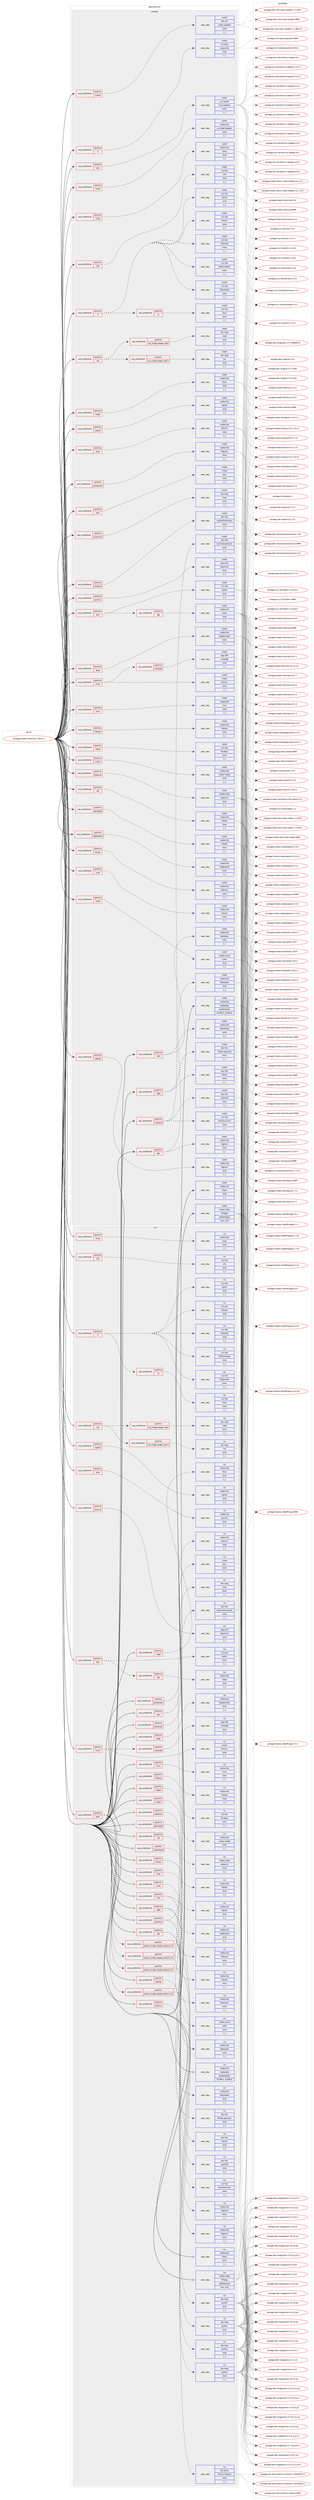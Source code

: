 digraph prolog {

# *************
# Graph options
# *************

newrank=true;
concentrate=true;
compound=true;
graph [rankdir=LR,fontname=Helvetica,fontsize=10,ranksep=1.5];#, ranksep=2.5, nodesep=0.2];
edge  [arrowhead=vee];
node  [fontname=Helvetica,fontsize=10];

# **********
# The ebuild
# **********

subgraph cluster_leftcol {
color=gray;
label=<<i>ebuild</i>>;
id [label="portage://media-video/mpv-0.38.0-r1", color=red, width=4, href="../media-video/mpv-0.38.0-r1.svg"];
}

# ****************
# The dependencies
# ****************

subgraph cluster_midcol {
color=gray;
label=<<i>dependencies</i>>;
subgraph cluster_compile {
fillcolor="#eeeeee";
style=filled;
label=<<i>compile</i>>;
subgraph cond219100 {
dependency842800 [label=<<TABLE BORDER="0" CELLBORDER="1" CELLSPACING="0" CELLPADDING="4"><TR><TD ROWSPAN="3" CELLPADDING="10">use_conditional</TD></TR><TR><TD>positive</TD></TR><TR><TD>X</TD></TR></TABLE>>, shape=none, color=red];
subgraph pack617409 {
dependency842801 [label=<<TABLE BORDER="0" CELLBORDER="1" CELLSPACING="0" CELLPADDING="4" WIDTH="220"><TR><TD ROWSPAN="6" CELLPADDING="30">pack_dep</TD></TR><TR><TD WIDTH="110">install</TD></TR><TR><TD>x11-base</TD></TR><TR><TD>xorg-proto</TD></TR><TR><TD>none</TD></TR><TR><TD>[,,]</TD></TR></TABLE>>, shape=none, color=blue];
}
dependency842800:e -> dependency842801:w [weight=20,style="dashed",arrowhead="vee"];
}
id:e -> dependency842800:w [weight=20,style="solid",arrowhead="vee"];
subgraph cond219101 {
dependency842802 [label=<<TABLE BORDER="0" CELLBORDER="1" CELLSPACING="0" CELLPADDING="4"><TR><TD ROWSPAN="3" CELLPADDING="10">use_conditional</TD></TR><TR><TD>positive</TD></TR><TR><TD>X</TD></TR></TABLE>>, shape=none, color=red];
subgraph pack617410 {
dependency842803 [label=<<TABLE BORDER="0" CELLBORDER="1" CELLSPACING="0" CELLPADDING="4" WIDTH="220"><TR><TD ROWSPAN="6" CELLPADDING="30">pack_dep</TD></TR><TR><TD WIDTH="110">install</TD></TR><TR><TD>x11-libs</TD></TR><TR><TD>libX11</TD></TR><TR><TD>none</TD></TR><TR><TD>[,,]</TD></TR></TABLE>>, shape=none, color=blue];
}
dependency842802:e -> dependency842803:w [weight=20,style="dashed",arrowhead="vee"];
subgraph pack617411 {
dependency842804 [label=<<TABLE BORDER="0" CELLBORDER="1" CELLSPACING="0" CELLPADDING="4" WIDTH="220"><TR><TD ROWSPAN="6" CELLPADDING="30">pack_dep</TD></TR><TR><TD WIDTH="110">install</TD></TR><TR><TD>x11-libs</TD></TR><TR><TD>libXScrnSaver</TD></TR><TR><TD>none</TD></TR><TR><TD>[,,]</TD></TR></TABLE>>, shape=none, color=blue];
}
dependency842802:e -> dependency842804:w [weight=20,style="dashed",arrowhead="vee"];
subgraph pack617412 {
dependency842805 [label=<<TABLE BORDER="0" CELLBORDER="1" CELLSPACING="0" CELLPADDING="4" WIDTH="220"><TR><TD ROWSPAN="6" CELLPADDING="30">pack_dep</TD></TR><TR><TD WIDTH="110">install</TD></TR><TR><TD>x11-libs</TD></TR><TR><TD>libXext</TD></TR><TR><TD>none</TD></TR><TR><TD>[,,]</TD></TR></TABLE>>, shape=none, color=blue];
}
dependency842802:e -> dependency842805:w [weight=20,style="dashed",arrowhead="vee"];
subgraph pack617413 {
dependency842806 [label=<<TABLE BORDER="0" CELLBORDER="1" CELLSPACING="0" CELLPADDING="4" WIDTH="220"><TR><TD ROWSPAN="6" CELLPADDING="30">pack_dep</TD></TR><TR><TD WIDTH="110">install</TD></TR><TR><TD>x11-libs</TD></TR><TR><TD>libXpresent</TD></TR><TR><TD>none</TD></TR><TR><TD>[,,]</TD></TR></TABLE>>, shape=none, color=blue];
}
dependency842802:e -> dependency842806:w [weight=20,style="dashed",arrowhead="vee"];
subgraph pack617414 {
dependency842807 [label=<<TABLE BORDER="0" CELLBORDER="1" CELLSPACING="0" CELLPADDING="4" WIDTH="220"><TR><TD ROWSPAN="6" CELLPADDING="30">pack_dep</TD></TR><TR><TD WIDTH="110">install</TD></TR><TR><TD>x11-libs</TD></TR><TR><TD>libXrandr</TD></TR><TR><TD>none</TD></TR><TR><TD>[,,]</TD></TR></TABLE>>, shape=none, color=blue];
}
dependency842802:e -> dependency842807:w [weight=20,style="dashed",arrowhead="vee"];
subgraph cond219102 {
dependency842808 [label=<<TABLE BORDER="0" CELLBORDER="1" CELLSPACING="0" CELLPADDING="4"><TR><TD ROWSPAN="3" CELLPADDING="10">use_conditional</TD></TR><TR><TD>positive</TD></TR><TR><TD>xv</TD></TR></TABLE>>, shape=none, color=red];
subgraph pack617415 {
dependency842809 [label=<<TABLE BORDER="0" CELLBORDER="1" CELLSPACING="0" CELLPADDING="4" WIDTH="220"><TR><TD ROWSPAN="6" CELLPADDING="30">pack_dep</TD></TR><TR><TD WIDTH="110">install</TD></TR><TR><TD>x11-libs</TD></TR><TR><TD>libXv</TD></TR><TR><TD>none</TD></TR><TR><TD>[,,]</TD></TR></TABLE>>, shape=none, color=blue];
}
dependency842808:e -> dependency842809:w [weight=20,style="dashed",arrowhead="vee"];
}
dependency842802:e -> dependency842808:w [weight=20,style="dashed",arrowhead="vee"];
}
id:e -> dependency842802:w [weight=20,style="solid",arrowhead="vee"];
subgraph cond219103 {
dependency842810 [label=<<TABLE BORDER="0" CELLBORDER="1" CELLSPACING="0" CELLPADDING="4"><TR><TD ROWSPAN="3" CELLPADDING="10">use_conditional</TD></TR><TR><TD>positive</TD></TR><TR><TD>alsa</TD></TR></TABLE>>, shape=none, color=red];
subgraph pack617416 {
dependency842811 [label=<<TABLE BORDER="0" CELLBORDER="1" CELLSPACING="0" CELLPADDING="4" WIDTH="220"><TR><TD ROWSPAN="6" CELLPADDING="30">pack_dep</TD></TR><TR><TD WIDTH="110">install</TD></TR><TR><TD>media-libs</TD></TR><TR><TD>alsa-lib</TD></TR><TR><TD>none</TD></TR><TR><TD>[,,]</TD></TR></TABLE>>, shape=none, color=blue];
}
dependency842810:e -> dependency842811:w [weight=20,style="dashed",arrowhead="vee"];
}
id:e -> dependency842810:w [weight=20,style="solid",arrowhead="vee"];
subgraph cond219104 {
dependency842812 [label=<<TABLE BORDER="0" CELLBORDER="1" CELLSPACING="0" CELLPADDING="4"><TR><TD ROWSPAN="3" CELLPADDING="10">use_conditional</TD></TR><TR><TD>positive</TD></TR><TR><TD>archive</TD></TR></TABLE>>, shape=none, color=red];
subgraph pack617417 {
dependency842813 [label=<<TABLE BORDER="0" CELLBORDER="1" CELLSPACING="0" CELLPADDING="4" WIDTH="220"><TR><TD ROWSPAN="6" CELLPADDING="30">pack_dep</TD></TR><TR><TD WIDTH="110">install</TD></TR><TR><TD>app-arch</TD></TR><TR><TD>libarchive</TD></TR><TR><TD>none</TD></TR><TR><TD>[,,]</TD></TR></TABLE>>, shape=none, color=blue];
}
dependency842812:e -> dependency842813:w [weight=20,style="dashed",arrowhead="vee"];
}
id:e -> dependency842812:w [weight=20,style="solid",arrowhead="vee"];
subgraph cond219105 {
dependency842814 [label=<<TABLE BORDER="0" CELLBORDER="1" CELLSPACING="0" CELLPADDING="4"><TR><TD ROWSPAN="3" CELLPADDING="10">use_conditional</TD></TR><TR><TD>positive</TD></TR><TR><TD>bluray</TD></TR></TABLE>>, shape=none, color=red];
subgraph pack617418 {
dependency842815 [label=<<TABLE BORDER="0" CELLBORDER="1" CELLSPACING="0" CELLPADDING="4" WIDTH="220"><TR><TD ROWSPAN="6" CELLPADDING="30">pack_dep</TD></TR><TR><TD WIDTH="110">install</TD></TR><TR><TD>media-libs</TD></TR><TR><TD>libbluray</TD></TR><TR><TD>none</TD></TR><TR><TD>[,,]</TD></TR></TABLE>>, shape=none, color=blue];
}
dependency842814:e -> dependency842815:w [weight=20,style="dashed",arrowhead="vee"];
}
id:e -> dependency842814:w [weight=20,style="solid",arrowhead="vee"];
subgraph cond219106 {
dependency842816 [label=<<TABLE BORDER="0" CELLBORDER="1" CELLSPACING="0" CELLPADDING="4"><TR><TD ROWSPAN="3" CELLPADDING="10">use_conditional</TD></TR><TR><TD>positive</TD></TR><TR><TD>cdda</TD></TR></TABLE>>, shape=none, color=red];
subgraph pack617419 {
dependency842817 [label=<<TABLE BORDER="0" CELLBORDER="1" CELLSPACING="0" CELLPADDING="4" WIDTH="220"><TR><TD ROWSPAN="6" CELLPADDING="30">pack_dep</TD></TR><TR><TD WIDTH="110">install</TD></TR><TR><TD>dev-libs</TD></TR><TR><TD>libcdio-paranoia</TD></TR><TR><TD>none</TD></TR><TR><TD>[,,]</TD></TR></TABLE>>, shape=none, color=blue];
}
dependency842816:e -> dependency842817:w [weight=20,style="dashed",arrowhead="vee"];
subgraph pack617420 {
dependency842818 [label=<<TABLE BORDER="0" CELLBORDER="1" CELLSPACING="0" CELLPADDING="4" WIDTH="220"><TR><TD ROWSPAN="6" CELLPADDING="30">pack_dep</TD></TR><TR><TD WIDTH="110">install</TD></TR><TR><TD>dev-libs</TD></TR><TR><TD>libcdio</TD></TR><TR><TD>none</TD></TR><TR><TD>[,,]</TD></TR></TABLE>>, shape=none, color=blue];
}
dependency842816:e -> dependency842818:w [weight=20,style="dashed",arrowhead="vee"];
}
id:e -> dependency842816:w [weight=20,style="solid",arrowhead="vee"];
subgraph cond219107 {
dependency842819 [label=<<TABLE BORDER="0" CELLBORDER="1" CELLSPACING="0" CELLPADDING="4"><TR><TD ROWSPAN="3" CELLPADDING="10">use_conditional</TD></TR><TR><TD>positive</TD></TR><TR><TD>drm</TD></TR></TABLE>>, shape=none, color=red];
subgraph pack617421 {
dependency842820 [label=<<TABLE BORDER="0" CELLBORDER="1" CELLSPACING="0" CELLPADDING="4" WIDTH="220"><TR><TD ROWSPAN="6" CELLPADDING="30">pack_dep</TD></TR><TR><TD WIDTH="110">install</TD></TR><TR><TD>x11-libs</TD></TR><TR><TD>libdrm</TD></TR><TR><TD>none</TD></TR><TR><TD>[,,]</TD></TR></TABLE>>, shape=none, color=blue];
}
dependency842819:e -> dependency842820:w [weight=20,style="dashed",arrowhead="vee"];
subgraph cond219108 {
dependency842821 [label=<<TABLE BORDER="0" CELLBORDER="1" CELLSPACING="0" CELLPADDING="4"><TR><TD ROWSPAN="3" CELLPADDING="10">use_conditional</TD></TR><TR><TD>positive</TD></TR><TR><TD>egl</TD></TR></TABLE>>, shape=none, color=red];
subgraph pack617422 {
dependency842822 [label=<<TABLE BORDER="0" CELLBORDER="1" CELLSPACING="0" CELLPADDING="4" WIDTH="220"><TR><TD ROWSPAN="6" CELLPADDING="30">pack_dep</TD></TR><TR><TD WIDTH="110">install</TD></TR><TR><TD>media-libs</TD></TR><TR><TD>mesa</TD></TR><TR><TD>none</TD></TR><TR><TD>[,,]</TD></TR></TABLE>>, shape=none, color=blue];
}
dependency842821:e -> dependency842822:w [weight=20,style="dashed",arrowhead="vee"];
}
dependency842819:e -> dependency842821:w [weight=20,style="dashed",arrowhead="vee"];
}
id:e -> dependency842819:w [weight=20,style="solid",arrowhead="vee"];
subgraph cond219109 {
dependency842823 [label=<<TABLE BORDER="0" CELLBORDER="1" CELLSPACING="0" CELLPADDING="4"><TR><TD ROWSPAN="3" CELLPADDING="10">use_conditional</TD></TR><TR><TD>positive</TD></TR><TR><TD>dvb</TD></TR></TABLE>>, shape=none, color=red];
subgraph pack617423 {
dependency842824 [label=<<TABLE BORDER="0" CELLBORDER="1" CELLSPACING="0" CELLPADDING="4" WIDTH="220"><TR><TD ROWSPAN="6" CELLPADDING="30">pack_dep</TD></TR><TR><TD WIDTH="110">install</TD></TR><TR><TD>sys-kernel</TD></TR><TR><TD>linux-headers</TD></TR><TR><TD>none</TD></TR><TR><TD>[,,]</TD></TR></TABLE>>, shape=none, color=blue];
}
dependency842823:e -> dependency842824:w [weight=20,style="dashed",arrowhead="vee"];
}
id:e -> dependency842823:w [weight=20,style="solid",arrowhead="vee"];
subgraph cond219110 {
dependency842825 [label=<<TABLE BORDER="0" CELLBORDER="1" CELLSPACING="0" CELLPADDING="4"><TR><TD ROWSPAN="3" CELLPADDING="10">use_conditional</TD></TR><TR><TD>positive</TD></TR><TR><TD>dvd</TD></TR></TABLE>>, shape=none, color=red];
subgraph pack617424 {
dependency842826 [label=<<TABLE BORDER="0" CELLBORDER="1" CELLSPACING="0" CELLPADDING="4" WIDTH="220"><TR><TD ROWSPAN="6" CELLPADDING="30">pack_dep</TD></TR><TR><TD WIDTH="110">install</TD></TR><TR><TD>media-libs</TD></TR><TR><TD>libdvdnav</TD></TR><TR><TD>none</TD></TR><TR><TD>[,,]</TD></TR></TABLE>>, shape=none, color=blue];
}
dependency842825:e -> dependency842826:w [weight=20,style="dashed",arrowhead="vee"];
subgraph pack617425 {
dependency842827 [label=<<TABLE BORDER="0" CELLBORDER="1" CELLSPACING="0" CELLPADDING="4" WIDTH="220"><TR><TD ROWSPAN="6" CELLPADDING="30">pack_dep</TD></TR><TR><TD WIDTH="110">install</TD></TR><TR><TD>media-libs</TD></TR><TR><TD>libdvdread</TD></TR><TR><TD>none</TD></TR><TR><TD>[,,]</TD></TR></TABLE>>, shape=none, color=blue];
}
dependency842825:e -> dependency842827:w [weight=20,style="dashed",arrowhead="vee"];
}
id:e -> dependency842825:w [weight=20,style="solid",arrowhead="vee"];
subgraph cond219111 {
dependency842828 [label=<<TABLE BORDER="0" CELLBORDER="1" CELLSPACING="0" CELLPADDING="4"><TR><TD ROWSPAN="3" CELLPADDING="10">use_conditional</TD></TR><TR><TD>positive</TD></TR><TR><TD>egl</TD></TR></TABLE>>, shape=none, color=red];
subgraph pack617426 {
dependency842829 [label=<<TABLE BORDER="0" CELLBORDER="1" CELLSPACING="0" CELLPADDING="4" WIDTH="220"><TR><TD ROWSPAN="6" CELLPADDING="30">pack_dep</TD></TR><TR><TD WIDTH="110">install</TD></TR><TR><TD>media-libs</TD></TR><TR><TD>libglvnd</TD></TR><TR><TD>none</TD></TR><TR><TD>[,,]</TD></TR></TABLE>>, shape=none, color=blue];
}
dependency842828:e -> dependency842829:w [weight=20,style="dashed",arrowhead="vee"];
subgraph pack617427 {
dependency842830 [label=<<TABLE BORDER="0" CELLBORDER="1" CELLSPACING="0" CELLPADDING="4" WIDTH="220"><TR><TD ROWSPAN="6" CELLPADDING="30">pack_dep</TD></TR><TR><TD WIDTH="110">install</TD></TR><TR><TD>media-libs</TD></TR><TR><TD>libplacebo</TD></TR><TR><TD>none</TD></TR><TR><TD>[,,]</TD></TR></TABLE>>, shape=none, color=blue];
}
dependency842828:e -> dependency842830:w [weight=20,style="dashed",arrowhead="vee"];
}
id:e -> dependency842828:w [weight=20,style="solid",arrowhead="vee"];
subgraph cond219112 {
dependency842831 [label=<<TABLE BORDER="0" CELLBORDER="1" CELLSPACING="0" CELLPADDING="4"><TR><TD ROWSPAN="3" CELLPADDING="10">use_conditional</TD></TR><TR><TD>positive</TD></TR><TR><TD>gamepad</TD></TR></TABLE>>, shape=none, color=red];
subgraph pack617428 {
dependency842832 [label=<<TABLE BORDER="0" CELLBORDER="1" CELLSPACING="0" CELLPADDING="4" WIDTH="220"><TR><TD ROWSPAN="6" CELLPADDING="30">pack_dep</TD></TR><TR><TD WIDTH="110">install</TD></TR><TR><TD>media-libs</TD></TR><TR><TD>libsdl2</TD></TR><TR><TD>none</TD></TR><TR><TD>[,,]</TD></TR></TABLE>>, shape=none, color=blue];
}
dependency842831:e -> dependency842832:w [weight=20,style="dashed",arrowhead="vee"];
}
id:e -> dependency842831:w [weight=20,style="solid",arrowhead="vee"];
subgraph cond219113 {
dependency842833 [label=<<TABLE BORDER="0" CELLBORDER="1" CELLSPACING="0" CELLPADDING="4"><TR><TD ROWSPAN="3" CELLPADDING="10">use_conditional</TD></TR><TR><TD>positive</TD></TR><TR><TD>iconv</TD></TR></TABLE>>, shape=none, color=red];
subgraph pack617429 {
dependency842834 [label=<<TABLE BORDER="0" CELLBORDER="1" CELLSPACING="0" CELLPADDING="4" WIDTH="220"><TR><TD ROWSPAN="6" CELLPADDING="30">pack_dep</TD></TR><TR><TD WIDTH="110">install</TD></TR><TR><TD>virtual</TD></TR><TR><TD>libiconv</TD></TR><TR><TD>none</TD></TR><TR><TD>[,,]</TD></TR></TABLE>>, shape=none, color=blue];
}
dependency842833:e -> dependency842834:w [weight=20,style="dashed",arrowhead="vee"];
subgraph cond219114 {
dependency842835 [label=<<TABLE BORDER="0" CELLBORDER="1" CELLSPACING="0" CELLPADDING="4"><TR><TD ROWSPAN="3" CELLPADDING="10">use_conditional</TD></TR><TR><TD>positive</TD></TR><TR><TD>uchardet</TD></TR></TABLE>>, shape=none, color=red];
subgraph pack617430 {
dependency842836 [label=<<TABLE BORDER="0" CELLBORDER="1" CELLSPACING="0" CELLPADDING="4" WIDTH="220"><TR><TD ROWSPAN="6" CELLPADDING="30">pack_dep</TD></TR><TR><TD WIDTH="110">install</TD></TR><TR><TD>app-i18n</TD></TR><TR><TD>uchardet</TD></TR><TR><TD>none</TD></TR><TR><TD>[,,]</TD></TR></TABLE>>, shape=none, color=blue];
}
dependency842835:e -> dependency842836:w [weight=20,style="dashed",arrowhead="vee"];
}
dependency842833:e -> dependency842835:w [weight=20,style="dashed",arrowhead="vee"];
}
id:e -> dependency842833:w [weight=20,style="solid",arrowhead="vee"];
subgraph cond219115 {
dependency842837 [label=<<TABLE BORDER="0" CELLBORDER="1" CELLSPACING="0" CELLPADDING="4"><TR><TD ROWSPAN="3" CELLPADDING="10">use_conditional</TD></TR><TR><TD>positive</TD></TR><TR><TD>jack</TD></TR></TABLE>>, shape=none, color=red];
subgraph pack617431 {
dependency842838 [label=<<TABLE BORDER="0" CELLBORDER="1" CELLSPACING="0" CELLPADDING="4" WIDTH="220"><TR><TD ROWSPAN="6" CELLPADDING="30">pack_dep</TD></TR><TR><TD WIDTH="110">install</TD></TR><TR><TD>virtual</TD></TR><TR><TD>jack</TD></TR><TR><TD>none</TD></TR><TR><TD>[,,]</TD></TR></TABLE>>, shape=none, color=blue];
}
dependency842837:e -> dependency842838:w [weight=20,style="dashed",arrowhead="vee"];
}
id:e -> dependency842837:w [weight=20,style="solid",arrowhead="vee"];
subgraph cond219116 {
dependency842839 [label=<<TABLE BORDER="0" CELLBORDER="1" CELLSPACING="0" CELLPADDING="4"><TR><TD ROWSPAN="3" CELLPADDING="10">use_conditional</TD></TR><TR><TD>positive</TD></TR><TR><TD>javascript</TD></TR></TABLE>>, shape=none, color=red];
subgraph pack617432 {
dependency842840 [label=<<TABLE BORDER="0" CELLBORDER="1" CELLSPACING="0" CELLPADDING="4" WIDTH="220"><TR><TD ROWSPAN="6" CELLPADDING="30">pack_dep</TD></TR><TR><TD WIDTH="110">install</TD></TR><TR><TD>dev-lang</TD></TR><TR><TD>mujs</TD></TR><TR><TD>none</TD></TR><TR><TD>[,,]</TD></TR></TABLE>>, shape=none, color=blue];
}
dependency842839:e -> dependency842840:w [weight=20,style="dashed",arrowhead="vee"];
}
id:e -> dependency842839:w [weight=20,style="solid",arrowhead="vee"];
subgraph cond219117 {
dependency842841 [label=<<TABLE BORDER="0" CELLBORDER="1" CELLSPACING="0" CELLPADDING="4"><TR><TD ROWSPAN="3" CELLPADDING="10">use_conditional</TD></TR><TR><TD>positive</TD></TR><TR><TD>jpeg</TD></TR></TABLE>>, shape=none, color=red];
subgraph pack617433 {
dependency842842 [label=<<TABLE BORDER="0" CELLBORDER="1" CELLSPACING="0" CELLPADDING="4" WIDTH="220"><TR><TD ROWSPAN="6" CELLPADDING="30">pack_dep</TD></TR><TR><TD WIDTH="110">install</TD></TR><TR><TD>media-libs</TD></TR><TR><TD>libjpeg-turbo</TD></TR><TR><TD>none</TD></TR><TR><TD>[,,]</TD></TR></TABLE>>, shape=none, color=blue];
}
dependency842841:e -> dependency842842:w [weight=20,style="dashed",arrowhead="vee"];
}
id:e -> dependency842841:w [weight=20,style="solid",arrowhead="vee"];
subgraph cond219118 {
dependency842843 [label=<<TABLE BORDER="0" CELLBORDER="1" CELLSPACING="0" CELLPADDING="4"><TR><TD ROWSPAN="3" CELLPADDING="10">use_conditional</TD></TR><TR><TD>positive</TD></TR><TR><TD>lcms</TD></TR></TABLE>>, shape=none, color=red];
subgraph pack617434 {
dependency842844 [label=<<TABLE BORDER="0" CELLBORDER="1" CELLSPACING="0" CELLPADDING="4" WIDTH="220"><TR><TD ROWSPAN="6" CELLPADDING="30">pack_dep</TD></TR><TR><TD WIDTH="110">install</TD></TR><TR><TD>media-libs</TD></TR><TR><TD>lcms</TD></TR><TR><TD>none</TD></TR><TR><TD>[,,]</TD></TR></TABLE>>, shape=none, color=blue];
}
dependency842843:e -> dependency842844:w [weight=20,style="dashed",arrowhead="vee"];
}
id:e -> dependency842843:w [weight=20,style="solid",arrowhead="vee"];
subgraph cond219119 {
dependency842845 [label=<<TABLE BORDER="0" CELLBORDER="1" CELLSPACING="0" CELLPADDING="4"><TR><TD ROWSPAN="3" CELLPADDING="10">use_conditional</TD></TR><TR><TD>positive</TD></TR><TR><TD>libcaca</TD></TR></TABLE>>, shape=none, color=red];
subgraph pack617435 {
dependency842846 [label=<<TABLE BORDER="0" CELLBORDER="1" CELLSPACING="0" CELLPADDING="4" WIDTH="220"><TR><TD ROWSPAN="6" CELLPADDING="30">pack_dep</TD></TR><TR><TD WIDTH="110">install</TD></TR><TR><TD>media-libs</TD></TR><TR><TD>libcaca</TD></TR><TR><TD>none</TD></TR><TR><TD>[,,]</TD></TR></TABLE>>, shape=none, color=blue];
}
dependency842845:e -> dependency842846:w [weight=20,style="dashed",arrowhead="vee"];
}
id:e -> dependency842845:w [weight=20,style="solid",arrowhead="vee"];
subgraph cond219120 {
dependency842847 [label=<<TABLE BORDER="0" CELLBORDER="1" CELLSPACING="0" CELLPADDING="4"><TR><TD ROWSPAN="3" CELLPADDING="10">use_conditional</TD></TR><TR><TD>positive</TD></TR><TR><TD>lua</TD></TR></TABLE>>, shape=none, color=red];
subgraph cond219121 {
dependency842848 [label=<<TABLE BORDER="0" CELLBORDER="1" CELLSPACING="0" CELLPADDING="4"><TR><TD ROWSPAN="3" CELLPADDING="10">use_conditional</TD></TR><TR><TD>positive</TD></TR><TR><TD>lua_single_target_luajit</TD></TR></TABLE>>, shape=none, color=red];
subgraph pack617436 {
dependency842849 [label=<<TABLE BORDER="0" CELLBORDER="1" CELLSPACING="0" CELLPADDING="4" WIDTH="220"><TR><TD ROWSPAN="6" CELLPADDING="30">pack_dep</TD></TR><TR><TD WIDTH="110">install</TD></TR><TR><TD>dev-lang</TD></TR><TR><TD>luajit</TD></TR><TR><TD>none</TD></TR><TR><TD>[,,]</TD></TR></TABLE>>, shape=none, color=blue];
}
dependency842848:e -> dependency842849:w [weight=20,style="dashed",arrowhead="vee"];
}
dependency842847:e -> dependency842848:w [weight=20,style="dashed",arrowhead="vee"];
subgraph cond219122 {
dependency842850 [label=<<TABLE BORDER="0" CELLBORDER="1" CELLSPACING="0" CELLPADDING="4"><TR><TD ROWSPAN="3" CELLPADDING="10">use_conditional</TD></TR><TR><TD>positive</TD></TR><TR><TD>lua_single_target_lua5-1</TD></TR></TABLE>>, shape=none, color=red];
subgraph pack617437 {
dependency842851 [label=<<TABLE BORDER="0" CELLBORDER="1" CELLSPACING="0" CELLPADDING="4" WIDTH="220"><TR><TD ROWSPAN="6" CELLPADDING="30">pack_dep</TD></TR><TR><TD WIDTH="110">install</TD></TR><TR><TD>dev-lang</TD></TR><TR><TD>lua</TD></TR><TR><TD>none</TD></TR><TR><TD>[,,]</TD></TR></TABLE>>, shape=none, color=blue];
}
dependency842850:e -> dependency842851:w [weight=20,style="dashed",arrowhead="vee"];
}
dependency842847:e -> dependency842850:w [weight=20,style="dashed",arrowhead="vee"];
}
id:e -> dependency842847:w [weight=20,style="solid",arrowhead="vee"];
subgraph cond219123 {
dependency842852 [label=<<TABLE BORDER="0" CELLBORDER="1" CELLSPACING="0" CELLPADDING="4"><TR><TD ROWSPAN="3" CELLPADDING="10">use_conditional</TD></TR><TR><TD>positive</TD></TR><TR><TD>nvenc</TD></TR></TABLE>>, shape=none, color=red];
subgraph pack617438 {
dependency842853 [label=<<TABLE BORDER="0" CELLBORDER="1" CELLSPACING="0" CELLPADDING="4" WIDTH="220"><TR><TD ROWSPAN="6" CELLPADDING="30">pack_dep</TD></TR><TR><TD WIDTH="110">install</TD></TR><TR><TD>media-libs</TD></TR><TR><TD>nv-codec-headers</TD></TR><TR><TD>none</TD></TR><TR><TD>[,,]</TD></TR></TABLE>>, shape=none, color=blue];
}
dependency842852:e -> dependency842853:w [weight=20,style="dashed",arrowhead="vee"];
}
id:e -> dependency842852:w [weight=20,style="solid",arrowhead="vee"];
subgraph cond219124 {
dependency842854 [label=<<TABLE BORDER="0" CELLBORDER="1" CELLSPACING="0" CELLPADDING="4"><TR><TD ROWSPAN="3" CELLPADDING="10">use_conditional</TD></TR><TR><TD>positive</TD></TR><TR><TD>openal</TD></TR></TABLE>>, shape=none, color=red];
subgraph pack617439 {
dependency842855 [label=<<TABLE BORDER="0" CELLBORDER="1" CELLSPACING="0" CELLPADDING="4" WIDTH="220"><TR><TD ROWSPAN="6" CELLPADDING="30">pack_dep</TD></TR><TR><TD WIDTH="110">install</TD></TR><TR><TD>media-libs</TD></TR><TR><TD>openal</TD></TR><TR><TD>none</TD></TR><TR><TD>[,,]</TD></TR></TABLE>>, shape=none, color=blue];
}
dependency842854:e -> dependency842855:w [weight=20,style="dashed",arrowhead="vee"];
}
id:e -> dependency842854:w [weight=20,style="solid",arrowhead="vee"];
subgraph cond219125 {
dependency842856 [label=<<TABLE BORDER="0" CELLBORDER="1" CELLSPACING="0" CELLPADDING="4"><TR><TD ROWSPAN="3" CELLPADDING="10">use_conditional</TD></TR><TR><TD>positive</TD></TR><TR><TD>opengl</TD></TR></TABLE>>, shape=none, color=red];
subgraph pack617440 {
dependency842857 [label=<<TABLE BORDER="0" CELLBORDER="1" CELLSPACING="0" CELLPADDING="4" WIDTH="220"><TR><TD ROWSPAN="6" CELLPADDING="30">pack_dep</TD></TR><TR><TD WIDTH="110">install</TD></TR><TR><TD>media-libs</TD></TR><TR><TD>libglvnd</TD></TR><TR><TD>none</TD></TR><TR><TD>[,,]</TD></TR></TABLE>>, shape=none, color=blue];
}
dependency842856:e -> dependency842857:w [weight=20,style="dashed",arrowhead="vee"];
}
id:e -> dependency842856:w [weight=20,style="solid",arrowhead="vee"];
subgraph cond219126 {
dependency842858 [label=<<TABLE BORDER="0" CELLBORDER="1" CELLSPACING="0" CELLPADDING="4"><TR><TD ROWSPAN="3" CELLPADDING="10">use_conditional</TD></TR><TR><TD>positive</TD></TR><TR><TD>pipewire</TD></TR></TABLE>>, shape=none, color=red];
subgraph pack617441 {
dependency842859 [label=<<TABLE BORDER="0" CELLBORDER="1" CELLSPACING="0" CELLPADDING="4" WIDTH="220"><TR><TD ROWSPAN="6" CELLPADDING="30">pack_dep</TD></TR><TR><TD WIDTH="110">install</TD></TR><TR><TD>media-video</TD></TR><TR><TD>pipewire</TD></TR><TR><TD>none</TD></TR><TR><TD>[,,]</TD></TR></TABLE>>, shape=none, color=blue];
}
dependency842858:e -> dependency842859:w [weight=20,style="dashed",arrowhead="vee"];
}
id:e -> dependency842858:w [weight=20,style="solid",arrowhead="vee"];
subgraph cond219127 {
dependency842860 [label=<<TABLE BORDER="0" CELLBORDER="1" CELLSPACING="0" CELLPADDING="4"><TR><TD ROWSPAN="3" CELLPADDING="10">use_conditional</TD></TR><TR><TD>positive</TD></TR><TR><TD>pulseaudio</TD></TR></TABLE>>, shape=none, color=red];
subgraph pack617442 {
dependency842861 [label=<<TABLE BORDER="0" CELLBORDER="1" CELLSPACING="0" CELLPADDING="4" WIDTH="220"><TR><TD ROWSPAN="6" CELLPADDING="30">pack_dep</TD></TR><TR><TD WIDTH="110">install</TD></TR><TR><TD>media-libs</TD></TR><TR><TD>libpulse</TD></TR><TR><TD>none</TD></TR><TR><TD>[,,]</TD></TR></TABLE>>, shape=none, color=blue];
}
dependency842860:e -> dependency842861:w [weight=20,style="dashed",arrowhead="vee"];
}
id:e -> dependency842860:w [weight=20,style="solid",arrowhead="vee"];
subgraph cond219128 {
dependency842862 [label=<<TABLE BORDER="0" CELLBORDER="1" CELLSPACING="0" CELLPADDING="4"><TR><TD ROWSPAN="3" CELLPADDING="10">use_conditional</TD></TR><TR><TD>positive</TD></TR><TR><TD>rubberband</TD></TR></TABLE>>, shape=none, color=red];
subgraph pack617443 {
dependency842863 [label=<<TABLE BORDER="0" CELLBORDER="1" CELLSPACING="0" CELLPADDING="4" WIDTH="220"><TR><TD ROWSPAN="6" CELLPADDING="30">pack_dep</TD></TR><TR><TD WIDTH="110">install</TD></TR><TR><TD>media-libs</TD></TR><TR><TD>rubberband</TD></TR><TR><TD>none</TD></TR><TR><TD>[,,]</TD></TR></TABLE>>, shape=none, color=blue];
}
dependency842862:e -> dependency842863:w [weight=20,style="dashed",arrowhead="vee"];
}
id:e -> dependency842862:w [weight=20,style="solid",arrowhead="vee"];
subgraph cond219129 {
dependency842864 [label=<<TABLE BORDER="0" CELLBORDER="1" CELLSPACING="0" CELLPADDING="4"><TR><TD ROWSPAN="3" CELLPADDING="10">use_conditional</TD></TR><TR><TD>positive</TD></TR><TR><TD>sdl</TD></TR></TABLE>>, shape=none, color=red];
subgraph pack617444 {
dependency842865 [label=<<TABLE BORDER="0" CELLBORDER="1" CELLSPACING="0" CELLPADDING="4" WIDTH="220"><TR><TD ROWSPAN="6" CELLPADDING="30">pack_dep</TD></TR><TR><TD WIDTH="110">install</TD></TR><TR><TD>media-libs</TD></TR><TR><TD>libsdl2</TD></TR><TR><TD>none</TD></TR><TR><TD>[,,]</TD></TR></TABLE>>, shape=none, color=blue];
}
dependency842864:e -> dependency842865:w [weight=20,style="dashed",arrowhead="vee"];
}
id:e -> dependency842864:w [weight=20,style="solid",arrowhead="vee"];
subgraph cond219130 {
dependency842866 [label=<<TABLE BORDER="0" CELLBORDER="1" CELLSPACING="0" CELLPADDING="4"><TR><TD ROWSPAN="3" CELLPADDING="10">use_conditional</TD></TR><TR><TD>positive</TD></TR><TR><TD>sixel</TD></TR></TABLE>>, shape=none, color=red];
subgraph pack617445 {
dependency842867 [label=<<TABLE BORDER="0" CELLBORDER="1" CELLSPACING="0" CELLPADDING="4" WIDTH="220"><TR><TD ROWSPAN="6" CELLPADDING="30">pack_dep</TD></TR><TR><TD WIDTH="110">install</TD></TR><TR><TD>media-libs</TD></TR><TR><TD>libsixel</TD></TR><TR><TD>none</TD></TR><TR><TD>[,,]</TD></TR></TABLE>>, shape=none, color=blue];
}
dependency842866:e -> dependency842867:w [weight=20,style="dashed",arrowhead="vee"];
}
id:e -> dependency842866:w [weight=20,style="solid",arrowhead="vee"];
subgraph cond219131 {
dependency842868 [label=<<TABLE BORDER="0" CELLBORDER="1" CELLSPACING="0" CELLPADDING="4"><TR><TD ROWSPAN="3" CELLPADDING="10">use_conditional</TD></TR><TR><TD>positive</TD></TR><TR><TD>sndio</TD></TR></TABLE>>, shape=none, color=red];
subgraph pack617446 {
dependency842869 [label=<<TABLE BORDER="0" CELLBORDER="1" CELLSPACING="0" CELLPADDING="4" WIDTH="220"><TR><TD ROWSPAN="6" CELLPADDING="30">pack_dep</TD></TR><TR><TD WIDTH="110">install</TD></TR><TR><TD>media-sound</TD></TR><TR><TD>sndio</TD></TR><TR><TD>none</TD></TR><TR><TD>[,,]</TD></TR></TABLE>>, shape=none, color=blue];
}
dependency842868:e -> dependency842869:w [weight=20,style="dashed",arrowhead="vee"];
}
id:e -> dependency842868:w [weight=20,style="solid",arrowhead="vee"];
subgraph cond219132 {
dependency842870 [label=<<TABLE BORDER="0" CELLBORDER="1" CELLSPACING="0" CELLPADDING="4"><TR><TD ROWSPAN="3" CELLPADDING="10">use_conditional</TD></TR><TR><TD>positive</TD></TR><TR><TD>vaapi</TD></TR></TABLE>>, shape=none, color=red];
subgraph pack617447 {
dependency842871 [label=<<TABLE BORDER="0" CELLBORDER="1" CELLSPACING="0" CELLPADDING="4" WIDTH="220"><TR><TD ROWSPAN="6" CELLPADDING="30">pack_dep</TD></TR><TR><TD WIDTH="110">install</TD></TR><TR><TD>media-libs</TD></TR><TR><TD>libva</TD></TR><TR><TD>none</TD></TR><TR><TD>[,,]</TD></TR></TABLE>>, shape=none, color=blue];
}
dependency842870:e -> dependency842871:w [weight=20,style="dashed",arrowhead="vee"];
}
id:e -> dependency842870:w [weight=20,style="solid",arrowhead="vee"];
subgraph cond219133 {
dependency842872 [label=<<TABLE BORDER="0" CELLBORDER="1" CELLSPACING="0" CELLPADDING="4"><TR><TD ROWSPAN="3" CELLPADDING="10">use_conditional</TD></TR><TR><TD>positive</TD></TR><TR><TD>vdpau</TD></TR></TABLE>>, shape=none, color=red];
subgraph pack617448 {
dependency842873 [label=<<TABLE BORDER="0" CELLBORDER="1" CELLSPACING="0" CELLPADDING="4" WIDTH="220"><TR><TD ROWSPAN="6" CELLPADDING="30">pack_dep</TD></TR><TR><TD WIDTH="110">install</TD></TR><TR><TD>x11-libs</TD></TR><TR><TD>libvdpau</TD></TR><TR><TD>none</TD></TR><TR><TD>[,,]</TD></TR></TABLE>>, shape=none, color=blue];
}
dependency842872:e -> dependency842873:w [weight=20,style="dashed",arrowhead="vee"];
}
id:e -> dependency842872:w [weight=20,style="solid",arrowhead="vee"];
subgraph cond219134 {
dependency842874 [label=<<TABLE BORDER="0" CELLBORDER="1" CELLSPACING="0" CELLPADDING="4"><TR><TD ROWSPAN="3" CELLPADDING="10">use_conditional</TD></TR><TR><TD>positive</TD></TR><TR><TD>vulkan</TD></TR></TABLE>>, shape=none, color=red];
subgraph pack617449 {
dependency842875 [label=<<TABLE BORDER="0" CELLBORDER="1" CELLSPACING="0" CELLPADDING="4" WIDTH="220"><TR><TD ROWSPAN="6" CELLPADDING="30">pack_dep</TD></TR><TR><TD WIDTH="110">install</TD></TR><TR><TD>dev-util</TD></TR><TR><TD>vulkan-headers</TD></TR><TR><TD>none</TD></TR><TR><TD>[,,]</TD></TR></TABLE>>, shape=none, color=blue];
}
dependency842874:e -> dependency842875:w [weight=20,style="dashed",arrowhead="vee"];
}
id:e -> dependency842874:w [weight=20,style="solid",arrowhead="vee"];
subgraph cond219135 {
dependency842876 [label=<<TABLE BORDER="0" CELLBORDER="1" CELLSPACING="0" CELLPADDING="4"><TR><TD ROWSPAN="3" CELLPADDING="10">use_conditional</TD></TR><TR><TD>positive</TD></TR><TR><TD>vulkan</TD></TR></TABLE>>, shape=none, color=red];
subgraph pack617450 {
dependency842877 [label=<<TABLE BORDER="0" CELLBORDER="1" CELLSPACING="0" CELLPADDING="4" WIDTH="220"><TR><TD ROWSPAN="6" CELLPADDING="30">pack_dep</TD></TR><TR><TD WIDTH="110">install</TD></TR><TR><TD>media-libs</TD></TR><TR><TD>vulkan-loader</TD></TR><TR><TD>none</TD></TR><TR><TD>[,,]</TD></TR></TABLE>>, shape=none, color=blue];
}
dependency842876:e -> dependency842877:w [weight=20,style="dashed",arrowhead="vee"];
}
id:e -> dependency842876:w [weight=20,style="solid",arrowhead="vee"];
subgraph cond219136 {
dependency842878 [label=<<TABLE BORDER="0" CELLBORDER="1" CELLSPACING="0" CELLPADDING="4"><TR><TD ROWSPAN="3" CELLPADDING="10">use_conditional</TD></TR><TR><TD>positive</TD></TR><TR><TD>wayland</TD></TR></TABLE>>, shape=none, color=red];
subgraph pack617451 {
dependency842879 [label=<<TABLE BORDER="0" CELLBORDER="1" CELLSPACING="0" CELLPADDING="4" WIDTH="220"><TR><TD ROWSPAN="6" CELLPADDING="30">pack_dep</TD></TR><TR><TD WIDTH="110">install</TD></TR><TR><TD>dev-libs</TD></TR><TR><TD>wayland</TD></TR><TR><TD>none</TD></TR><TR><TD>[,,]</TD></TR></TABLE>>, shape=none, color=blue];
}
dependency842878:e -> dependency842879:w [weight=20,style="dashed",arrowhead="vee"];
subgraph pack617452 {
dependency842880 [label=<<TABLE BORDER="0" CELLBORDER="1" CELLSPACING="0" CELLPADDING="4" WIDTH="220"><TR><TD ROWSPAN="6" CELLPADDING="30">pack_dep</TD></TR><TR><TD WIDTH="110">install</TD></TR><TR><TD>dev-libs</TD></TR><TR><TD>wayland-protocols</TD></TR><TR><TD>none</TD></TR><TR><TD>[,,]</TD></TR></TABLE>>, shape=none, color=blue];
}
dependency842878:e -> dependency842880:w [weight=20,style="dashed",arrowhead="vee"];
subgraph pack617453 {
dependency842881 [label=<<TABLE BORDER="0" CELLBORDER="1" CELLSPACING="0" CELLPADDING="4" WIDTH="220"><TR><TD ROWSPAN="6" CELLPADDING="30">pack_dep</TD></TR><TR><TD WIDTH="110">install</TD></TR><TR><TD>x11-libs</TD></TR><TR><TD>libxkbcommon</TD></TR><TR><TD>none</TD></TR><TR><TD>[,,]</TD></TR></TABLE>>, shape=none, color=blue];
}
dependency842878:e -> dependency842881:w [weight=20,style="dashed",arrowhead="vee"];
}
id:e -> dependency842878:w [weight=20,style="solid",arrowhead="vee"];
subgraph cond219137 {
dependency842882 [label=<<TABLE BORDER="0" CELLBORDER="1" CELLSPACING="0" CELLPADDING="4"><TR><TD ROWSPAN="3" CELLPADDING="10">use_conditional</TD></TR><TR><TD>positive</TD></TR><TR><TD>wayland</TD></TR></TABLE>>, shape=none, color=red];
subgraph pack617454 {
dependency842883 [label=<<TABLE BORDER="0" CELLBORDER="1" CELLSPACING="0" CELLPADDING="4" WIDTH="220"><TR><TD ROWSPAN="6" CELLPADDING="30">pack_dep</TD></TR><TR><TD WIDTH="110">install</TD></TR><TR><TD>dev-libs</TD></TR><TR><TD>wayland-protocols</TD></TR><TR><TD>none</TD></TR><TR><TD>[,,]</TD></TR></TABLE>>, shape=none, color=blue];
}
dependency842882:e -> dependency842883:w [weight=20,style="dashed",arrowhead="vee"];
}
id:e -> dependency842882:w [weight=20,style="solid",arrowhead="vee"];
subgraph cond219138 {
dependency842884 [label=<<TABLE BORDER="0" CELLBORDER="1" CELLSPACING="0" CELLPADDING="4"><TR><TD ROWSPAN="3" CELLPADDING="10">use_conditional</TD></TR><TR><TD>positive</TD></TR><TR><TD>zimg</TD></TR></TABLE>>, shape=none, color=red];
subgraph pack617455 {
dependency842885 [label=<<TABLE BORDER="0" CELLBORDER="1" CELLSPACING="0" CELLPADDING="4" WIDTH="220"><TR><TD ROWSPAN="6" CELLPADDING="30">pack_dep</TD></TR><TR><TD WIDTH="110">install</TD></TR><TR><TD>media-libs</TD></TR><TR><TD>zimg</TD></TR><TR><TD>none</TD></TR><TR><TD>[,,]</TD></TR></TABLE>>, shape=none, color=blue];
}
dependency842884:e -> dependency842885:w [weight=20,style="dashed",arrowhead="vee"];
}
id:e -> dependency842884:w [weight=20,style="solid",arrowhead="vee"];
subgraph cond219139 {
dependency842886 [label=<<TABLE BORDER="0" CELLBORDER="1" CELLSPACING="0" CELLPADDING="4"><TR><TD ROWSPAN="3" CELLPADDING="10">use_conditional</TD></TR><TR><TD>positive</TD></TR><TR><TD>zlib</TD></TR></TABLE>>, shape=none, color=red];
subgraph pack617456 {
dependency842887 [label=<<TABLE BORDER="0" CELLBORDER="1" CELLSPACING="0" CELLPADDING="4" WIDTH="220"><TR><TD ROWSPAN="6" CELLPADDING="30">pack_dep</TD></TR><TR><TD WIDTH="110">install</TD></TR><TR><TD>sys-libs</TD></TR><TR><TD>zlib</TD></TR><TR><TD>none</TD></TR><TR><TD>[,,]</TD></TR></TABLE>>, shape=none, color=blue];
}
dependency842886:e -> dependency842887:w [weight=20,style="dashed",arrowhead="vee"];
}
id:e -> dependency842886:w [weight=20,style="solid",arrowhead="vee"];
subgraph pack617457 {
dependency842888 [label=<<TABLE BORDER="0" CELLBORDER="1" CELLSPACING="0" CELLPADDING="4" WIDTH="220"><TR><TD ROWSPAN="6" CELLPADDING="30">pack_dep</TD></TR><TR><TD WIDTH="110">install</TD></TR><TR><TD>media-libs</TD></TR><TR><TD>libass</TD></TR><TR><TD>none</TD></TR><TR><TD>[,,]</TD></TR></TABLE>>, shape=none, color=blue];
}
id:e -> dependency842888:w [weight=20,style="solid",arrowhead="vee"];
subgraph pack617458 {
dependency842889 [label=<<TABLE BORDER="0" CELLBORDER="1" CELLSPACING="0" CELLPADDING="4" WIDTH="220"><TR><TD ROWSPAN="6" CELLPADDING="30">pack_dep</TD></TR><TR><TD WIDTH="110">install</TD></TR><TR><TD>media-libs</TD></TR><TR><TD>libplacebo</TD></TR><TR><TD>greaterequal</TD></TR><TR><TD>[6.338.2,,,6.338.2]</TD></TR></TABLE>>, shape=none, color=blue];
}
id:e -> dependency842889:w [weight=20,style="solid",arrowhead="vee"];
subgraph pack617459 {
dependency842890 [label=<<TABLE BORDER="0" CELLBORDER="1" CELLSPACING="0" CELLPADDING="4" WIDTH="220"><TR><TD ROWSPAN="6" CELLPADDING="30">pack_dep</TD></TR><TR><TD WIDTH="110">install</TD></TR><TR><TD>media-video</TD></TR><TR><TD>ffmpeg</TD></TR><TR><TD>greaterequal</TD></TR><TR><TD>[4.4,,,4.4]</TD></TR></TABLE>>, shape=none, color=blue];
}
id:e -> dependency842890:w [weight=20,style="solid",arrowhead="vee"];
}
subgraph cluster_compileandrun {
fillcolor="#eeeeee";
style=filled;
label=<<i>compile and run</i>>;
}
subgraph cluster_run {
fillcolor="#eeeeee";
style=filled;
label=<<i>run</i>>;
subgraph cond219140 {
dependency842891 [label=<<TABLE BORDER="0" CELLBORDER="1" CELLSPACING="0" CELLPADDING="4"><TR><TD ROWSPAN="3" CELLPADDING="10">use_conditional</TD></TR><TR><TD>positive</TD></TR><TR><TD>X</TD></TR></TABLE>>, shape=none, color=red];
subgraph pack617460 {
dependency842892 [label=<<TABLE BORDER="0" CELLBORDER="1" CELLSPACING="0" CELLPADDING="4" WIDTH="220"><TR><TD ROWSPAN="6" CELLPADDING="30">pack_dep</TD></TR><TR><TD WIDTH="110">run</TD></TR><TR><TD>x11-libs</TD></TR><TR><TD>libX11</TD></TR><TR><TD>none</TD></TR><TR><TD>[,,]</TD></TR></TABLE>>, shape=none, color=blue];
}
dependency842891:e -> dependency842892:w [weight=20,style="dashed",arrowhead="vee"];
subgraph pack617461 {
dependency842893 [label=<<TABLE BORDER="0" CELLBORDER="1" CELLSPACING="0" CELLPADDING="4" WIDTH="220"><TR><TD ROWSPAN="6" CELLPADDING="30">pack_dep</TD></TR><TR><TD WIDTH="110">run</TD></TR><TR><TD>x11-libs</TD></TR><TR><TD>libXScrnSaver</TD></TR><TR><TD>none</TD></TR><TR><TD>[,,]</TD></TR></TABLE>>, shape=none, color=blue];
}
dependency842891:e -> dependency842893:w [weight=20,style="dashed",arrowhead="vee"];
subgraph pack617462 {
dependency842894 [label=<<TABLE BORDER="0" CELLBORDER="1" CELLSPACING="0" CELLPADDING="4" WIDTH="220"><TR><TD ROWSPAN="6" CELLPADDING="30">pack_dep</TD></TR><TR><TD WIDTH="110">run</TD></TR><TR><TD>x11-libs</TD></TR><TR><TD>libXext</TD></TR><TR><TD>none</TD></TR><TR><TD>[,,]</TD></TR></TABLE>>, shape=none, color=blue];
}
dependency842891:e -> dependency842894:w [weight=20,style="dashed",arrowhead="vee"];
subgraph pack617463 {
dependency842895 [label=<<TABLE BORDER="0" CELLBORDER="1" CELLSPACING="0" CELLPADDING="4" WIDTH="220"><TR><TD ROWSPAN="6" CELLPADDING="30">pack_dep</TD></TR><TR><TD WIDTH="110">run</TD></TR><TR><TD>x11-libs</TD></TR><TR><TD>libXpresent</TD></TR><TR><TD>none</TD></TR><TR><TD>[,,]</TD></TR></TABLE>>, shape=none, color=blue];
}
dependency842891:e -> dependency842895:w [weight=20,style="dashed",arrowhead="vee"];
subgraph pack617464 {
dependency842896 [label=<<TABLE BORDER="0" CELLBORDER="1" CELLSPACING="0" CELLPADDING="4" WIDTH="220"><TR><TD ROWSPAN="6" CELLPADDING="30">pack_dep</TD></TR><TR><TD WIDTH="110">run</TD></TR><TR><TD>x11-libs</TD></TR><TR><TD>libXrandr</TD></TR><TR><TD>none</TD></TR><TR><TD>[,,]</TD></TR></TABLE>>, shape=none, color=blue];
}
dependency842891:e -> dependency842896:w [weight=20,style="dashed",arrowhead="vee"];
subgraph cond219141 {
dependency842897 [label=<<TABLE BORDER="0" CELLBORDER="1" CELLSPACING="0" CELLPADDING="4"><TR><TD ROWSPAN="3" CELLPADDING="10">use_conditional</TD></TR><TR><TD>positive</TD></TR><TR><TD>xv</TD></TR></TABLE>>, shape=none, color=red];
subgraph pack617465 {
dependency842898 [label=<<TABLE BORDER="0" CELLBORDER="1" CELLSPACING="0" CELLPADDING="4" WIDTH="220"><TR><TD ROWSPAN="6" CELLPADDING="30">pack_dep</TD></TR><TR><TD WIDTH="110">run</TD></TR><TR><TD>x11-libs</TD></TR><TR><TD>libXv</TD></TR><TR><TD>none</TD></TR><TR><TD>[,,]</TD></TR></TABLE>>, shape=none, color=blue];
}
dependency842897:e -> dependency842898:w [weight=20,style="dashed",arrowhead="vee"];
}
dependency842891:e -> dependency842897:w [weight=20,style="dashed",arrowhead="vee"];
}
id:e -> dependency842891:w [weight=20,style="solid",arrowhead="odot"];
subgraph cond219142 {
dependency842899 [label=<<TABLE BORDER="0" CELLBORDER="1" CELLSPACING="0" CELLPADDING="4"><TR><TD ROWSPAN="3" CELLPADDING="10">use_conditional</TD></TR><TR><TD>positive</TD></TR><TR><TD>alsa</TD></TR></TABLE>>, shape=none, color=red];
subgraph pack617466 {
dependency842900 [label=<<TABLE BORDER="0" CELLBORDER="1" CELLSPACING="0" CELLPADDING="4" WIDTH="220"><TR><TD ROWSPAN="6" CELLPADDING="30">pack_dep</TD></TR><TR><TD WIDTH="110">run</TD></TR><TR><TD>media-libs</TD></TR><TR><TD>alsa-lib</TD></TR><TR><TD>none</TD></TR><TR><TD>[,,]</TD></TR></TABLE>>, shape=none, color=blue];
}
dependency842899:e -> dependency842900:w [weight=20,style="dashed",arrowhead="vee"];
}
id:e -> dependency842899:w [weight=20,style="solid",arrowhead="odot"];
subgraph cond219143 {
dependency842901 [label=<<TABLE BORDER="0" CELLBORDER="1" CELLSPACING="0" CELLPADDING="4"><TR><TD ROWSPAN="3" CELLPADDING="10">use_conditional</TD></TR><TR><TD>positive</TD></TR><TR><TD>archive</TD></TR></TABLE>>, shape=none, color=red];
subgraph pack617467 {
dependency842902 [label=<<TABLE BORDER="0" CELLBORDER="1" CELLSPACING="0" CELLPADDING="4" WIDTH="220"><TR><TD ROWSPAN="6" CELLPADDING="30">pack_dep</TD></TR><TR><TD WIDTH="110">run</TD></TR><TR><TD>app-arch</TD></TR><TR><TD>libarchive</TD></TR><TR><TD>none</TD></TR><TR><TD>[,,]</TD></TR></TABLE>>, shape=none, color=blue];
}
dependency842901:e -> dependency842902:w [weight=20,style="dashed",arrowhead="vee"];
}
id:e -> dependency842901:w [weight=20,style="solid",arrowhead="odot"];
subgraph cond219144 {
dependency842903 [label=<<TABLE BORDER="0" CELLBORDER="1" CELLSPACING="0" CELLPADDING="4"><TR><TD ROWSPAN="3" CELLPADDING="10">use_conditional</TD></TR><TR><TD>positive</TD></TR><TR><TD>bluray</TD></TR></TABLE>>, shape=none, color=red];
subgraph pack617468 {
dependency842904 [label=<<TABLE BORDER="0" CELLBORDER="1" CELLSPACING="0" CELLPADDING="4" WIDTH="220"><TR><TD ROWSPAN="6" CELLPADDING="30">pack_dep</TD></TR><TR><TD WIDTH="110">run</TD></TR><TR><TD>media-libs</TD></TR><TR><TD>libbluray</TD></TR><TR><TD>none</TD></TR><TR><TD>[,,]</TD></TR></TABLE>>, shape=none, color=blue];
}
dependency842903:e -> dependency842904:w [weight=20,style="dashed",arrowhead="vee"];
}
id:e -> dependency842903:w [weight=20,style="solid",arrowhead="odot"];
subgraph cond219145 {
dependency842905 [label=<<TABLE BORDER="0" CELLBORDER="1" CELLSPACING="0" CELLPADDING="4"><TR><TD ROWSPAN="3" CELLPADDING="10">use_conditional</TD></TR><TR><TD>positive</TD></TR><TR><TD>cdda</TD></TR></TABLE>>, shape=none, color=red];
subgraph pack617469 {
dependency842906 [label=<<TABLE BORDER="0" CELLBORDER="1" CELLSPACING="0" CELLPADDING="4" WIDTH="220"><TR><TD ROWSPAN="6" CELLPADDING="30">pack_dep</TD></TR><TR><TD WIDTH="110">run</TD></TR><TR><TD>dev-libs</TD></TR><TR><TD>libcdio-paranoia</TD></TR><TR><TD>none</TD></TR><TR><TD>[,,]</TD></TR></TABLE>>, shape=none, color=blue];
}
dependency842905:e -> dependency842906:w [weight=20,style="dashed",arrowhead="vee"];
subgraph pack617470 {
dependency842907 [label=<<TABLE BORDER="0" CELLBORDER="1" CELLSPACING="0" CELLPADDING="4" WIDTH="220"><TR><TD ROWSPAN="6" CELLPADDING="30">pack_dep</TD></TR><TR><TD WIDTH="110">run</TD></TR><TR><TD>dev-libs</TD></TR><TR><TD>libcdio</TD></TR><TR><TD>none</TD></TR><TR><TD>[,,]</TD></TR></TABLE>>, shape=none, color=blue];
}
dependency842905:e -> dependency842907:w [weight=20,style="dashed",arrowhead="vee"];
}
id:e -> dependency842905:w [weight=20,style="solid",arrowhead="odot"];
subgraph cond219146 {
dependency842908 [label=<<TABLE BORDER="0" CELLBORDER="1" CELLSPACING="0" CELLPADDING="4"><TR><TD ROWSPAN="3" CELLPADDING="10">use_conditional</TD></TR><TR><TD>positive</TD></TR><TR><TD>drm</TD></TR></TABLE>>, shape=none, color=red];
subgraph pack617471 {
dependency842909 [label=<<TABLE BORDER="0" CELLBORDER="1" CELLSPACING="0" CELLPADDING="4" WIDTH="220"><TR><TD ROWSPAN="6" CELLPADDING="30">pack_dep</TD></TR><TR><TD WIDTH="110">run</TD></TR><TR><TD>x11-libs</TD></TR><TR><TD>libdrm</TD></TR><TR><TD>none</TD></TR><TR><TD>[,,]</TD></TR></TABLE>>, shape=none, color=blue];
}
dependency842908:e -> dependency842909:w [weight=20,style="dashed",arrowhead="vee"];
subgraph cond219147 {
dependency842910 [label=<<TABLE BORDER="0" CELLBORDER="1" CELLSPACING="0" CELLPADDING="4"><TR><TD ROWSPAN="3" CELLPADDING="10">use_conditional</TD></TR><TR><TD>positive</TD></TR><TR><TD>egl</TD></TR></TABLE>>, shape=none, color=red];
subgraph pack617472 {
dependency842911 [label=<<TABLE BORDER="0" CELLBORDER="1" CELLSPACING="0" CELLPADDING="4" WIDTH="220"><TR><TD ROWSPAN="6" CELLPADDING="30">pack_dep</TD></TR><TR><TD WIDTH="110">run</TD></TR><TR><TD>media-libs</TD></TR><TR><TD>mesa</TD></TR><TR><TD>none</TD></TR><TR><TD>[,,]</TD></TR></TABLE>>, shape=none, color=blue];
}
dependency842910:e -> dependency842911:w [weight=20,style="dashed",arrowhead="vee"];
}
dependency842908:e -> dependency842910:w [weight=20,style="dashed",arrowhead="vee"];
}
id:e -> dependency842908:w [weight=20,style="solid",arrowhead="odot"];
subgraph cond219148 {
dependency842912 [label=<<TABLE BORDER="0" CELLBORDER="1" CELLSPACING="0" CELLPADDING="4"><TR><TD ROWSPAN="3" CELLPADDING="10">use_conditional</TD></TR><TR><TD>positive</TD></TR><TR><TD>dvd</TD></TR></TABLE>>, shape=none, color=red];
subgraph pack617473 {
dependency842913 [label=<<TABLE BORDER="0" CELLBORDER="1" CELLSPACING="0" CELLPADDING="4" WIDTH="220"><TR><TD ROWSPAN="6" CELLPADDING="30">pack_dep</TD></TR><TR><TD WIDTH="110">run</TD></TR><TR><TD>media-libs</TD></TR><TR><TD>libdvdnav</TD></TR><TR><TD>none</TD></TR><TR><TD>[,,]</TD></TR></TABLE>>, shape=none, color=blue];
}
dependency842912:e -> dependency842913:w [weight=20,style="dashed",arrowhead="vee"];
subgraph pack617474 {
dependency842914 [label=<<TABLE BORDER="0" CELLBORDER="1" CELLSPACING="0" CELLPADDING="4" WIDTH="220"><TR><TD ROWSPAN="6" CELLPADDING="30">pack_dep</TD></TR><TR><TD WIDTH="110">run</TD></TR><TR><TD>media-libs</TD></TR><TR><TD>libdvdread</TD></TR><TR><TD>none</TD></TR><TR><TD>[,,]</TD></TR></TABLE>>, shape=none, color=blue];
}
dependency842912:e -> dependency842914:w [weight=20,style="dashed",arrowhead="vee"];
}
id:e -> dependency842912:w [weight=20,style="solid",arrowhead="odot"];
subgraph cond219149 {
dependency842915 [label=<<TABLE BORDER="0" CELLBORDER="1" CELLSPACING="0" CELLPADDING="4"><TR><TD ROWSPAN="3" CELLPADDING="10">use_conditional</TD></TR><TR><TD>positive</TD></TR><TR><TD>egl</TD></TR></TABLE>>, shape=none, color=red];
subgraph pack617475 {
dependency842916 [label=<<TABLE BORDER="0" CELLBORDER="1" CELLSPACING="0" CELLPADDING="4" WIDTH="220"><TR><TD ROWSPAN="6" CELLPADDING="30">pack_dep</TD></TR><TR><TD WIDTH="110">run</TD></TR><TR><TD>media-libs</TD></TR><TR><TD>libglvnd</TD></TR><TR><TD>none</TD></TR><TR><TD>[,,]</TD></TR></TABLE>>, shape=none, color=blue];
}
dependency842915:e -> dependency842916:w [weight=20,style="dashed",arrowhead="vee"];
subgraph pack617476 {
dependency842917 [label=<<TABLE BORDER="0" CELLBORDER="1" CELLSPACING="0" CELLPADDING="4" WIDTH="220"><TR><TD ROWSPAN="6" CELLPADDING="30">pack_dep</TD></TR><TR><TD WIDTH="110">run</TD></TR><TR><TD>media-libs</TD></TR><TR><TD>libplacebo</TD></TR><TR><TD>none</TD></TR><TR><TD>[,,]</TD></TR></TABLE>>, shape=none, color=blue];
}
dependency842915:e -> dependency842917:w [weight=20,style="dashed",arrowhead="vee"];
}
id:e -> dependency842915:w [weight=20,style="solid",arrowhead="odot"];
subgraph cond219150 {
dependency842918 [label=<<TABLE BORDER="0" CELLBORDER="1" CELLSPACING="0" CELLPADDING="4"><TR><TD ROWSPAN="3" CELLPADDING="10">use_conditional</TD></TR><TR><TD>positive</TD></TR><TR><TD>gamepad</TD></TR></TABLE>>, shape=none, color=red];
subgraph pack617477 {
dependency842919 [label=<<TABLE BORDER="0" CELLBORDER="1" CELLSPACING="0" CELLPADDING="4" WIDTH="220"><TR><TD ROWSPAN="6" CELLPADDING="30">pack_dep</TD></TR><TR><TD WIDTH="110">run</TD></TR><TR><TD>media-libs</TD></TR><TR><TD>libsdl2</TD></TR><TR><TD>none</TD></TR><TR><TD>[,,]</TD></TR></TABLE>>, shape=none, color=blue];
}
dependency842918:e -> dependency842919:w [weight=20,style="dashed",arrowhead="vee"];
}
id:e -> dependency842918:w [weight=20,style="solid",arrowhead="odot"];
subgraph cond219151 {
dependency842920 [label=<<TABLE BORDER="0" CELLBORDER="1" CELLSPACING="0" CELLPADDING="4"><TR><TD ROWSPAN="3" CELLPADDING="10">use_conditional</TD></TR><TR><TD>positive</TD></TR><TR><TD>iconv</TD></TR></TABLE>>, shape=none, color=red];
subgraph pack617478 {
dependency842921 [label=<<TABLE BORDER="0" CELLBORDER="1" CELLSPACING="0" CELLPADDING="4" WIDTH="220"><TR><TD ROWSPAN="6" CELLPADDING="30">pack_dep</TD></TR><TR><TD WIDTH="110">run</TD></TR><TR><TD>virtual</TD></TR><TR><TD>libiconv</TD></TR><TR><TD>none</TD></TR><TR><TD>[,,]</TD></TR></TABLE>>, shape=none, color=blue];
}
dependency842920:e -> dependency842921:w [weight=20,style="dashed",arrowhead="vee"];
subgraph cond219152 {
dependency842922 [label=<<TABLE BORDER="0" CELLBORDER="1" CELLSPACING="0" CELLPADDING="4"><TR><TD ROWSPAN="3" CELLPADDING="10">use_conditional</TD></TR><TR><TD>positive</TD></TR><TR><TD>uchardet</TD></TR></TABLE>>, shape=none, color=red];
subgraph pack617479 {
dependency842923 [label=<<TABLE BORDER="0" CELLBORDER="1" CELLSPACING="0" CELLPADDING="4" WIDTH="220"><TR><TD ROWSPAN="6" CELLPADDING="30">pack_dep</TD></TR><TR><TD WIDTH="110">run</TD></TR><TR><TD>app-i18n</TD></TR><TR><TD>uchardet</TD></TR><TR><TD>none</TD></TR><TR><TD>[,,]</TD></TR></TABLE>>, shape=none, color=blue];
}
dependency842922:e -> dependency842923:w [weight=20,style="dashed",arrowhead="vee"];
}
dependency842920:e -> dependency842922:w [weight=20,style="dashed",arrowhead="vee"];
}
id:e -> dependency842920:w [weight=20,style="solid",arrowhead="odot"];
subgraph cond219153 {
dependency842924 [label=<<TABLE BORDER="0" CELLBORDER="1" CELLSPACING="0" CELLPADDING="4"><TR><TD ROWSPAN="3" CELLPADDING="10">use_conditional</TD></TR><TR><TD>positive</TD></TR><TR><TD>jack</TD></TR></TABLE>>, shape=none, color=red];
subgraph pack617480 {
dependency842925 [label=<<TABLE BORDER="0" CELLBORDER="1" CELLSPACING="0" CELLPADDING="4" WIDTH="220"><TR><TD ROWSPAN="6" CELLPADDING="30">pack_dep</TD></TR><TR><TD WIDTH="110">run</TD></TR><TR><TD>virtual</TD></TR><TR><TD>jack</TD></TR><TR><TD>none</TD></TR><TR><TD>[,,]</TD></TR></TABLE>>, shape=none, color=blue];
}
dependency842924:e -> dependency842925:w [weight=20,style="dashed",arrowhead="vee"];
}
id:e -> dependency842924:w [weight=20,style="solid",arrowhead="odot"];
subgraph cond219154 {
dependency842926 [label=<<TABLE BORDER="0" CELLBORDER="1" CELLSPACING="0" CELLPADDING="4"><TR><TD ROWSPAN="3" CELLPADDING="10">use_conditional</TD></TR><TR><TD>positive</TD></TR><TR><TD>javascript</TD></TR></TABLE>>, shape=none, color=red];
subgraph pack617481 {
dependency842927 [label=<<TABLE BORDER="0" CELLBORDER="1" CELLSPACING="0" CELLPADDING="4" WIDTH="220"><TR><TD ROWSPAN="6" CELLPADDING="30">pack_dep</TD></TR><TR><TD WIDTH="110">run</TD></TR><TR><TD>dev-lang</TD></TR><TR><TD>mujs</TD></TR><TR><TD>none</TD></TR><TR><TD>[,,]</TD></TR></TABLE>>, shape=none, color=blue];
}
dependency842926:e -> dependency842927:w [weight=20,style="dashed",arrowhead="vee"];
}
id:e -> dependency842926:w [weight=20,style="solid",arrowhead="odot"];
subgraph cond219155 {
dependency842928 [label=<<TABLE BORDER="0" CELLBORDER="1" CELLSPACING="0" CELLPADDING="4"><TR><TD ROWSPAN="3" CELLPADDING="10">use_conditional</TD></TR><TR><TD>positive</TD></TR><TR><TD>jpeg</TD></TR></TABLE>>, shape=none, color=red];
subgraph pack617482 {
dependency842929 [label=<<TABLE BORDER="0" CELLBORDER="1" CELLSPACING="0" CELLPADDING="4" WIDTH="220"><TR><TD ROWSPAN="6" CELLPADDING="30">pack_dep</TD></TR><TR><TD WIDTH="110">run</TD></TR><TR><TD>media-libs</TD></TR><TR><TD>libjpeg-turbo</TD></TR><TR><TD>none</TD></TR><TR><TD>[,,]</TD></TR></TABLE>>, shape=none, color=blue];
}
dependency842928:e -> dependency842929:w [weight=20,style="dashed",arrowhead="vee"];
}
id:e -> dependency842928:w [weight=20,style="solid",arrowhead="odot"];
subgraph cond219156 {
dependency842930 [label=<<TABLE BORDER="0" CELLBORDER="1" CELLSPACING="0" CELLPADDING="4"><TR><TD ROWSPAN="3" CELLPADDING="10">use_conditional</TD></TR><TR><TD>positive</TD></TR><TR><TD>lcms</TD></TR></TABLE>>, shape=none, color=red];
subgraph pack617483 {
dependency842931 [label=<<TABLE BORDER="0" CELLBORDER="1" CELLSPACING="0" CELLPADDING="4" WIDTH="220"><TR><TD ROWSPAN="6" CELLPADDING="30">pack_dep</TD></TR><TR><TD WIDTH="110">run</TD></TR><TR><TD>media-libs</TD></TR><TR><TD>lcms</TD></TR><TR><TD>none</TD></TR><TR><TD>[,,]</TD></TR></TABLE>>, shape=none, color=blue];
}
dependency842930:e -> dependency842931:w [weight=20,style="dashed",arrowhead="vee"];
}
id:e -> dependency842930:w [weight=20,style="solid",arrowhead="odot"];
subgraph cond219157 {
dependency842932 [label=<<TABLE BORDER="0" CELLBORDER="1" CELLSPACING="0" CELLPADDING="4"><TR><TD ROWSPAN="3" CELLPADDING="10">use_conditional</TD></TR><TR><TD>positive</TD></TR><TR><TD>libcaca</TD></TR></TABLE>>, shape=none, color=red];
subgraph pack617484 {
dependency842933 [label=<<TABLE BORDER="0" CELLBORDER="1" CELLSPACING="0" CELLPADDING="4" WIDTH="220"><TR><TD ROWSPAN="6" CELLPADDING="30">pack_dep</TD></TR><TR><TD WIDTH="110">run</TD></TR><TR><TD>media-libs</TD></TR><TR><TD>libcaca</TD></TR><TR><TD>none</TD></TR><TR><TD>[,,]</TD></TR></TABLE>>, shape=none, color=blue];
}
dependency842932:e -> dependency842933:w [weight=20,style="dashed",arrowhead="vee"];
}
id:e -> dependency842932:w [weight=20,style="solid",arrowhead="odot"];
subgraph cond219158 {
dependency842934 [label=<<TABLE BORDER="0" CELLBORDER="1" CELLSPACING="0" CELLPADDING="4"><TR><TD ROWSPAN="3" CELLPADDING="10">use_conditional</TD></TR><TR><TD>positive</TD></TR><TR><TD>lua</TD></TR></TABLE>>, shape=none, color=red];
subgraph cond219159 {
dependency842935 [label=<<TABLE BORDER="0" CELLBORDER="1" CELLSPACING="0" CELLPADDING="4"><TR><TD ROWSPAN="3" CELLPADDING="10">use_conditional</TD></TR><TR><TD>positive</TD></TR><TR><TD>lua_single_target_luajit</TD></TR></TABLE>>, shape=none, color=red];
subgraph pack617485 {
dependency842936 [label=<<TABLE BORDER="0" CELLBORDER="1" CELLSPACING="0" CELLPADDING="4" WIDTH="220"><TR><TD ROWSPAN="6" CELLPADDING="30">pack_dep</TD></TR><TR><TD WIDTH="110">run</TD></TR><TR><TD>dev-lang</TD></TR><TR><TD>luajit</TD></TR><TR><TD>none</TD></TR><TR><TD>[,,]</TD></TR></TABLE>>, shape=none, color=blue];
}
dependency842935:e -> dependency842936:w [weight=20,style="dashed",arrowhead="vee"];
}
dependency842934:e -> dependency842935:w [weight=20,style="dashed",arrowhead="vee"];
subgraph cond219160 {
dependency842937 [label=<<TABLE BORDER="0" CELLBORDER="1" CELLSPACING="0" CELLPADDING="4"><TR><TD ROWSPAN="3" CELLPADDING="10">use_conditional</TD></TR><TR><TD>positive</TD></TR><TR><TD>lua_single_target_lua5-1</TD></TR></TABLE>>, shape=none, color=red];
subgraph pack617486 {
dependency842938 [label=<<TABLE BORDER="0" CELLBORDER="1" CELLSPACING="0" CELLPADDING="4" WIDTH="220"><TR><TD ROWSPAN="6" CELLPADDING="30">pack_dep</TD></TR><TR><TD WIDTH="110">run</TD></TR><TR><TD>dev-lang</TD></TR><TR><TD>lua</TD></TR><TR><TD>none</TD></TR><TR><TD>[,,]</TD></TR></TABLE>>, shape=none, color=blue];
}
dependency842937:e -> dependency842938:w [weight=20,style="dashed",arrowhead="vee"];
}
dependency842934:e -> dependency842937:w [weight=20,style="dashed",arrowhead="vee"];
}
id:e -> dependency842934:w [weight=20,style="solid",arrowhead="odot"];
subgraph cond219161 {
dependency842939 [label=<<TABLE BORDER="0" CELLBORDER="1" CELLSPACING="0" CELLPADDING="4"><TR><TD ROWSPAN="3" CELLPADDING="10">use_conditional</TD></TR><TR><TD>positive</TD></TR><TR><TD>openal</TD></TR></TABLE>>, shape=none, color=red];
subgraph pack617487 {
dependency842940 [label=<<TABLE BORDER="0" CELLBORDER="1" CELLSPACING="0" CELLPADDING="4" WIDTH="220"><TR><TD ROWSPAN="6" CELLPADDING="30">pack_dep</TD></TR><TR><TD WIDTH="110">run</TD></TR><TR><TD>media-libs</TD></TR><TR><TD>openal</TD></TR><TR><TD>none</TD></TR><TR><TD>[,,]</TD></TR></TABLE>>, shape=none, color=blue];
}
dependency842939:e -> dependency842940:w [weight=20,style="dashed",arrowhead="vee"];
}
id:e -> dependency842939:w [weight=20,style="solid",arrowhead="odot"];
subgraph cond219162 {
dependency842941 [label=<<TABLE BORDER="0" CELLBORDER="1" CELLSPACING="0" CELLPADDING="4"><TR><TD ROWSPAN="3" CELLPADDING="10">use_conditional</TD></TR><TR><TD>positive</TD></TR><TR><TD>opengl</TD></TR></TABLE>>, shape=none, color=red];
subgraph pack617488 {
dependency842942 [label=<<TABLE BORDER="0" CELLBORDER="1" CELLSPACING="0" CELLPADDING="4" WIDTH="220"><TR><TD ROWSPAN="6" CELLPADDING="30">pack_dep</TD></TR><TR><TD WIDTH="110">run</TD></TR><TR><TD>media-libs</TD></TR><TR><TD>libglvnd</TD></TR><TR><TD>none</TD></TR><TR><TD>[,,]</TD></TR></TABLE>>, shape=none, color=blue];
}
dependency842941:e -> dependency842942:w [weight=20,style="dashed",arrowhead="vee"];
}
id:e -> dependency842941:w [weight=20,style="solid",arrowhead="odot"];
subgraph cond219163 {
dependency842943 [label=<<TABLE BORDER="0" CELLBORDER="1" CELLSPACING="0" CELLPADDING="4"><TR><TD ROWSPAN="3" CELLPADDING="10">use_conditional</TD></TR><TR><TD>positive</TD></TR><TR><TD>pipewire</TD></TR></TABLE>>, shape=none, color=red];
subgraph pack617489 {
dependency842944 [label=<<TABLE BORDER="0" CELLBORDER="1" CELLSPACING="0" CELLPADDING="4" WIDTH="220"><TR><TD ROWSPAN="6" CELLPADDING="30">pack_dep</TD></TR><TR><TD WIDTH="110">run</TD></TR><TR><TD>media-video</TD></TR><TR><TD>pipewire</TD></TR><TR><TD>none</TD></TR><TR><TD>[,,]</TD></TR></TABLE>>, shape=none, color=blue];
}
dependency842943:e -> dependency842944:w [weight=20,style="dashed",arrowhead="vee"];
}
id:e -> dependency842943:w [weight=20,style="solid",arrowhead="odot"];
subgraph cond219164 {
dependency842945 [label=<<TABLE BORDER="0" CELLBORDER="1" CELLSPACING="0" CELLPADDING="4"><TR><TD ROWSPAN="3" CELLPADDING="10">use_conditional</TD></TR><TR><TD>positive</TD></TR><TR><TD>pulseaudio</TD></TR></TABLE>>, shape=none, color=red];
subgraph pack617490 {
dependency842946 [label=<<TABLE BORDER="0" CELLBORDER="1" CELLSPACING="0" CELLPADDING="4" WIDTH="220"><TR><TD ROWSPAN="6" CELLPADDING="30">pack_dep</TD></TR><TR><TD WIDTH="110">run</TD></TR><TR><TD>media-libs</TD></TR><TR><TD>libpulse</TD></TR><TR><TD>none</TD></TR><TR><TD>[,,]</TD></TR></TABLE>>, shape=none, color=blue];
}
dependency842945:e -> dependency842946:w [weight=20,style="dashed",arrowhead="vee"];
}
id:e -> dependency842945:w [weight=20,style="solid",arrowhead="odot"];
subgraph cond219165 {
dependency842947 [label=<<TABLE BORDER="0" CELLBORDER="1" CELLSPACING="0" CELLPADDING="4"><TR><TD ROWSPAN="3" CELLPADDING="10">use_conditional</TD></TR><TR><TD>positive</TD></TR><TR><TD>rubberband</TD></TR></TABLE>>, shape=none, color=red];
subgraph pack617491 {
dependency842948 [label=<<TABLE BORDER="0" CELLBORDER="1" CELLSPACING="0" CELLPADDING="4" WIDTH="220"><TR><TD ROWSPAN="6" CELLPADDING="30">pack_dep</TD></TR><TR><TD WIDTH="110">run</TD></TR><TR><TD>media-libs</TD></TR><TR><TD>rubberband</TD></TR><TR><TD>none</TD></TR><TR><TD>[,,]</TD></TR></TABLE>>, shape=none, color=blue];
}
dependency842947:e -> dependency842948:w [weight=20,style="dashed",arrowhead="vee"];
}
id:e -> dependency842947:w [weight=20,style="solid",arrowhead="odot"];
subgraph cond219166 {
dependency842949 [label=<<TABLE BORDER="0" CELLBORDER="1" CELLSPACING="0" CELLPADDING="4"><TR><TD ROWSPAN="3" CELLPADDING="10">use_conditional</TD></TR><TR><TD>positive</TD></TR><TR><TD>sdl</TD></TR></TABLE>>, shape=none, color=red];
subgraph pack617492 {
dependency842950 [label=<<TABLE BORDER="0" CELLBORDER="1" CELLSPACING="0" CELLPADDING="4" WIDTH="220"><TR><TD ROWSPAN="6" CELLPADDING="30">pack_dep</TD></TR><TR><TD WIDTH="110">run</TD></TR><TR><TD>media-libs</TD></TR><TR><TD>libsdl2</TD></TR><TR><TD>none</TD></TR><TR><TD>[,,]</TD></TR></TABLE>>, shape=none, color=blue];
}
dependency842949:e -> dependency842950:w [weight=20,style="dashed",arrowhead="vee"];
}
id:e -> dependency842949:w [weight=20,style="solid",arrowhead="odot"];
subgraph cond219167 {
dependency842951 [label=<<TABLE BORDER="0" CELLBORDER="1" CELLSPACING="0" CELLPADDING="4"><TR><TD ROWSPAN="3" CELLPADDING="10">use_conditional</TD></TR><TR><TD>positive</TD></TR><TR><TD>selinux</TD></TR></TABLE>>, shape=none, color=red];
subgraph pack617493 {
dependency842952 [label=<<TABLE BORDER="0" CELLBORDER="1" CELLSPACING="0" CELLPADDING="4" WIDTH="220"><TR><TD ROWSPAN="6" CELLPADDING="30">pack_dep</TD></TR><TR><TD WIDTH="110">run</TD></TR><TR><TD>sec-policy</TD></TR><TR><TD>selinux-mplayer</TD></TR><TR><TD>none</TD></TR><TR><TD>[,,]</TD></TR></TABLE>>, shape=none, color=blue];
}
dependency842951:e -> dependency842952:w [weight=20,style="dashed",arrowhead="vee"];
}
id:e -> dependency842951:w [weight=20,style="solid",arrowhead="odot"];
subgraph cond219168 {
dependency842953 [label=<<TABLE BORDER="0" CELLBORDER="1" CELLSPACING="0" CELLPADDING="4"><TR><TD ROWSPAN="3" CELLPADDING="10">use_conditional</TD></TR><TR><TD>positive</TD></TR><TR><TD>sixel</TD></TR></TABLE>>, shape=none, color=red];
subgraph pack617494 {
dependency842954 [label=<<TABLE BORDER="0" CELLBORDER="1" CELLSPACING="0" CELLPADDING="4" WIDTH="220"><TR><TD ROWSPAN="6" CELLPADDING="30">pack_dep</TD></TR><TR><TD WIDTH="110">run</TD></TR><TR><TD>media-libs</TD></TR><TR><TD>libsixel</TD></TR><TR><TD>none</TD></TR><TR><TD>[,,]</TD></TR></TABLE>>, shape=none, color=blue];
}
dependency842953:e -> dependency842954:w [weight=20,style="dashed",arrowhead="vee"];
}
id:e -> dependency842953:w [weight=20,style="solid",arrowhead="odot"];
subgraph cond219169 {
dependency842955 [label=<<TABLE BORDER="0" CELLBORDER="1" CELLSPACING="0" CELLPADDING="4"><TR><TD ROWSPAN="3" CELLPADDING="10">use_conditional</TD></TR><TR><TD>positive</TD></TR><TR><TD>sndio</TD></TR></TABLE>>, shape=none, color=red];
subgraph pack617495 {
dependency842956 [label=<<TABLE BORDER="0" CELLBORDER="1" CELLSPACING="0" CELLPADDING="4" WIDTH="220"><TR><TD ROWSPAN="6" CELLPADDING="30">pack_dep</TD></TR><TR><TD WIDTH="110">run</TD></TR><TR><TD>media-sound</TD></TR><TR><TD>sndio</TD></TR><TR><TD>none</TD></TR><TR><TD>[,,]</TD></TR></TABLE>>, shape=none, color=blue];
}
dependency842955:e -> dependency842956:w [weight=20,style="dashed",arrowhead="vee"];
}
id:e -> dependency842955:w [weight=20,style="solid",arrowhead="odot"];
subgraph cond219170 {
dependency842957 [label=<<TABLE BORDER="0" CELLBORDER="1" CELLSPACING="0" CELLPADDING="4"><TR><TD ROWSPAN="3" CELLPADDING="10">use_conditional</TD></TR><TR><TD>positive</TD></TR><TR><TD>tools</TD></TR></TABLE>>, shape=none, color=red];
subgraph cond219171 {
dependency842958 [label=<<TABLE BORDER="0" CELLBORDER="1" CELLSPACING="0" CELLPADDING="4"><TR><TD ROWSPAN="3" CELLPADDING="10">use_conditional</TD></TR><TR><TD>positive</TD></TR><TR><TD>python_single_target_python3_10</TD></TR></TABLE>>, shape=none, color=red];
subgraph pack617496 {
dependency842959 [label=<<TABLE BORDER="0" CELLBORDER="1" CELLSPACING="0" CELLPADDING="4" WIDTH="220"><TR><TD ROWSPAN="6" CELLPADDING="30">pack_dep</TD></TR><TR><TD WIDTH="110">run</TD></TR><TR><TD>dev-lang</TD></TR><TR><TD>python</TD></TR><TR><TD>none</TD></TR><TR><TD>[,,]</TD></TR></TABLE>>, shape=none, color=blue];
}
dependency842958:e -> dependency842959:w [weight=20,style="dashed",arrowhead="vee"];
}
dependency842957:e -> dependency842958:w [weight=20,style="dashed",arrowhead="vee"];
subgraph cond219172 {
dependency842960 [label=<<TABLE BORDER="0" CELLBORDER="1" CELLSPACING="0" CELLPADDING="4"><TR><TD ROWSPAN="3" CELLPADDING="10">use_conditional</TD></TR><TR><TD>positive</TD></TR><TR><TD>python_single_target_python3_11</TD></TR></TABLE>>, shape=none, color=red];
subgraph pack617497 {
dependency842961 [label=<<TABLE BORDER="0" CELLBORDER="1" CELLSPACING="0" CELLPADDING="4" WIDTH="220"><TR><TD ROWSPAN="6" CELLPADDING="30">pack_dep</TD></TR><TR><TD WIDTH="110">run</TD></TR><TR><TD>dev-lang</TD></TR><TR><TD>python</TD></TR><TR><TD>none</TD></TR><TR><TD>[,,]</TD></TR></TABLE>>, shape=none, color=blue];
}
dependency842960:e -> dependency842961:w [weight=20,style="dashed",arrowhead="vee"];
}
dependency842957:e -> dependency842960:w [weight=20,style="dashed",arrowhead="vee"];
subgraph cond219173 {
dependency842962 [label=<<TABLE BORDER="0" CELLBORDER="1" CELLSPACING="0" CELLPADDING="4"><TR><TD ROWSPAN="3" CELLPADDING="10">use_conditional</TD></TR><TR><TD>positive</TD></TR><TR><TD>python_single_target_python3_12</TD></TR></TABLE>>, shape=none, color=red];
subgraph pack617498 {
dependency842963 [label=<<TABLE BORDER="0" CELLBORDER="1" CELLSPACING="0" CELLPADDING="4" WIDTH="220"><TR><TD ROWSPAN="6" CELLPADDING="30">pack_dep</TD></TR><TR><TD WIDTH="110">run</TD></TR><TR><TD>dev-lang</TD></TR><TR><TD>python</TD></TR><TR><TD>none</TD></TR><TR><TD>[,,]</TD></TR></TABLE>>, shape=none, color=blue];
}
dependency842962:e -> dependency842963:w [weight=20,style="dashed",arrowhead="vee"];
}
dependency842957:e -> dependency842962:w [weight=20,style="dashed",arrowhead="vee"];
subgraph cond219174 {
dependency842964 [label=<<TABLE BORDER="0" CELLBORDER="1" CELLSPACING="0" CELLPADDING="4"><TR><TD ROWSPAN="3" CELLPADDING="10">use_conditional</TD></TR><TR><TD>positive</TD></TR><TR><TD>python_single_target_python3_13</TD></TR></TABLE>>, shape=none, color=red];
subgraph pack617499 {
dependency842965 [label=<<TABLE BORDER="0" CELLBORDER="1" CELLSPACING="0" CELLPADDING="4" WIDTH="220"><TR><TD ROWSPAN="6" CELLPADDING="30">pack_dep</TD></TR><TR><TD WIDTH="110">run</TD></TR><TR><TD>dev-lang</TD></TR><TR><TD>python</TD></TR><TR><TD>none</TD></TR><TR><TD>[,,]</TD></TR></TABLE>>, shape=none, color=blue];
}
dependency842964:e -> dependency842965:w [weight=20,style="dashed",arrowhead="vee"];
}
dependency842957:e -> dependency842964:w [weight=20,style="dashed",arrowhead="vee"];
}
id:e -> dependency842957:w [weight=20,style="solid",arrowhead="odot"];
subgraph cond219175 {
dependency842966 [label=<<TABLE BORDER="0" CELLBORDER="1" CELLSPACING="0" CELLPADDING="4"><TR><TD ROWSPAN="3" CELLPADDING="10">use_conditional</TD></TR><TR><TD>positive</TD></TR><TR><TD>vaapi</TD></TR></TABLE>>, shape=none, color=red];
subgraph pack617500 {
dependency842967 [label=<<TABLE BORDER="0" CELLBORDER="1" CELLSPACING="0" CELLPADDING="4" WIDTH="220"><TR><TD ROWSPAN="6" CELLPADDING="30">pack_dep</TD></TR><TR><TD WIDTH="110">run</TD></TR><TR><TD>media-libs</TD></TR><TR><TD>libva</TD></TR><TR><TD>none</TD></TR><TR><TD>[,,]</TD></TR></TABLE>>, shape=none, color=blue];
}
dependency842966:e -> dependency842967:w [weight=20,style="dashed",arrowhead="vee"];
}
id:e -> dependency842966:w [weight=20,style="solid",arrowhead="odot"];
subgraph cond219176 {
dependency842968 [label=<<TABLE BORDER="0" CELLBORDER="1" CELLSPACING="0" CELLPADDING="4"><TR><TD ROWSPAN="3" CELLPADDING="10">use_conditional</TD></TR><TR><TD>positive</TD></TR><TR><TD>vdpau</TD></TR></TABLE>>, shape=none, color=red];
subgraph pack617501 {
dependency842969 [label=<<TABLE BORDER="0" CELLBORDER="1" CELLSPACING="0" CELLPADDING="4" WIDTH="220"><TR><TD ROWSPAN="6" CELLPADDING="30">pack_dep</TD></TR><TR><TD WIDTH="110">run</TD></TR><TR><TD>x11-libs</TD></TR><TR><TD>libvdpau</TD></TR><TR><TD>none</TD></TR><TR><TD>[,,]</TD></TR></TABLE>>, shape=none, color=blue];
}
dependency842968:e -> dependency842969:w [weight=20,style="dashed",arrowhead="vee"];
}
id:e -> dependency842968:w [weight=20,style="solid",arrowhead="odot"];
subgraph cond219177 {
dependency842970 [label=<<TABLE BORDER="0" CELLBORDER="1" CELLSPACING="0" CELLPADDING="4"><TR><TD ROWSPAN="3" CELLPADDING="10">use_conditional</TD></TR><TR><TD>positive</TD></TR><TR><TD>vulkan</TD></TR></TABLE>>, shape=none, color=red];
subgraph pack617502 {
dependency842971 [label=<<TABLE BORDER="0" CELLBORDER="1" CELLSPACING="0" CELLPADDING="4" WIDTH="220"><TR><TD ROWSPAN="6" CELLPADDING="30">pack_dep</TD></TR><TR><TD WIDTH="110">run</TD></TR><TR><TD>media-libs</TD></TR><TR><TD>vulkan-loader</TD></TR><TR><TD>none</TD></TR><TR><TD>[,,]</TD></TR></TABLE>>, shape=none, color=blue];
}
dependency842970:e -> dependency842971:w [weight=20,style="dashed",arrowhead="vee"];
}
id:e -> dependency842970:w [weight=20,style="solid",arrowhead="odot"];
subgraph cond219178 {
dependency842972 [label=<<TABLE BORDER="0" CELLBORDER="1" CELLSPACING="0" CELLPADDING="4"><TR><TD ROWSPAN="3" CELLPADDING="10">use_conditional</TD></TR><TR><TD>positive</TD></TR><TR><TD>wayland</TD></TR></TABLE>>, shape=none, color=red];
subgraph pack617503 {
dependency842973 [label=<<TABLE BORDER="0" CELLBORDER="1" CELLSPACING="0" CELLPADDING="4" WIDTH="220"><TR><TD ROWSPAN="6" CELLPADDING="30">pack_dep</TD></TR><TR><TD WIDTH="110">run</TD></TR><TR><TD>dev-libs</TD></TR><TR><TD>wayland</TD></TR><TR><TD>none</TD></TR><TR><TD>[,,]</TD></TR></TABLE>>, shape=none, color=blue];
}
dependency842972:e -> dependency842973:w [weight=20,style="dashed",arrowhead="vee"];
subgraph pack617504 {
dependency842974 [label=<<TABLE BORDER="0" CELLBORDER="1" CELLSPACING="0" CELLPADDING="4" WIDTH="220"><TR><TD ROWSPAN="6" CELLPADDING="30">pack_dep</TD></TR><TR><TD WIDTH="110">run</TD></TR><TR><TD>dev-libs</TD></TR><TR><TD>wayland-protocols</TD></TR><TR><TD>none</TD></TR><TR><TD>[,,]</TD></TR></TABLE>>, shape=none, color=blue];
}
dependency842972:e -> dependency842974:w [weight=20,style="dashed",arrowhead="vee"];
subgraph pack617505 {
dependency842975 [label=<<TABLE BORDER="0" CELLBORDER="1" CELLSPACING="0" CELLPADDING="4" WIDTH="220"><TR><TD ROWSPAN="6" CELLPADDING="30">pack_dep</TD></TR><TR><TD WIDTH="110">run</TD></TR><TR><TD>x11-libs</TD></TR><TR><TD>libxkbcommon</TD></TR><TR><TD>none</TD></TR><TR><TD>[,,]</TD></TR></TABLE>>, shape=none, color=blue];
}
dependency842972:e -> dependency842975:w [weight=20,style="dashed",arrowhead="vee"];
}
id:e -> dependency842972:w [weight=20,style="solid",arrowhead="odot"];
subgraph cond219179 {
dependency842976 [label=<<TABLE BORDER="0" CELLBORDER="1" CELLSPACING="0" CELLPADDING="4"><TR><TD ROWSPAN="3" CELLPADDING="10">use_conditional</TD></TR><TR><TD>positive</TD></TR><TR><TD>zimg</TD></TR></TABLE>>, shape=none, color=red];
subgraph pack617506 {
dependency842977 [label=<<TABLE BORDER="0" CELLBORDER="1" CELLSPACING="0" CELLPADDING="4" WIDTH="220"><TR><TD ROWSPAN="6" CELLPADDING="30">pack_dep</TD></TR><TR><TD WIDTH="110">run</TD></TR><TR><TD>media-libs</TD></TR><TR><TD>zimg</TD></TR><TR><TD>none</TD></TR><TR><TD>[,,]</TD></TR></TABLE>>, shape=none, color=blue];
}
dependency842976:e -> dependency842977:w [weight=20,style="dashed",arrowhead="vee"];
}
id:e -> dependency842976:w [weight=20,style="solid",arrowhead="odot"];
subgraph cond219180 {
dependency842978 [label=<<TABLE BORDER="0" CELLBORDER="1" CELLSPACING="0" CELLPADDING="4"><TR><TD ROWSPAN="3" CELLPADDING="10">use_conditional</TD></TR><TR><TD>positive</TD></TR><TR><TD>zlib</TD></TR></TABLE>>, shape=none, color=red];
subgraph pack617507 {
dependency842979 [label=<<TABLE BORDER="0" CELLBORDER="1" CELLSPACING="0" CELLPADDING="4" WIDTH="220"><TR><TD ROWSPAN="6" CELLPADDING="30">pack_dep</TD></TR><TR><TD WIDTH="110">run</TD></TR><TR><TD>sys-libs</TD></TR><TR><TD>zlib</TD></TR><TR><TD>none</TD></TR><TR><TD>[,,]</TD></TR></TABLE>>, shape=none, color=blue];
}
dependency842978:e -> dependency842979:w [weight=20,style="dashed",arrowhead="vee"];
}
id:e -> dependency842978:w [weight=20,style="solid",arrowhead="odot"];
subgraph pack617508 {
dependency842980 [label=<<TABLE BORDER="0" CELLBORDER="1" CELLSPACING="0" CELLPADDING="4" WIDTH="220"><TR><TD ROWSPAN="6" CELLPADDING="30">pack_dep</TD></TR><TR><TD WIDTH="110">run</TD></TR><TR><TD>media-libs</TD></TR><TR><TD>libass</TD></TR><TR><TD>none</TD></TR><TR><TD>[,,]</TD></TR></TABLE>>, shape=none, color=blue];
}
id:e -> dependency842980:w [weight=20,style="solid",arrowhead="odot"];
subgraph pack617509 {
dependency842981 [label=<<TABLE BORDER="0" CELLBORDER="1" CELLSPACING="0" CELLPADDING="4" WIDTH="220"><TR><TD ROWSPAN="6" CELLPADDING="30">pack_dep</TD></TR><TR><TD WIDTH="110">run</TD></TR><TR><TD>media-libs</TD></TR><TR><TD>libplacebo</TD></TR><TR><TD>greaterequal</TD></TR><TR><TD>[6.338.2,,,6.338.2]</TD></TR></TABLE>>, shape=none, color=blue];
}
id:e -> dependency842981:w [weight=20,style="solid",arrowhead="odot"];
subgraph pack617510 {
dependency842982 [label=<<TABLE BORDER="0" CELLBORDER="1" CELLSPACING="0" CELLPADDING="4" WIDTH="220"><TR><TD ROWSPAN="6" CELLPADDING="30">pack_dep</TD></TR><TR><TD WIDTH="110">run</TD></TR><TR><TD>media-video</TD></TR><TR><TD>ffmpeg</TD></TR><TR><TD>greaterequal</TD></TR><TR><TD>[4.4,,,4.4]</TD></TR></TABLE>>, shape=none, color=blue];
}
id:e -> dependency842982:w [weight=20,style="solid",arrowhead="odot"];
}
}

# **************
# The candidates
# **************

subgraph cluster_choices {
rank=same;
color=gray;
label=<<i>candidates</i>>;

subgraph choice617409 {
color=black;
nodesep=1;
choice120494945989711510147120111114103451121141111161114557575757 [label="portage://x11-base/xorg-proto-9999", color=red, width=4,href="../x11-base/xorg-proto-9999.svg"];
choice1204949459897115101471201111141034511211411111611145504850524649 [label="portage://x11-base/xorg-proto-2024.1", color=red, width=4,href="../x11-base/xorg-proto-2024.1.svg"];
dependency842801:e -> choice120494945989711510147120111114103451121141111161114557575757:w [style=dotted,weight="100"];
dependency842801:e -> choice1204949459897115101471201111141034511211411111611145504850524649:w [style=dotted,weight="100"];
}
subgraph choice617410 {
color=black;
nodesep=1;
choice12049494510810598115471081059888494945494656464948 [label="portage://x11-libs/libX11-1.8.10", color=red, width=4,href="../x11-libs/libX11-1.8.10.svg"];
choice120494945108105981154710810598884949454946564657 [label="portage://x11-libs/libX11-1.8.9", color=red, width=4,href="../x11-libs/libX11-1.8.9.svg"];
dependency842803:e -> choice12049494510810598115471081059888494945494656464948:w [style=dotted,weight="100"];
dependency842803:e -> choice120494945108105981154710810598884949454946564657:w [style=dotted,weight="100"];
}
subgraph choice617411 {
color=black;
nodesep=1;
choice1204949451081059811547108105988883991141108397118101114454946504652 [label="portage://x11-libs/libXScrnSaver-1.2.4", color=red, width=4,href="../x11-libs/libXScrnSaver-1.2.4.svg"];
dependency842804:e -> choice1204949451081059811547108105988883991141108397118101114454946504652:w [style=dotted,weight="100"];
}
subgraph choice617412 {
color=black;
nodesep=1;
choice12049494510810598115471081059888101120116454946514654 [label="portage://x11-libs/libXext-1.3.6", color=red, width=4,href="../x11-libs/libXext-1.3.6.svg"];
dependency842805:e -> choice12049494510810598115471081059888101120116454946514654:w [style=dotted,weight="100"];
}
subgraph choice617413 {
color=black;
nodesep=1;
choice12049494510810598115471081059888112114101115101110116454946484649 [label="portage://x11-libs/libXpresent-1.0.1", color=red, width=4,href="../x11-libs/libXpresent-1.0.1.svg"];
dependency842806:e -> choice12049494510810598115471081059888112114101115101110116454946484649:w [style=dotted,weight="100"];
}
subgraph choice617414 {
color=black;
nodesep=1;
choice1204949451081059811547108105988811497110100114454946534652 [label="portage://x11-libs/libXrandr-1.5.4", color=red, width=4,href="../x11-libs/libXrandr-1.5.4.svg"];
dependency842807:e -> choice1204949451081059811547108105988811497110100114454946534652:w [style=dotted,weight="100"];
}
subgraph choice617415 {
color=black;
nodesep=1;
choice1204949451081059811547108105988811845494648464950 [label="portage://x11-libs/libXv-1.0.12", color=red, width=4,href="../x11-libs/libXv-1.0.12.svg"];
dependency842809:e -> choice1204949451081059811547108105988811845494648464950:w [style=dotted,weight="100"];
}
subgraph choice617416 {
color=black;
nodesep=1;
choice109101100105974510810598115479710811597451081059845494650464950 [label="portage://media-libs/alsa-lib-1.2.12", color=red, width=4,href="../media-libs/alsa-lib-1.2.12.svg"];
choice109101100105974510810598115479710811597451081059845494650464949 [label="portage://media-libs/alsa-lib-1.2.11", color=red, width=4,href="../media-libs/alsa-lib-1.2.11.svg"];
choice1091011001059745108105981154797108115974510810598454946504649484511451 [label="portage://media-libs/alsa-lib-1.2.10-r3", color=red, width=4,href="../media-libs/alsa-lib-1.2.10-r3.svg"];
choice1091011001059745108105981154797108115974510810598454946504649484511450 [label="portage://media-libs/alsa-lib-1.2.10-r2", color=red, width=4,href="../media-libs/alsa-lib-1.2.10-r2.svg"];
dependency842811:e -> choice109101100105974510810598115479710811597451081059845494650464950:w [style=dotted,weight="100"];
dependency842811:e -> choice109101100105974510810598115479710811597451081059845494650464949:w [style=dotted,weight="100"];
dependency842811:e -> choice1091011001059745108105981154797108115974510810598454946504649484511451:w [style=dotted,weight="100"];
dependency842811:e -> choice1091011001059745108105981154797108115974510810598454946504649484511450:w [style=dotted,weight="100"];
}
subgraph choice617417 {
color=black;
nodesep=1;
choice9711211245971149910447108105989711499104105118101455146554652 [label="portage://app-arch/libarchive-3.7.4", color=red, width=4,href="../app-arch/libarchive-3.7.4.svg"];
dependency842813:e -> choice9711211245971149910447108105989711499104105118101455146554652:w [style=dotted,weight="100"];
}
subgraph choice617418 {
color=black;
nodesep=1;
choice109101100105974510810598115471081059898108117114971214557575757 [label="portage://media-libs/libbluray-9999", color=red, width=4,href="../media-libs/libbluray-9999.svg"];
choice109101100105974510810598115471081059898108117114971214549465146524511449 [label="portage://media-libs/libbluray-1.3.4-r1", color=red, width=4,href="../media-libs/libbluray-1.3.4-r1.svg"];
dependency842815:e -> choice109101100105974510810598115471081059898108117114971214557575757:w [style=dotted,weight="100"];
dependency842815:e -> choice109101100105974510810598115471081059898108117114971214549465146524511449:w [style=dotted,weight="100"];
}
subgraph choice617419 {
color=black;
nodesep=1;
choice100101118451081059811547108105989910010511145112971149711011110597455046484649 [label="portage://dev-libs/libcdio-paranoia-2.0.1", color=red, width=4,href="../dev-libs/libcdio-paranoia-2.0.1.svg"];
dependency842817:e -> choice100101118451081059811547108105989910010511145112971149711011110597455046484649:w [style=dotted,weight="100"];
}
subgraph choice617420 {
color=black;
nodesep=1;
choice10010111845108105981154710810598991001051114550464946484511450 [label="portage://dev-libs/libcdio-2.1.0-r2", color=red, width=4,href="../dev-libs/libcdio-2.1.0-r2.svg"];
dependency842818:e -> choice10010111845108105981154710810598991001051114550464946484511450:w [style=dotted,weight="100"];
}
subgraph choice617421 {
color=black;
nodesep=1;
choice1204949451081059811547108105981001141094557575757 [label="portage://x11-libs/libdrm-9999", color=red, width=4,href="../x11-libs/libdrm-9999.svg"];
choice12049494510810598115471081059810011410945504652464950514511449 [label="portage://x11-libs/libdrm-2.4.123-r1", color=red, width=4,href="../x11-libs/libdrm-2.4.123-r1.svg"];
choice12049494510810598115471081059810011410945504652464950504511449 [label="portage://x11-libs/libdrm-2.4.122-r1", color=red, width=4,href="../x11-libs/libdrm-2.4.122-r1.svg"];
dependency842820:e -> choice1204949451081059811547108105981001141094557575757:w [style=dotted,weight="100"];
dependency842820:e -> choice12049494510810598115471081059810011410945504652464950514511449:w [style=dotted,weight="100"];
dependency842820:e -> choice12049494510810598115471081059810011410945504652464950504511449:w [style=dotted,weight="100"];
}
subgraph choice617422 {
color=black;
nodesep=1;
choice10910110010597451081059811547109101115974557575757 [label="portage://media-libs/mesa-9999", color=red, width=4,href="../media-libs/mesa-9999.svg"];
choice109101100105974510810598115471091011159745505246504650 [label="portage://media-libs/mesa-24.2.2", color=red, width=4,href="../media-libs/mesa-24.2.2.svg"];
choice109101100105974510810598115471091011159745505246504649 [label="portage://media-libs/mesa-24.2.1", color=red, width=4,href="../media-libs/mesa-24.2.1.svg"];
choice109101100105974510810598115471091011159745505246504648951149952 [label="portage://media-libs/mesa-24.2.0_rc4", color=red, width=4,href="../media-libs/mesa-24.2.0_rc4.svg"];
choice109101100105974510810598115471091011159745505246504648 [label="portage://media-libs/mesa-24.2.0", color=red, width=4,href="../media-libs/mesa-24.2.0.svg"];
choice109101100105974510810598115471091011159745505246494655 [label="portage://media-libs/mesa-24.1.7", color=red, width=4,href="../media-libs/mesa-24.1.7.svg"];
choice109101100105974510810598115471091011159745505246494654 [label="portage://media-libs/mesa-24.1.6", color=red, width=4,href="../media-libs/mesa-24.1.6.svg"];
choice109101100105974510810598115471091011159745505246494653 [label="portage://media-libs/mesa-24.1.5", color=red, width=4,href="../media-libs/mesa-24.1.5.svg"];
choice109101100105974510810598115471091011159745505246494652 [label="portage://media-libs/mesa-24.1.4", color=red, width=4,href="../media-libs/mesa-24.1.4.svg"];
choice109101100105974510810598115471091011159745505246494651 [label="portage://media-libs/mesa-24.1.3", color=red, width=4,href="../media-libs/mesa-24.1.3.svg"];
choice109101100105974510810598115471091011159745505246484657 [label="portage://media-libs/mesa-24.0.9", color=red, width=4,href="../media-libs/mesa-24.0.9.svg"];
dependency842822:e -> choice10910110010597451081059811547109101115974557575757:w [style=dotted,weight="100"];
dependency842822:e -> choice109101100105974510810598115471091011159745505246504650:w [style=dotted,weight="100"];
dependency842822:e -> choice109101100105974510810598115471091011159745505246504649:w [style=dotted,weight="100"];
dependency842822:e -> choice109101100105974510810598115471091011159745505246504648951149952:w [style=dotted,weight="100"];
dependency842822:e -> choice109101100105974510810598115471091011159745505246504648:w [style=dotted,weight="100"];
dependency842822:e -> choice109101100105974510810598115471091011159745505246494655:w [style=dotted,weight="100"];
dependency842822:e -> choice109101100105974510810598115471091011159745505246494654:w [style=dotted,weight="100"];
dependency842822:e -> choice109101100105974510810598115471091011159745505246494653:w [style=dotted,weight="100"];
dependency842822:e -> choice109101100105974510810598115471091011159745505246494652:w [style=dotted,weight="100"];
dependency842822:e -> choice109101100105974510810598115471091011159745505246494651:w [style=dotted,weight="100"];
dependency842822:e -> choice109101100105974510810598115471091011159745505246484657:w [style=dotted,weight="100"];
}
subgraph choice617423 {
color=black;
nodesep=1;
choice115121115451071011141101011084710810511011712045104101971001011141154554464948 [label="portage://sys-kernel/linux-headers-6.10", color=red, width=4,href="../sys-kernel/linux-headers-6.10.svg"];
choice1151211154510710111411010110847108105110117120451041019710010111411545544657 [label="portage://sys-kernel/linux-headers-6.9", color=red, width=4,href="../sys-kernel/linux-headers-6.9.svg"];
choice11512111545107101114110101108471081051101171204510410197100101114115455446564511449 [label="portage://sys-kernel/linux-headers-6.8-r1", color=red, width=4,href="../sys-kernel/linux-headers-6.8-r1.svg"];
choice11512111545107101114110101108471081051101171204510410197100101114115455446544511449 [label="portage://sys-kernel/linux-headers-6.6-r1", color=red, width=4,href="../sys-kernel/linux-headers-6.6-r1.svg"];
choice1151211154510710111411010110847108105110117120451041019710010111411545544649 [label="portage://sys-kernel/linux-headers-6.1", color=red, width=4,href="../sys-kernel/linux-headers-6.1.svg"];
choice1151211154510710111411010110847108105110117120451041019710010111411545534649534511451 [label="portage://sys-kernel/linux-headers-5.15-r3", color=red, width=4,href="../sys-kernel/linux-headers-5.15-r3.svg"];
choice1151211154510710111411010110847108105110117120451041019710010111411545534649484511450 [label="portage://sys-kernel/linux-headers-5.10-r2", color=red, width=4,href="../sys-kernel/linux-headers-5.10-r2.svg"];
choice11512111545107101114110101108471081051101171204510410197100101114115455346524511450 [label="portage://sys-kernel/linux-headers-5.4-r2", color=red, width=4,href="../sys-kernel/linux-headers-5.4-r2.svg"];
choice1151211154510710111411010110847108105110117120451041019710010111411545524649574511449 [label="portage://sys-kernel/linux-headers-4.19-r1", color=red, width=4,href="../sys-kernel/linux-headers-4.19-r1.svg"];
choice1151211154510710111411010110847108105110117120451041019710010111411545524649524511450 [label="portage://sys-kernel/linux-headers-4.14-r2", color=red, width=4,href="../sys-kernel/linux-headers-4.14-r2.svg"];
choice11512111545107101114110101108471081051101171204510410197100101114115455246574511449 [label="portage://sys-kernel/linux-headers-4.9-r1", color=red, width=4,href="../sys-kernel/linux-headers-4.9-r1.svg"];
choice11512111545107101114110101108471081051101171204510410197100101114115455246524511449 [label="portage://sys-kernel/linux-headers-4.4-r1", color=red, width=4,href="../sys-kernel/linux-headers-4.4-r1.svg"];
choice1151211154510710111411010110847108105110117120451041019710010111411545514649564511449 [label="portage://sys-kernel/linux-headers-3.18-r1", color=red, width=4,href="../sys-kernel/linux-headers-3.18-r1.svg"];
dependency842824:e -> choice115121115451071011141101011084710810511011712045104101971001011141154554464948:w [style=dotted,weight="100"];
dependency842824:e -> choice1151211154510710111411010110847108105110117120451041019710010111411545544657:w [style=dotted,weight="100"];
dependency842824:e -> choice11512111545107101114110101108471081051101171204510410197100101114115455446564511449:w [style=dotted,weight="100"];
dependency842824:e -> choice11512111545107101114110101108471081051101171204510410197100101114115455446544511449:w [style=dotted,weight="100"];
dependency842824:e -> choice1151211154510710111411010110847108105110117120451041019710010111411545544649:w [style=dotted,weight="100"];
dependency842824:e -> choice1151211154510710111411010110847108105110117120451041019710010111411545534649534511451:w [style=dotted,weight="100"];
dependency842824:e -> choice1151211154510710111411010110847108105110117120451041019710010111411545534649484511450:w [style=dotted,weight="100"];
dependency842824:e -> choice11512111545107101114110101108471081051101171204510410197100101114115455346524511450:w [style=dotted,weight="100"];
dependency842824:e -> choice1151211154510710111411010110847108105110117120451041019710010111411545524649574511449:w [style=dotted,weight="100"];
dependency842824:e -> choice1151211154510710111411010110847108105110117120451041019710010111411545524649524511450:w [style=dotted,weight="100"];
dependency842824:e -> choice11512111545107101114110101108471081051101171204510410197100101114115455246574511449:w [style=dotted,weight="100"];
dependency842824:e -> choice11512111545107101114110101108471081051101171204510410197100101114115455246524511449:w [style=dotted,weight="100"];
dependency842824:e -> choice1151211154510710111411010110847108105110117120451041019710010111411545514649564511449:w [style=dotted,weight="100"];
}
subgraph choice617424 {
color=black;
nodesep=1;
choice1091011001059745108105981154710810598100118100110971184557575757 [label="portage://media-libs/libdvdnav-9999", color=red, width=4,href="../media-libs/libdvdnav-9999.svg"];
choice109101100105974510810598115471081059810011810011097118455446494649 [label="portage://media-libs/libdvdnav-6.1.1", color=red, width=4,href="../media-libs/libdvdnav-6.1.1.svg"];
dependency842826:e -> choice1091011001059745108105981154710810598100118100110971184557575757:w [style=dotted,weight="100"];
dependency842826:e -> choice109101100105974510810598115471081059810011810011097118455446494649:w [style=dotted,weight="100"];
}
subgraph choice617425 {
color=black;
nodesep=1;
choice1091011001059745108105981154710810598100118100114101971004557575757 [label="portage://media-libs/libdvdread-9999", color=red, width=4,href="../media-libs/libdvdread-9999.svg"];
choice109101100105974510810598115471081059810011810011410197100455446494651 [label="portage://media-libs/libdvdread-6.1.3", color=red, width=4,href="../media-libs/libdvdread-6.1.3.svg"];
dependency842827:e -> choice1091011001059745108105981154710810598100118100114101971004557575757:w [style=dotted,weight="100"];
dependency842827:e -> choice109101100105974510810598115471081059810011810011410197100455446494651:w [style=dotted,weight="100"];
}
subgraph choice617426 {
color=black;
nodesep=1;
choice10910110010597451081059811547108105981031081181101004557575757 [label="portage://media-libs/libglvnd-9999", color=red, width=4,href="../media-libs/libglvnd-9999.svg"];
choice1091011001059745108105981154710810598103108118110100454946554648 [label="portage://media-libs/libglvnd-1.7.0", color=red, width=4,href="../media-libs/libglvnd-1.7.0.svg"];
dependency842829:e -> choice10910110010597451081059811547108105981031081181101004557575757:w [style=dotted,weight="100"];
dependency842829:e -> choice1091011001059745108105981154710810598103108118110100454946554648:w [style=dotted,weight="100"];
}
subgraph choice617427 {
color=black;
nodesep=1;
choice10910110010597451081059811547108105981121089799101981114557575757 [label="portage://media-libs/libplacebo-9999", color=red, width=4,href="../media-libs/libplacebo-9999.svg"];
choice10910110010597451081059811547108105981121089799101981114555465152574648 [label="portage://media-libs/libplacebo-7.349.0", color=red, width=4,href="../media-libs/libplacebo-7.349.0.svg"];
dependency842830:e -> choice10910110010597451081059811547108105981121089799101981114557575757:w [style=dotted,weight="100"];
dependency842830:e -> choice10910110010597451081059811547108105981121089799101981114555465152574648:w [style=dotted,weight="100"];
}
subgraph choice617428 {
color=black;
nodesep=1;
choice10910110010597451081059811547108105981151001085045504651484655 [label="portage://media-libs/libsdl2-2.30.7", color=red, width=4,href="../media-libs/libsdl2-2.30.7.svg"];
choice10910110010597451081059811547108105981151001085045504651484654 [label="portage://media-libs/libsdl2-2.30.6", color=red, width=4,href="../media-libs/libsdl2-2.30.6.svg"];
choice10910110010597451081059811547108105981151001085045504651484651 [label="portage://media-libs/libsdl2-2.30.3", color=red, width=4,href="../media-libs/libsdl2-2.30.3.svg"];
choice109101100105974510810598115471081059811510010850455046514846504511449 [label="portage://media-libs/libsdl2-2.30.2-r1", color=red, width=4,href="../media-libs/libsdl2-2.30.2-r1.svg"];
choice109101100105974510810598115471081059811510010850455046505646534511450 [label="portage://media-libs/libsdl2-2.28.5-r2", color=red, width=4,href="../media-libs/libsdl2-2.28.5-r2.svg"];
choice109101100105974510810598115471081059811510010850455046505646534511449 [label="portage://media-libs/libsdl2-2.28.5-r1", color=red, width=4,href="../media-libs/libsdl2-2.28.5-r1.svg"];
dependency842832:e -> choice10910110010597451081059811547108105981151001085045504651484655:w [style=dotted,weight="100"];
dependency842832:e -> choice10910110010597451081059811547108105981151001085045504651484654:w [style=dotted,weight="100"];
dependency842832:e -> choice10910110010597451081059811547108105981151001085045504651484651:w [style=dotted,weight="100"];
dependency842832:e -> choice109101100105974510810598115471081059811510010850455046514846504511449:w [style=dotted,weight="100"];
dependency842832:e -> choice109101100105974510810598115471081059811510010850455046505646534511450:w [style=dotted,weight="100"];
dependency842832:e -> choice109101100105974510810598115471081059811510010850455046505646534511449:w [style=dotted,weight="100"];
}
subgraph choice617429 {
color=black;
nodesep=1;
choice1181051141161179710847108105981059911111011845484511450 [label="portage://virtual/libiconv-0-r2", color=red, width=4,href="../virtual/libiconv-0-r2.svg"];
dependency842834:e -> choice1181051141161179710847108105981059911111011845484511450:w [style=dotted,weight="100"];
}
subgraph choice617430 {
color=black;
nodesep=1;
choice971121124510549561104711799104971141001011164557575757 [label="portage://app-i18n/uchardet-9999", color=red, width=4,href="../app-i18n/uchardet-9999.svg"];
choice97112112451054956110471179910497114100101116454846484655 [label="portage://app-i18n/uchardet-0.0.7", color=red, width=4,href="../app-i18n/uchardet-0.0.7.svg"];
dependency842836:e -> choice971121124510549561104711799104971141001011164557575757:w [style=dotted,weight="100"];
dependency842836:e -> choice97112112451054956110471179910497114100101116454846484655:w [style=dotted,weight="100"];
}
subgraph choice617431 {
color=black;
nodesep=1;
choice118105114116117971084710697991074550 [label="portage://virtual/jack-2", color=red, width=4,href="../virtual/jack-2.svg"];
dependency842838:e -> choice118105114116117971084710697991074550:w [style=dotted,weight="100"];
}
subgraph choice617432 {
color=black;
nodesep=1;
choice100101118451089711010347109117106115454946514653 [label="portage://dev-lang/mujs-1.3.5", color=red, width=4,href="../dev-lang/mujs-1.3.5.svg"];
choice100101118451089711010347109117106115454946514652 [label="portage://dev-lang/mujs-1.3.4", color=red, width=4,href="../dev-lang/mujs-1.3.4.svg"];
dependency842840:e -> choice100101118451089711010347109117106115454946514653:w [style=dotted,weight="100"];
dependency842840:e -> choice100101118451089711010347109117106115454946514652:w [style=dotted,weight="100"];
}
subgraph choice617433 {
color=black;
nodesep=1;
choice109101100105974510810598115471081059810611210110345116117114981114551464846514511449 [label="portage://media-libs/libjpeg-turbo-3.0.3-r1", color=red, width=4,href="../media-libs/libjpeg-turbo-3.0.3-r1.svg"];
choice10910110010597451081059811547108105981061121011034511611711498111455146484648 [label="portage://media-libs/libjpeg-turbo-3.0.0", color=red, width=4,href="../media-libs/libjpeg-turbo-3.0.0.svg"];
choice109101100105974510810598115471081059810611210110345116117114981114550464946534649 [label="portage://media-libs/libjpeg-turbo-2.1.5.1", color=red, width=4,href="../media-libs/libjpeg-turbo-2.1.5.1.svg"];
dependency842842:e -> choice109101100105974510810598115471081059810611210110345116117114981114551464846514511449:w [style=dotted,weight="100"];
dependency842842:e -> choice10910110010597451081059811547108105981061121011034511611711498111455146484648:w [style=dotted,weight="100"];
dependency842842:e -> choice109101100105974510810598115471081059810611210110345116117114981114550464946534649:w [style=dotted,weight="100"];
}
subgraph choice617434 {
color=black;
nodesep=1;
choice109101100105974510810598115471089910911545504649544511449 [label="portage://media-libs/lcms-2.16-r1", color=red, width=4,href="../media-libs/lcms-2.16-r1.svg"];
choice10910110010597451081059811547108991091154550464953 [label="portage://media-libs/lcms-2.15", color=red, width=4,href="../media-libs/lcms-2.15.svg"];
dependency842844:e -> choice109101100105974510810598115471089910911545504649544511449:w [style=dotted,weight="100"];
dependency842844:e -> choice10910110010597451081059811547108991091154550464953:w [style=dotted,weight="100"];
}
subgraph choice617435 {
color=black;
nodesep=1;
choice10910110010597451081059811547108105989997999745484657579598101116974957451144949 [label="portage://media-libs/libcaca-0.99_beta19-r11", color=red, width=4,href="../media-libs/libcaca-0.99_beta19-r11.svg"];
dependency842846:e -> choice10910110010597451081059811547108105989997999745484657579598101116974957451144949:w [style=dotted,weight="100"];
}
subgraph choice617436 {
color=black;
nodesep=1;
choice10010111845108971101034710811797106105116455046494649554954545354525556 [label="portage://dev-lang/luajit-2.1.1716656478", color=red, width=4,href="../dev-lang/luajit-2.1.1716656478.svg"];
dependency842849:e -> choice10010111845108971101034710811797106105116455046494649554954545354525556:w [style=dotted,weight="100"];
}
subgraph choice617437 {
color=black;
nodesep=1;
choice10010111845108971101034710811797455346524654 [label="portage://dev-lang/lua-5.4.6", color=red, width=4,href="../dev-lang/lua-5.4.6.svg"];
choice1001011184510897110103471081179745534651465445114494850 [label="portage://dev-lang/lua-5.3.6-r102", color=red, width=4,href="../dev-lang/lua-5.3.6-r102.svg"];
choice1001011184510897110103471081179745534649465345114504848 [label="portage://dev-lang/lua-5.1.5-r200", color=red, width=4,href="../dev-lang/lua-5.1.5-r200.svg"];
dependency842851:e -> choice10010111845108971101034710811797455346524654:w [style=dotted,weight="100"];
dependency842851:e -> choice1001011184510897110103471081179745534651465445114494850:w [style=dotted,weight="100"];
dependency842851:e -> choice1001011184510897110103471081179745534649465345114504848:w [style=dotted,weight="100"];
}
subgraph choice617438 {
color=black;
nodesep=1;
choice10910110010597451081059811547110118459911110010199451041019710010111411545495046494649524648 [label="portage://media-libs/nv-codec-headers-12.1.14.0", color=red, width=4,href="../media-libs/nv-codec-headers-12.1.14.0.svg"];
choice109101100105974510810598115471101184599111100101994510410197100101114115454949464946534650 [label="portage://media-libs/nv-codec-headers-11.1.5.2", color=red, width=4,href="../media-libs/nv-codec-headers-11.1.5.2.svg"];
dependency842853:e -> choice10910110010597451081059811547110118459911110010199451041019710010111411545495046494649524648:w [style=dotted,weight="100"];
dependency842853:e -> choice109101100105974510810598115471101184599111100101994510410197100101114115454949464946534650:w [style=dotted,weight="100"];
}
subgraph choice617439 {
color=black;
nodesep=1;
choice1091011001059745108105981154711111210111097108454946505146494511449 [label="portage://media-libs/openal-1.23.1-r1", color=red, width=4,href="../media-libs/openal-1.23.1-r1.svg"];
dependency842855:e -> choice1091011001059745108105981154711111210111097108454946505146494511449:w [style=dotted,weight="100"];
}
subgraph choice617440 {
color=black;
nodesep=1;
choice10910110010597451081059811547108105981031081181101004557575757 [label="portage://media-libs/libglvnd-9999", color=red, width=4,href="../media-libs/libglvnd-9999.svg"];
choice1091011001059745108105981154710810598103108118110100454946554648 [label="portage://media-libs/libglvnd-1.7.0", color=red, width=4,href="../media-libs/libglvnd-1.7.0.svg"];
dependency842857:e -> choice10910110010597451081059811547108105981031081181101004557575757:w [style=dotted,weight="100"];
dependency842857:e -> choice1091011001059745108105981154710810598103108118110100454946554648:w [style=dotted,weight="100"];
}
subgraph choice617441 {
color=black;
nodesep=1;
choice1091011001059745118105100101111471121051121011191051141014557575757 [label="portage://media-video/pipewire-9999", color=red, width=4,href="../media-video/pipewire-9999.svg"];
choice109101100105974511810510010111147112105112101119105114101454946504651 [label="portage://media-video/pipewire-1.2.3", color=red, width=4,href="../media-video/pipewire-1.2.3.svg"];
choice109101100105974511810510010111147112105112101119105114101454946504650 [label="portage://media-video/pipewire-1.2.2", color=red, width=4,href="../media-video/pipewire-1.2.2.svg"];
choice109101100105974511810510010111147112105112101119105114101454946504649 [label="portage://media-video/pipewire-1.2.1", color=red, width=4,href="../media-video/pipewire-1.2.1.svg"];
choice1091011001059745118105100101111471121051121011191051141014549465046484511450 [label="portage://media-video/pipewire-1.2.0-r2", color=red, width=4,href="../media-video/pipewire-1.2.0-r2.svg"];
choice1091011001059745118105100101111471121051121011191051141014549464846554511449 [label="portage://media-video/pipewire-1.0.7-r1", color=red, width=4,href="../media-video/pipewire-1.0.7-r1.svg"];
choice109101100105974511810510010111147112105112101119105114101454946484654 [label="portage://media-video/pipewire-1.0.6", color=red, width=4,href="../media-video/pipewire-1.0.6.svg"];
choice1091011001059745118105100101111471121051121011191051141014549464846534511449 [label="portage://media-video/pipewire-1.0.5-r1", color=red, width=4,href="../media-video/pipewire-1.0.5-r1.svg"];
choice109101100105974511810510010111147112105112101119105114101454946484653 [label="portage://media-video/pipewire-1.0.5", color=red, width=4,href="../media-video/pipewire-1.0.5.svg"];
dependency842859:e -> choice1091011001059745118105100101111471121051121011191051141014557575757:w [style=dotted,weight="100"];
dependency842859:e -> choice109101100105974511810510010111147112105112101119105114101454946504651:w [style=dotted,weight="100"];
dependency842859:e -> choice109101100105974511810510010111147112105112101119105114101454946504650:w [style=dotted,weight="100"];
dependency842859:e -> choice109101100105974511810510010111147112105112101119105114101454946504649:w [style=dotted,weight="100"];
dependency842859:e -> choice1091011001059745118105100101111471121051121011191051141014549465046484511450:w [style=dotted,weight="100"];
dependency842859:e -> choice1091011001059745118105100101111471121051121011191051141014549464846554511449:w [style=dotted,weight="100"];
dependency842859:e -> choice109101100105974511810510010111147112105112101119105114101454946484654:w [style=dotted,weight="100"];
dependency842859:e -> choice1091011001059745118105100101111471121051121011191051141014549464846534511449:w [style=dotted,weight="100"];
dependency842859:e -> choice109101100105974511810510010111147112105112101119105114101454946484653:w [style=dotted,weight="100"];
}
subgraph choice617442 {
color=black;
nodesep=1;
choice10910110010597451081059811547108105981121171081151014549554648 [label="portage://media-libs/libpulse-17.0", color=red, width=4,href="../media-libs/libpulse-17.0.svg"];
choice10910110010597451081059811547108105981121171081151014549544657574649 [label="portage://media-libs/libpulse-16.99.1", color=red, width=4,href="../media-libs/libpulse-16.99.1.svg"];
choice109101100105974510810598115471081059811211710811510145495446494511450 [label="portage://media-libs/libpulse-16.1-r2", color=red, width=4,href="../media-libs/libpulse-16.1-r2.svg"];
dependency842861:e -> choice10910110010597451081059811547108105981121171081151014549554648:w [style=dotted,weight="100"];
dependency842861:e -> choice10910110010597451081059811547108105981121171081151014549544657574649:w [style=dotted,weight="100"];
dependency842861:e -> choice109101100105974510810598115471081059811211710811510145495446494511450:w [style=dotted,weight="100"];
}
subgraph choice617443 {
color=black;
nodesep=1;
choice10910110010597451081059811547114117989810111498971101004551465146484511449 [label="portage://media-libs/rubberband-3.3.0-r1", color=red, width=4,href="../media-libs/rubberband-3.3.0-r1.svg"];
dependency842863:e -> choice10910110010597451081059811547114117989810111498971101004551465146484511449:w [style=dotted,weight="100"];
}
subgraph choice617444 {
color=black;
nodesep=1;
choice10910110010597451081059811547108105981151001085045504651484655 [label="portage://media-libs/libsdl2-2.30.7", color=red, width=4,href="../media-libs/libsdl2-2.30.7.svg"];
choice10910110010597451081059811547108105981151001085045504651484654 [label="portage://media-libs/libsdl2-2.30.6", color=red, width=4,href="../media-libs/libsdl2-2.30.6.svg"];
choice10910110010597451081059811547108105981151001085045504651484651 [label="portage://media-libs/libsdl2-2.30.3", color=red, width=4,href="../media-libs/libsdl2-2.30.3.svg"];
choice109101100105974510810598115471081059811510010850455046514846504511449 [label="portage://media-libs/libsdl2-2.30.2-r1", color=red, width=4,href="../media-libs/libsdl2-2.30.2-r1.svg"];
choice109101100105974510810598115471081059811510010850455046505646534511450 [label="portage://media-libs/libsdl2-2.28.5-r2", color=red, width=4,href="../media-libs/libsdl2-2.28.5-r2.svg"];
choice109101100105974510810598115471081059811510010850455046505646534511449 [label="portage://media-libs/libsdl2-2.28.5-r1", color=red, width=4,href="../media-libs/libsdl2-2.28.5-r1.svg"];
dependency842865:e -> choice10910110010597451081059811547108105981151001085045504651484655:w [style=dotted,weight="100"];
dependency842865:e -> choice10910110010597451081059811547108105981151001085045504651484654:w [style=dotted,weight="100"];
dependency842865:e -> choice10910110010597451081059811547108105981151001085045504651484651:w [style=dotted,weight="100"];
dependency842865:e -> choice109101100105974510810598115471081059811510010850455046514846504511449:w [style=dotted,weight="100"];
dependency842865:e -> choice109101100105974510810598115471081059811510010850455046505646534511450:w [style=dotted,weight="100"];
dependency842865:e -> choice109101100105974510810598115471081059811510010850455046505646534511449:w [style=dotted,weight="100"];
}
subgraph choice617445 {
color=black;
nodesep=1;
choice1091011001059745108105981154710810598115105120101108454946494846514511449 [label="portage://media-libs/libsixel-1.10.3-r1", color=red, width=4,href="../media-libs/libsixel-1.10.3-r1.svg"];
dependency842867:e -> choice1091011001059745108105981154710810598115105120101108454946494846514511449:w [style=dotted,weight="100"];
}
subgraph choice617446 {
color=black;
nodesep=1;
choice1091011001059745115111117110100471151101001051114557575757 [label="portage://media-sound/sndio-9999", color=red, width=4,href="../media-sound/sndio-9999.svg"];
choice109101100105974511511111711010047115110100105111454946574648 [label="portage://media-sound/sndio-1.9.0", color=red, width=4,href="../media-sound/sndio-1.9.0.svg"];
choice1091011001059745115111117110100471151101001051114549465646484511449 [label="portage://media-sound/sndio-1.8.0-r1", color=red, width=4,href="../media-sound/sndio-1.8.0-r1.svg"];
choice109101100105974511511111711010047115110100105111454946564648 [label="portage://media-sound/sndio-1.8.0", color=red, width=4,href="../media-sound/sndio-1.8.0.svg"];
dependency842869:e -> choice1091011001059745115111117110100471151101001051114557575757:w [style=dotted,weight="100"];
dependency842869:e -> choice109101100105974511511111711010047115110100105111454946574648:w [style=dotted,weight="100"];
dependency842869:e -> choice1091011001059745115111117110100471151101001051114549465646484511449:w [style=dotted,weight="100"];
dependency842869:e -> choice109101100105974511511111711010047115110100105111454946564648:w [style=dotted,weight="100"];
}
subgraph choice617447 {
color=black;
nodesep=1;
choice1091011001059745108105981154710810598118974557575757 [label="portage://media-libs/libva-9999", color=red, width=4,href="../media-libs/libva-9999.svg"];
choice10910110010597451081059811547108105981189745504650504648 [label="portage://media-libs/libva-2.22.0", color=red, width=4,href="../media-libs/libva-2.22.0.svg"];
choice10910110010597451081059811547108105981189745504650494648 [label="portage://media-libs/libva-2.21.0", color=red, width=4,href="../media-libs/libva-2.21.0.svg"];
dependency842871:e -> choice1091011001059745108105981154710810598118974557575757:w [style=dotted,weight="100"];
dependency842871:e -> choice10910110010597451081059811547108105981189745504650504648:w [style=dotted,weight="100"];
dependency842871:e -> choice10910110010597451081059811547108105981189745504650494648:w [style=dotted,weight="100"];
}
subgraph choice617448 {
color=black;
nodesep=1;
choice1204949451081059811547108105981181001129711745494653 [label="portage://x11-libs/libvdpau-1.5", color=red, width=4,href="../x11-libs/libvdpau-1.5.svg"];
dependency842873:e -> choice1204949451081059811547108105981181001129711745494653:w [style=dotted,weight="100"];
}
subgraph choice617449 {
color=black;
nodesep=1;
choice10010111845117116105108471181171081079711045104101971001011141154557575757 [label="portage://dev-util/vulkan-headers-9999", color=red, width=4,href="../dev-util/vulkan-headers-9999.svg"];
choice1001011184511711610510847118117108107971104510410197100101114115454946514650574846484511449 [label="portage://dev-util/vulkan-headers-1.3.290.0-r1", color=red, width=4,href="../dev-util/vulkan-headers-1.3.290.0-r1.svg"];
choice100101118451171161051084711811710810797110451041019710010111411545494651465056514648 [label="portage://dev-util/vulkan-headers-1.3.283.0", color=red, width=4,href="../dev-util/vulkan-headers-1.3.283.0.svg"];
dependency842875:e -> choice10010111845117116105108471181171081079711045104101971001011141154557575757:w [style=dotted,weight="100"];
dependency842875:e -> choice1001011184511711610510847118117108107971104510410197100101114115454946514650574846484511449:w [style=dotted,weight="100"];
dependency842875:e -> choice100101118451171161051084711811710810797110451041019710010111411545494651465056514648:w [style=dotted,weight="100"];
}
subgraph choice617450 {
color=black;
nodesep=1;
choice109101100105974510810598115471181171081079711045108111971001011144557575757 [label="portage://media-libs/vulkan-loader-9999", color=red, width=4,href="../media-libs/vulkan-loader-9999.svg"];
choice1091011001059745108105981154711811710810797110451081119710010111445494651465057484648 [label="portage://media-libs/vulkan-loader-1.3.290.0", color=red, width=4,href="../media-libs/vulkan-loader-1.3.290.0.svg"];
choice1091011001059745108105981154711811710810797110451081119710010111445494651465056514648 [label="portage://media-libs/vulkan-loader-1.3.283.0", color=red, width=4,href="../media-libs/vulkan-loader-1.3.283.0.svg"];
dependency842877:e -> choice109101100105974510810598115471181171081079711045108111971001011144557575757:w [style=dotted,weight="100"];
dependency842877:e -> choice1091011001059745108105981154711811710810797110451081119710010111445494651465057484648:w [style=dotted,weight="100"];
dependency842877:e -> choice1091011001059745108105981154711811710810797110451081119710010111445494651465056514648:w [style=dotted,weight="100"];
}
subgraph choice617451 {
color=black;
nodesep=1;
choice10010111845108105981154711997121108971101004557575757 [label="portage://dev-libs/wayland-9999", color=red, width=4,href="../dev-libs/wayland-9999.svg"];
choice100101118451081059811547119971211089711010045494650514649 [label="portage://dev-libs/wayland-1.23.1", color=red, width=4,href="../dev-libs/wayland-1.23.1.svg"];
choice1001011184510810598115471199712110897110100454946505146484511449 [label="portage://dev-libs/wayland-1.23.0-r1", color=red, width=4,href="../dev-libs/wayland-1.23.0-r1.svg"];
dependency842879:e -> choice10010111845108105981154711997121108971101004557575757:w [style=dotted,weight="100"];
dependency842879:e -> choice100101118451081059811547119971211089711010045494650514649:w [style=dotted,weight="100"];
dependency842879:e -> choice1001011184510810598115471199712110897110100454946505146484511449:w [style=dotted,weight="100"];
}
subgraph choice617452 {
color=black;
nodesep=1;
choice100101118451081059811547119971211089711010045112114111116111991111081154557575757 [label="portage://dev-libs/wayland-protocols-9999", color=red, width=4,href="../dev-libs/wayland-protocols-9999.svg"];
choice100101118451081059811547119971211089711010045112114111116111991111081154549465155 [label="portage://dev-libs/wayland-protocols-1.37", color=red, width=4,href="../dev-libs/wayland-protocols-1.37.svg"];
choice100101118451081059811547119971211089711010045112114111116111991111081154549465154 [label="portage://dev-libs/wayland-protocols-1.36", color=red, width=4,href="../dev-libs/wayland-protocols-1.36.svg"];
dependency842880:e -> choice100101118451081059811547119971211089711010045112114111116111991111081154557575757:w [style=dotted,weight="100"];
dependency842880:e -> choice100101118451081059811547119971211089711010045112114111116111991111081154549465155:w [style=dotted,weight="100"];
dependency842880:e -> choice100101118451081059811547119971211089711010045112114111116111991111081154549465154:w [style=dotted,weight="100"];
}
subgraph choice617453 {
color=black;
nodesep=1;
choice12049494510810598115471081059812010798991111091091111104549465546484511449 [label="portage://x11-libs/libxkbcommon-1.7.0-r1", color=red, width=4,href="../x11-libs/libxkbcommon-1.7.0-r1.svg"];
dependency842881:e -> choice12049494510810598115471081059812010798991111091091111104549465546484511449:w [style=dotted,weight="100"];
}
subgraph choice617454 {
color=black;
nodesep=1;
choice100101118451081059811547119971211089711010045112114111116111991111081154557575757 [label="portage://dev-libs/wayland-protocols-9999", color=red, width=4,href="../dev-libs/wayland-protocols-9999.svg"];
choice100101118451081059811547119971211089711010045112114111116111991111081154549465155 [label="portage://dev-libs/wayland-protocols-1.37", color=red, width=4,href="../dev-libs/wayland-protocols-1.37.svg"];
choice100101118451081059811547119971211089711010045112114111116111991111081154549465154 [label="portage://dev-libs/wayland-protocols-1.36", color=red, width=4,href="../dev-libs/wayland-protocols-1.36.svg"];
dependency842883:e -> choice100101118451081059811547119971211089711010045112114111116111991111081154557575757:w [style=dotted,weight="100"];
dependency842883:e -> choice100101118451081059811547119971211089711010045112114111116111991111081154549465155:w [style=dotted,weight="100"];
dependency842883:e -> choice100101118451081059811547119971211089711010045112114111116111991111081154549465154:w [style=dotted,weight="100"];
}
subgraph choice617455 {
color=black;
nodesep=1;
choice109101100105974510810598115471221051091034557575757 [label="portage://media-libs/zimg-9999", color=red, width=4,href="../media-libs/zimg-9999.svg"];
choice109101100105974510810598115471221051091034551464846524511449 [label="portage://media-libs/zimg-3.0.4-r1", color=red, width=4,href="../media-libs/zimg-3.0.4-r1.svg"];
choice10910110010597451081059811547122105109103455146484652 [label="portage://media-libs/zimg-3.0.4", color=red, width=4,href="../media-libs/zimg-3.0.4.svg"];
dependency842885:e -> choice109101100105974510810598115471221051091034557575757:w [style=dotted,weight="100"];
dependency842885:e -> choice109101100105974510810598115471221051091034551464846524511449:w [style=dotted,weight="100"];
dependency842885:e -> choice10910110010597451081059811547122105109103455146484652:w [style=dotted,weight="100"];
}
subgraph choice617456 {
color=black;
nodesep=1;
choice115121115451081059811547122108105984549465146494511449 [label="portage://sys-libs/zlib-1.3.1-r1", color=red, width=4,href="../sys-libs/zlib-1.3.1-r1.svg"];
choice11512111545108105981154712210810598454946514511452 [label="portage://sys-libs/zlib-1.3-r4", color=red, width=4,href="../sys-libs/zlib-1.3-r4.svg"];
dependency842887:e -> choice115121115451081059811547122108105984549465146494511449:w [style=dotted,weight="100"];
dependency842887:e -> choice11512111545108105981154712210810598454946514511452:w [style=dotted,weight="100"];
}
subgraph choice617457 {
color=black;
nodesep=1;
choice10910110010597451081059811547108105989711511545484649554649 [label="portage://media-libs/libass-0.17.1", color=red, width=4,href="../media-libs/libass-0.17.1.svg"];
dependency842888:e -> choice10910110010597451081059811547108105989711511545484649554649:w [style=dotted,weight="100"];
}
subgraph choice617458 {
color=black;
nodesep=1;
choice10910110010597451081059811547108105981121089799101981114557575757 [label="portage://media-libs/libplacebo-9999", color=red, width=4,href="../media-libs/libplacebo-9999.svg"];
choice10910110010597451081059811547108105981121089799101981114555465152574648 [label="portage://media-libs/libplacebo-7.349.0", color=red, width=4,href="../media-libs/libplacebo-7.349.0.svg"];
dependency842889:e -> choice10910110010597451081059811547108105981121089799101981114557575757:w [style=dotted,weight="100"];
dependency842889:e -> choice10910110010597451081059811547108105981121089799101981114555465152574648:w [style=dotted,weight="100"];
}
subgraph choice617459 {
color=black;
nodesep=1;
choice1091011001059745118105100101111471021021091121011034557575757 [label="portage://media-video/ffmpeg-9999", color=red, width=4,href="../media-video/ffmpeg-9999.svg"];
choice109101100105974511810510010111147102102109112101103455546484650 [label="portage://media-video/ffmpeg-7.0.2", color=red, width=4,href="../media-video/ffmpeg-7.0.2.svg"];
choice109101100105974511810510010111147102102109112101103455546484649 [label="portage://media-video/ffmpeg-7.0.1", color=red, width=4,href="../media-video/ffmpeg-7.0.1.svg"];
choice109101100105974511810510010111147102102109112101103455446494650 [label="portage://media-video/ffmpeg-6.1.2", color=red, width=4,href="../media-video/ffmpeg-6.1.2.svg"];
choice1091011001059745118105100101111471021021091121011034554464946494511456 [label="portage://media-video/ffmpeg-6.1.1-r8", color=red, width=4,href="../media-video/ffmpeg-6.1.1-r8.svg"];
choice1091011001059745118105100101111471021021091121011034554464946494511453 [label="portage://media-video/ffmpeg-6.1.1-r5", color=red, width=4,href="../media-video/ffmpeg-6.1.1-r5.svg"];
choice1091011001059745118105100101111471021021091121011034554464846494511452 [label="portage://media-video/ffmpeg-6.0.1-r4", color=red, width=4,href="../media-video/ffmpeg-6.0.1-r4.svg"];
choice109101100105974511810510010111147102102109112101103455246524653 [label="portage://media-video/ffmpeg-4.4.5", color=red, width=4,href="../media-video/ffmpeg-4.4.5.svg"];
choice1091011001059745118105100101111471021021091121011034552465246524511457 [label="portage://media-video/ffmpeg-4.4.4-r9", color=red, width=4,href="../media-video/ffmpeg-4.4.4-r9.svg"];
choice109101100105974511810510010111147102102109112101103455246524652451144948 [label="portage://media-video/ffmpeg-4.4.4-r10", color=red, width=4,href="../media-video/ffmpeg-4.4.4-r10.svg"];
dependency842890:e -> choice1091011001059745118105100101111471021021091121011034557575757:w [style=dotted,weight="100"];
dependency842890:e -> choice109101100105974511810510010111147102102109112101103455546484650:w [style=dotted,weight="100"];
dependency842890:e -> choice109101100105974511810510010111147102102109112101103455546484649:w [style=dotted,weight="100"];
dependency842890:e -> choice109101100105974511810510010111147102102109112101103455446494650:w [style=dotted,weight="100"];
dependency842890:e -> choice1091011001059745118105100101111471021021091121011034554464946494511456:w [style=dotted,weight="100"];
dependency842890:e -> choice1091011001059745118105100101111471021021091121011034554464946494511453:w [style=dotted,weight="100"];
dependency842890:e -> choice1091011001059745118105100101111471021021091121011034554464846494511452:w [style=dotted,weight="100"];
dependency842890:e -> choice109101100105974511810510010111147102102109112101103455246524653:w [style=dotted,weight="100"];
dependency842890:e -> choice1091011001059745118105100101111471021021091121011034552465246524511457:w [style=dotted,weight="100"];
dependency842890:e -> choice109101100105974511810510010111147102102109112101103455246524652451144948:w [style=dotted,weight="100"];
}
subgraph choice617460 {
color=black;
nodesep=1;
choice12049494510810598115471081059888494945494656464948 [label="portage://x11-libs/libX11-1.8.10", color=red, width=4,href="../x11-libs/libX11-1.8.10.svg"];
choice120494945108105981154710810598884949454946564657 [label="portage://x11-libs/libX11-1.8.9", color=red, width=4,href="../x11-libs/libX11-1.8.9.svg"];
dependency842892:e -> choice12049494510810598115471081059888494945494656464948:w [style=dotted,weight="100"];
dependency842892:e -> choice120494945108105981154710810598884949454946564657:w [style=dotted,weight="100"];
}
subgraph choice617461 {
color=black;
nodesep=1;
choice1204949451081059811547108105988883991141108397118101114454946504652 [label="portage://x11-libs/libXScrnSaver-1.2.4", color=red, width=4,href="../x11-libs/libXScrnSaver-1.2.4.svg"];
dependency842893:e -> choice1204949451081059811547108105988883991141108397118101114454946504652:w [style=dotted,weight="100"];
}
subgraph choice617462 {
color=black;
nodesep=1;
choice12049494510810598115471081059888101120116454946514654 [label="portage://x11-libs/libXext-1.3.6", color=red, width=4,href="../x11-libs/libXext-1.3.6.svg"];
dependency842894:e -> choice12049494510810598115471081059888101120116454946514654:w [style=dotted,weight="100"];
}
subgraph choice617463 {
color=black;
nodesep=1;
choice12049494510810598115471081059888112114101115101110116454946484649 [label="portage://x11-libs/libXpresent-1.0.1", color=red, width=4,href="../x11-libs/libXpresent-1.0.1.svg"];
dependency842895:e -> choice12049494510810598115471081059888112114101115101110116454946484649:w [style=dotted,weight="100"];
}
subgraph choice617464 {
color=black;
nodesep=1;
choice1204949451081059811547108105988811497110100114454946534652 [label="portage://x11-libs/libXrandr-1.5.4", color=red, width=4,href="../x11-libs/libXrandr-1.5.4.svg"];
dependency842896:e -> choice1204949451081059811547108105988811497110100114454946534652:w [style=dotted,weight="100"];
}
subgraph choice617465 {
color=black;
nodesep=1;
choice1204949451081059811547108105988811845494648464950 [label="portage://x11-libs/libXv-1.0.12", color=red, width=4,href="../x11-libs/libXv-1.0.12.svg"];
dependency842898:e -> choice1204949451081059811547108105988811845494648464950:w [style=dotted,weight="100"];
}
subgraph choice617466 {
color=black;
nodesep=1;
choice109101100105974510810598115479710811597451081059845494650464950 [label="portage://media-libs/alsa-lib-1.2.12", color=red, width=4,href="../media-libs/alsa-lib-1.2.12.svg"];
choice109101100105974510810598115479710811597451081059845494650464949 [label="portage://media-libs/alsa-lib-1.2.11", color=red, width=4,href="../media-libs/alsa-lib-1.2.11.svg"];
choice1091011001059745108105981154797108115974510810598454946504649484511451 [label="portage://media-libs/alsa-lib-1.2.10-r3", color=red, width=4,href="../media-libs/alsa-lib-1.2.10-r3.svg"];
choice1091011001059745108105981154797108115974510810598454946504649484511450 [label="portage://media-libs/alsa-lib-1.2.10-r2", color=red, width=4,href="../media-libs/alsa-lib-1.2.10-r2.svg"];
dependency842900:e -> choice109101100105974510810598115479710811597451081059845494650464950:w [style=dotted,weight="100"];
dependency842900:e -> choice109101100105974510810598115479710811597451081059845494650464949:w [style=dotted,weight="100"];
dependency842900:e -> choice1091011001059745108105981154797108115974510810598454946504649484511451:w [style=dotted,weight="100"];
dependency842900:e -> choice1091011001059745108105981154797108115974510810598454946504649484511450:w [style=dotted,weight="100"];
}
subgraph choice617467 {
color=black;
nodesep=1;
choice9711211245971149910447108105989711499104105118101455146554652 [label="portage://app-arch/libarchive-3.7.4", color=red, width=4,href="../app-arch/libarchive-3.7.4.svg"];
dependency842902:e -> choice9711211245971149910447108105989711499104105118101455146554652:w [style=dotted,weight="100"];
}
subgraph choice617468 {
color=black;
nodesep=1;
choice109101100105974510810598115471081059898108117114971214557575757 [label="portage://media-libs/libbluray-9999", color=red, width=4,href="../media-libs/libbluray-9999.svg"];
choice109101100105974510810598115471081059898108117114971214549465146524511449 [label="portage://media-libs/libbluray-1.3.4-r1", color=red, width=4,href="../media-libs/libbluray-1.3.4-r1.svg"];
dependency842904:e -> choice109101100105974510810598115471081059898108117114971214557575757:w [style=dotted,weight="100"];
dependency842904:e -> choice109101100105974510810598115471081059898108117114971214549465146524511449:w [style=dotted,weight="100"];
}
subgraph choice617469 {
color=black;
nodesep=1;
choice100101118451081059811547108105989910010511145112971149711011110597455046484649 [label="portage://dev-libs/libcdio-paranoia-2.0.1", color=red, width=4,href="../dev-libs/libcdio-paranoia-2.0.1.svg"];
dependency842906:e -> choice100101118451081059811547108105989910010511145112971149711011110597455046484649:w [style=dotted,weight="100"];
}
subgraph choice617470 {
color=black;
nodesep=1;
choice10010111845108105981154710810598991001051114550464946484511450 [label="portage://dev-libs/libcdio-2.1.0-r2", color=red, width=4,href="../dev-libs/libcdio-2.1.0-r2.svg"];
dependency842907:e -> choice10010111845108105981154710810598991001051114550464946484511450:w [style=dotted,weight="100"];
}
subgraph choice617471 {
color=black;
nodesep=1;
choice1204949451081059811547108105981001141094557575757 [label="portage://x11-libs/libdrm-9999", color=red, width=4,href="../x11-libs/libdrm-9999.svg"];
choice12049494510810598115471081059810011410945504652464950514511449 [label="portage://x11-libs/libdrm-2.4.123-r1", color=red, width=4,href="../x11-libs/libdrm-2.4.123-r1.svg"];
choice12049494510810598115471081059810011410945504652464950504511449 [label="portage://x11-libs/libdrm-2.4.122-r1", color=red, width=4,href="../x11-libs/libdrm-2.4.122-r1.svg"];
dependency842909:e -> choice1204949451081059811547108105981001141094557575757:w [style=dotted,weight="100"];
dependency842909:e -> choice12049494510810598115471081059810011410945504652464950514511449:w [style=dotted,weight="100"];
dependency842909:e -> choice12049494510810598115471081059810011410945504652464950504511449:w [style=dotted,weight="100"];
}
subgraph choice617472 {
color=black;
nodesep=1;
choice10910110010597451081059811547109101115974557575757 [label="portage://media-libs/mesa-9999", color=red, width=4,href="../media-libs/mesa-9999.svg"];
choice109101100105974510810598115471091011159745505246504650 [label="portage://media-libs/mesa-24.2.2", color=red, width=4,href="../media-libs/mesa-24.2.2.svg"];
choice109101100105974510810598115471091011159745505246504649 [label="portage://media-libs/mesa-24.2.1", color=red, width=4,href="../media-libs/mesa-24.2.1.svg"];
choice109101100105974510810598115471091011159745505246504648951149952 [label="portage://media-libs/mesa-24.2.0_rc4", color=red, width=4,href="../media-libs/mesa-24.2.0_rc4.svg"];
choice109101100105974510810598115471091011159745505246504648 [label="portage://media-libs/mesa-24.2.0", color=red, width=4,href="../media-libs/mesa-24.2.0.svg"];
choice109101100105974510810598115471091011159745505246494655 [label="portage://media-libs/mesa-24.1.7", color=red, width=4,href="../media-libs/mesa-24.1.7.svg"];
choice109101100105974510810598115471091011159745505246494654 [label="portage://media-libs/mesa-24.1.6", color=red, width=4,href="../media-libs/mesa-24.1.6.svg"];
choice109101100105974510810598115471091011159745505246494653 [label="portage://media-libs/mesa-24.1.5", color=red, width=4,href="../media-libs/mesa-24.1.5.svg"];
choice109101100105974510810598115471091011159745505246494652 [label="portage://media-libs/mesa-24.1.4", color=red, width=4,href="../media-libs/mesa-24.1.4.svg"];
choice109101100105974510810598115471091011159745505246494651 [label="portage://media-libs/mesa-24.1.3", color=red, width=4,href="../media-libs/mesa-24.1.3.svg"];
choice109101100105974510810598115471091011159745505246484657 [label="portage://media-libs/mesa-24.0.9", color=red, width=4,href="../media-libs/mesa-24.0.9.svg"];
dependency842911:e -> choice10910110010597451081059811547109101115974557575757:w [style=dotted,weight="100"];
dependency842911:e -> choice109101100105974510810598115471091011159745505246504650:w [style=dotted,weight="100"];
dependency842911:e -> choice109101100105974510810598115471091011159745505246504649:w [style=dotted,weight="100"];
dependency842911:e -> choice109101100105974510810598115471091011159745505246504648951149952:w [style=dotted,weight="100"];
dependency842911:e -> choice109101100105974510810598115471091011159745505246504648:w [style=dotted,weight="100"];
dependency842911:e -> choice109101100105974510810598115471091011159745505246494655:w [style=dotted,weight="100"];
dependency842911:e -> choice109101100105974510810598115471091011159745505246494654:w [style=dotted,weight="100"];
dependency842911:e -> choice109101100105974510810598115471091011159745505246494653:w [style=dotted,weight="100"];
dependency842911:e -> choice109101100105974510810598115471091011159745505246494652:w [style=dotted,weight="100"];
dependency842911:e -> choice109101100105974510810598115471091011159745505246494651:w [style=dotted,weight="100"];
dependency842911:e -> choice109101100105974510810598115471091011159745505246484657:w [style=dotted,weight="100"];
}
subgraph choice617473 {
color=black;
nodesep=1;
choice1091011001059745108105981154710810598100118100110971184557575757 [label="portage://media-libs/libdvdnav-9999", color=red, width=4,href="../media-libs/libdvdnav-9999.svg"];
choice109101100105974510810598115471081059810011810011097118455446494649 [label="portage://media-libs/libdvdnav-6.1.1", color=red, width=4,href="../media-libs/libdvdnav-6.1.1.svg"];
dependency842913:e -> choice1091011001059745108105981154710810598100118100110971184557575757:w [style=dotted,weight="100"];
dependency842913:e -> choice109101100105974510810598115471081059810011810011097118455446494649:w [style=dotted,weight="100"];
}
subgraph choice617474 {
color=black;
nodesep=1;
choice1091011001059745108105981154710810598100118100114101971004557575757 [label="portage://media-libs/libdvdread-9999", color=red, width=4,href="../media-libs/libdvdread-9999.svg"];
choice109101100105974510810598115471081059810011810011410197100455446494651 [label="portage://media-libs/libdvdread-6.1.3", color=red, width=4,href="../media-libs/libdvdread-6.1.3.svg"];
dependency842914:e -> choice1091011001059745108105981154710810598100118100114101971004557575757:w [style=dotted,weight="100"];
dependency842914:e -> choice109101100105974510810598115471081059810011810011410197100455446494651:w [style=dotted,weight="100"];
}
subgraph choice617475 {
color=black;
nodesep=1;
choice10910110010597451081059811547108105981031081181101004557575757 [label="portage://media-libs/libglvnd-9999", color=red, width=4,href="../media-libs/libglvnd-9999.svg"];
choice1091011001059745108105981154710810598103108118110100454946554648 [label="portage://media-libs/libglvnd-1.7.0", color=red, width=4,href="../media-libs/libglvnd-1.7.0.svg"];
dependency842916:e -> choice10910110010597451081059811547108105981031081181101004557575757:w [style=dotted,weight="100"];
dependency842916:e -> choice1091011001059745108105981154710810598103108118110100454946554648:w [style=dotted,weight="100"];
}
subgraph choice617476 {
color=black;
nodesep=1;
choice10910110010597451081059811547108105981121089799101981114557575757 [label="portage://media-libs/libplacebo-9999", color=red, width=4,href="../media-libs/libplacebo-9999.svg"];
choice10910110010597451081059811547108105981121089799101981114555465152574648 [label="portage://media-libs/libplacebo-7.349.0", color=red, width=4,href="../media-libs/libplacebo-7.349.0.svg"];
dependency842917:e -> choice10910110010597451081059811547108105981121089799101981114557575757:w [style=dotted,weight="100"];
dependency842917:e -> choice10910110010597451081059811547108105981121089799101981114555465152574648:w [style=dotted,weight="100"];
}
subgraph choice617477 {
color=black;
nodesep=1;
choice10910110010597451081059811547108105981151001085045504651484655 [label="portage://media-libs/libsdl2-2.30.7", color=red, width=4,href="../media-libs/libsdl2-2.30.7.svg"];
choice10910110010597451081059811547108105981151001085045504651484654 [label="portage://media-libs/libsdl2-2.30.6", color=red, width=4,href="../media-libs/libsdl2-2.30.6.svg"];
choice10910110010597451081059811547108105981151001085045504651484651 [label="portage://media-libs/libsdl2-2.30.3", color=red, width=4,href="../media-libs/libsdl2-2.30.3.svg"];
choice109101100105974510810598115471081059811510010850455046514846504511449 [label="portage://media-libs/libsdl2-2.30.2-r1", color=red, width=4,href="../media-libs/libsdl2-2.30.2-r1.svg"];
choice109101100105974510810598115471081059811510010850455046505646534511450 [label="portage://media-libs/libsdl2-2.28.5-r2", color=red, width=4,href="../media-libs/libsdl2-2.28.5-r2.svg"];
choice109101100105974510810598115471081059811510010850455046505646534511449 [label="portage://media-libs/libsdl2-2.28.5-r1", color=red, width=4,href="../media-libs/libsdl2-2.28.5-r1.svg"];
dependency842919:e -> choice10910110010597451081059811547108105981151001085045504651484655:w [style=dotted,weight="100"];
dependency842919:e -> choice10910110010597451081059811547108105981151001085045504651484654:w [style=dotted,weight="100"];
dependency842919:e -> choice10910110010597451081059811547108105981151001085045504651484651:w [style=dotted,weight="100"];
dependency842919:e -> choice109101100105974510810598115471081059811510010850455046514846504511449:w [style=dotted,weight="100"];
dependency842919:e -> choice109101100105974510810598115471081059811510010850455046505646534511450:w [style=dotted,weight="100"];
dependency842919:e -> choice109101100105974510810598115471081059811510010850455046505646534511449:w [style=dotted,weight="100"];
}
subgraph choice617478 {
color=black;
nodesep=1;
choice1181051141161179710847108105981059911111011845484511450 [label="portage://virtual/libiconv-0-r2", color=red, width=4,href="../virtual/libiconv-0-r2.svg"];
dependency842921:e -> choice1181051141161179710847108105981059911111011845484511450:w [style=dotted,weight="100"];
}
subgraph choice617479 {
color=black;
nodesep=1;
choice971121124510549561104711799104971141001011164557575757 [label="portage://app-i18n/uchardet-9999", color=red, width=4,href="../app-i18n/uchardet-9999.svg"];
choice97112112451054956110471179910497114100101116454846484655 [label="portage://app-i18n/uchardet-0.0.7", color=red, width=4,href="../app-i18n/uchardet-0.0.7.svg"];
dependency842923:e -> choice971121124510549561104711799104971141001011164557575757:w [style=dotted,weight="100"];
dependency842923:e -> choice97112112451054956110471179910497114100101116454846484655:w [style=dotted,weight="100"];
}
subgraph choice617480 {
color=black;
nodesep=1;
choice118105114116117971084710697991074550 [label="portage://virtual/jack-2", color=red, width=4,href="../virtual/jack-2.svg"];
dependency842925:e -> choice118105114116117971084710697991074550:w [style=dotted,weight="100"];
}
subgraph choice617481 {
color=black;
nodesep=1;
choice100101118451089711010347109117106115454946514653 [label="portage://dev-lang/mujs-1.3.5", color=red, width=4,href="../dev-lang/mujs-1.3.5.svg"];
choice100101118451089711010347109117106115454946514652 [label="portage://dev-lang/mujs-1.3.4", color=red, width=4,href="../dev-lang/mujs-1.3.4.svg"];
dependency842927:e -> choice100101118451089711010347109117106115454946514653:w [style=dotted,weight="100"];
dependency842927:e -> choice100101118451089711010347109117106115454946514652:w [style=dotted,weight="100"];
}
subgraph choice617482 {
color=black;
nodesep=1;
choice109101100105974510810598115471081059810611210110345116117114981114551464846514511449 [label="portage://media-libs/libjpeg-turbo-3.0.3-r1", color=red, width=4,href="../media-libs/libjpeg-turbo-3.0.3-r1.svg"];
choice10910110010597451081059811547108105981061121011034511611711498111455146484648 [label="portage://media-libs/libjpeg-turbo-3.0.0", color=red, width=4,href="../media-libs/libjpeg-turbo-3.0.0.svg"];
choice109101100105974510810598115471081059810611210110345116117114981114550464946534649 [label="portage://media-libs/libjpeg-turbo-2.1.5.1", color=red, width=4,href="../media-libs/libjpeg-turbo-2.1.5.1.svg"];
dependency842929:e -> choice109101100105974510810598115471081059810611210110345116117114981114551464846514511449:w [style=dotted,weight="100"];
dependency842929:e -> choice10910110010597451081059811547108105981061121011034511611711498111455146484648:w [style=dotted,weight="100"];
dependency842929:e -> choice109101100105974510810598115471081059810611210110345116117114981114550464946534649:w [style=dotted,weight="100"];
}
subgraph choice617483 {
color=black;
nodesep=1;
choice109101100105974510810598115471089910911545504649544511449 [label="portage://media-libs/lcms-2.16-r1", color=red, width=4,href="../media-libs/lcms-2.16-r1.svg"];
choice10910110010597451081059811547108991091154550464953 [label="portage://media-libs/lcms-2.15", color=red, width=4,href="../media-libs/lcms-2.15.svg"];
dependency842931:e -> choice109101100105974510810598115471089910911545504649544511449:w [style=dotted,weight="100"];
dependency842931:e -> choice10910110010597451081059811547108991091154550464953:w [style=dotted,weight="100"];
}
subgraph choice617484 {
color=black;
nodesep=1;
choice10910110010597451081059811547108105989997999745484657579598101116974957451144949 [label="portage://media-libs/libcaca-0.99_beta19-r11", color=red, width=4,href="../media-libs/libcaca-0.99_beta19-r11.svg"];
dependency842933:e -> choice10910110010597451081059811547108105989997999745484657579598101116974957451144949:w [style=dotted,weight="100"];
}
subgraph choice617485 {
color=black;
nodesep=1;
choice10010111845108971101034710811797106105116455046494649554954545354525556 [label="portage://dev-lang/luajit-2.1.1716656478", color=red, width=4,href="../dev-lang/luajit-2.1.1716656478.svg"];
dependency842936:e -> choice10010111845108971101034710811797106105116455046494649554954545354525556:w [style=dotted,weight="100"];
}
subgraph choice617486 {
color=black;
nodesep=1;
choice10010111845108971101034710811797455346524654 [label="portage://dev-lang/lua-5.4.6", color=red, width=4,href="../dev-lang/lua-5.4.6.svg"];
choice1001011184510897110103471081179745534651465445114494850 [label="portage://dev-lang/lua-5.3.6-r102", color=red, width=4,href="../dev-lang/lua-5.3.6-r102.svg"];
choice1001011184510897110103471081179745534649465345114504848 [label="portage://dev-lang/lua-5.1.5-r200", color=red, width=4,href="../dev-lang/lua-5.1.5-r200.svg"];
dependency842938:e -> choice10010111845108971101034710811797455346524654:w [style=dotted,weight="100"];
dependency842938:e -> choice1001011184510897110103471081179745534651465445114494850:w [style=dotted,weight="100"];
dependency842938:e -> choice1001011184510897110103471081179745534649465345114504848:w [style=dotted,weight="100"];
}
subgraph choice617487 {
color=black;
nodesep=1;
choice1091011001059745108105981154711111210111097108454946505146494511449 [label="portage://media-libs/openal-1.23.1-r1", color=red, width=4,href="../media-libs/openal-1.23.1-r1.svg"];
dependency842940:e -> choice1091011001059745108105981154711111210111097108454946505146494511449:w [style=dotted,weight="100"];
}
subgraph choice617488 {
color=black;
nodesep=1;
choice10910110010597451081059811547108105981031081181101004557575757 [label="portage://media-libs/libglvnd-9999", color=red, width=4,href="../media-libs/libglvnd-9999.svg"];
choice1091011001059745108105981154710810598103108118110100454946554648 [label="portage://media-libs/libglvnd-1.7.0", color=red, width=4,href="../media-libs/libglvnd-1.7.0.svg"];
dependency842942:e -> choice10910110010597451081059811547108105981031081181101004557575757:w [style=dotted,weight="100"];
dependency842942:e -> choice1091011001059745108105981154710810598103108118110100454946554648:w [style=dotted,weight="100"];
}
subgraph choice617489 {
color=black;
nodesep=1;
choice1091011001059745118105100101111471121051121011191051141014557575757 [label="portage://media-video/pipewire-9999", color=red, width=4,href="../media-video/pipewire-9999.svg"];
choice109101100105974511810510010111147112105112101119105114101454946504651 [label="portage://media-video/pipewire-1.2.3", color=red, width=4,href="../media-video/pipewire-1.2.3.svg"];
choice109101100105974511810510010111147112105112101119105114101454946504650 [label="portage://media-video/pipewire-1.2.2", color=red, width=4,href="../media-video/pipewire-1.2.2.svg"];
choice109101100105974511810510010111147112105112101119105114101454946504649 [label="portage://media-video/pipewire-1.2.1", color=red, width=4,href="../media-video/pipewire-1.2.1.svg"];
choice1091011001059745118105100101111471121051121011191051141014549465046484511450 [label="portage://media-video/pipewire-1.2.0-r2", color=red, width=4,href="../media-video/pipewire-1.2.0-r2.svg"];
choice1091011001059745118105100101111471121051121011191051141014549464846554511449 [label="portage://media-video/pipewire-1.0.7-r1", color=red, width=4,href="../media-video/pipewire-1.0.7-r1.svg"];
choice109101100105974511810510010111147112105112101119105114101454946484654 [label="portage://media-video/pipewire-1.0.6", color=red, width=4,href="../media-video/pipewire-1.0.6.svg"];
choice1091011001059745118105100101111471121051121011191051141014549464846534511449 [label="portage://media-video/pipewire-1.0.5-r1", color=red, width=4,href="../media-video/pipewire-1.0.5-r1.svg"];
choice109101100105974511810510010111147112105112101119105114101454946484653 [label="portage://media-video/pipewire-1.0.5", color=red, width=4,href="../media-video/pipewire-1.0.5.svg"];
dependency842944:e -> choice1091011001059745118105100101111471121051121011191051141014557575757:w [style=dotted,weight="100"];
dependency842944:e -> choice109101100105974511810510010111147112105112101119105114101454946504651:w [style=dotted,weight="100"];
dependency842944:e -> choice109101100105974511810510010111147112105112101119105114101454946504650:w [style=dotted,weight="100"];
dependency842944:e -> choice109101100105974511810510010111147112105112101119105114101454946504649:w [style=dotted,weight="100"];
dependency842944:e -> choice1091011001059745118105100101111471121051121011191051141014549465046484511450:w [style=dotted,weight="100"];
dependency842944:e -> choice1091011001059745118105100101111471121051121011191051141014549464846554511449:w [style=dotted,weight="100"];
dependency842944:e -> choice109101100105974511810510010111147112105112101119105114101454946484654:w [style=dotted,weight="100"];
dependency842944:e -> choice1091011001059745118105100101111471121051121011191051141014549464846534511449:w [style=dotted,weight="100"];
dependency842944:e -> choice109101100105974511810510010111147112105112101119105114101454946484653:w [style=dotted,weight="100"];
}
subgraph choice617490 {
color=black;
nodesep=1;
choice10910110010597451081059811547108105981121171081151014549554648 [label="portage://media-libs/libpulse-17.0", color=red, width=4,href="../media-libs/libpulse-17.0.svg"];
choice10910110010597451081059811547108105981121171081151014549544657574649 [label="portage://media-libs/libpulse-16.99.1", color=red, width=4,href="../media-libs/libpulse-16.99.1.svg"];
choice109101100105974510810598115471081059811211710811510145495446494511450 [label="portage://media-libs/libpulse-16.1-r2", color=red, width=4,href="../media-libs/libpulse-16.1-r2.svg"];
dependency842946:e -> choice10910110010597451081059811547108105981121171081151014549554648:w [style=dotted,weight="100"];
dependency842946:e -> choice10910110010597451081059811547108105981121171081151014549544657574649:w [style=dotted,weight="100"];
dependency842946:e -> choice109101100105974510810598115471081059811211710811510145495446494511450:w [style=dotted,weight="100"];
}
subgraph choice617491 {
color=black;
nodesep=1;
choice10910110010597451081059811547114117989810111498971101004551465146484511449 [label="portage://media-libs/rubberband-3.3.0-r1", color=red, width=4,href="../media-libs/rubberband-3.3.0-r1.svg"];
dependency842948:e -> choice10910110010597451081059811547114117989810111498971101004551465146484511449:w [style=dotted,weight="100"];
}
subgraph choice617492 {
color=black;
nodesep=1;
choice10910110010597451081059811547108105981151001085045504651484655 [label="portage://media-libs/libsdl2-2.30.7", color=red, width=4,href="../media-libs/libsdl2-2.30.7.svg"];
choice10910110010597451081059811547108105981151001085045504651484654 [label="portage://media-libs/libsdl2-2.30.6", color=red, width=4,href="../media-libs/libsdl2-2.30.6.svg"];
choice10910110010597451081059811547108105981151001085045504651484651 [label="portage://media-libs/libsdl2-2.30.3", color=red, width=4,href="../media-libs/libsdl2-2.30.3.svg"];
choice109101100105974510810598115471081059811510010850455046514846504511449 [label="portage://media-libs/libsdl2-2.30.2-r1", color=red, width=4,href="../media-libs/libsdl2-2.30.2-r1.svg"];
choice109101100105974510810598115471081059811510010850455046505646534511450 [label="portage://media-libs/libsdl2-2.28.5-r2", color=red, width=4,href="../media-libs/libsdl2-2.28.5-r2.svg"];
choice109101100105974510810598115471081059811510010850455046505646534511449 [label="portage://media-libs/libsdl2-2.28.5-r1", color=red, width=4,href="../media-libs/libsdl2-2.28.5-r1.svg"];
dependency842950:e -> choice10910110010597451081059811547108105981151001085045504651484655:w [style=dotted,weight="100"];
dependency842950:e -> choice10910110010597451081059811547108105981151001085045504651484654:w [style=dotted,weight="100"];
dependency842950:e -> choice10910110010597451081059811547108105981151001085045504651484651:w [style=dotted,weight="100"];
dependency842950:e -> choice109101100105974510810598115471081059811510010850455046514846504511449:w [style=dotted,weight="100"];
dependency842950:e -> choice109101100105974510810598115471081059811510010850455046505646534511450:w [style=dotted,weight="100"];
dependency842950:e -> choice109101100105974510810598115471081059811510010850455046505646534511449:w [style=dotted,weight="100"];
}
subgraph choice617493 {
color=black;
nodesep=1;
choice1151019945112111108105991214711510110810511011712045109112108971211011144557575757 [label="portage://sec-policy/selinux-mplayer-9999", color=red, width=4,href="../sec-policy/selinux-mplayer-9999.svg"];
choice11510199451121111081059912147115101108105110117120451091121089712110111445504650485052485050544511450 [label="portage://sec-policy/selinux-mplayer-2.20240226-r2", color=red, width=4,href="../sec-policy/selinux-mplayer-2.20240226-r2.svg"];
choice11510199451121111081059912147115101108105110117120451091121089712110111445504650485052485050544511449 [label="portage://sec-policy/selinux-mplayer-2.20240226-r1", color=red, width=4,href="../sec-policy/selinux-mplayer-2.20240226-r1.svg"];
dependency842952:e -> choice1151019945112111108105991214711510110810511011712045109112108971211011144557575757:w [style=dotted,weight="100"];
dependency842952:e -> choice11510199451121111081059912147115101108105110117120451091121089712110111445504650485052485050544511450:w [style=dotted,weight="100"];
dependency842952:e -> choice11510199451121111081059912147115101108105110117120451091121089712110111445504650485052485050544511449:w [style=dotted,weight="100"];
}
subgraph choice617494 {
color=black;
nodesep=1;
choice1091011001059745108105981154710810598115105120101108454946494846514511449 [label="portage://media-libs/libsixel-1.10.3-r1", color=red, width=4,href="../media-libs/libsixel-1.10.3-r1.svg"];
dependency842954:e -> choice1091011001059745108105981154710810598115105120101108454946494846514511449:w [style=dotted,weight="100"];
}
subgraph choice617495 {
color=black;
nodesep=1;
choice1091011001059745115111117110100471151101001051114557575757 [label="portage://media-sound/sndio-9999", color=red, width=4,href="../media-sound/sndio-9999.svg"];
choice109101100105974511511111711010047115110100105111454946574648 [label="portage://media-sound/sndio-1.9.0", color=red, width=4,href="../media-sound/sndio-1.9.0.svg"];
choice1091011001059745115111117110100471151101001051114549465646484511449 [label="portage://media-sound/sndio-1.8.0-r1", color=red, width=4,href="../media-sound/sndio-1.8.0-r1.svg"];
choice109101100105974511511111711010047115110100105111454946564648 [label="portage://media-sound/sndio-1.8.0", color=red, width=4,href="../media-sound/sndio-1.8.0.svg"];
dependency842956:e -> choice1091011001059745115111117110100471151101001051114557575757:w [style=dotted,weight="100"];
dependency842956:e -> choice109101100105974511511111711010047115110100105111454946574648:w [style=dotted,weight="100"];
dependency842956:e -> choice1091011001059745115111117110100471151101001051114549465646484511449:w [style=dotted,weight="100"];
dependency842956:e -> choice109101100105974511511111711010047115110100105111454946564648:w [style=dotted,weight="100"];
}
subgraph choice617496 {
color=black;
nodesep=1;
choice10010111845108971101034711212111610411111045514649514648951149950 [label="portage://dev-lang/python-3.13.0_rc2", color=red, width=4,href="../dev-lang/python-3.13.0_rc2.svg"];
choice1001011184510897110103471121211161041111104551464951464895114994995112514511449 [label="portage://dev-lang/python-3.13.0_rc1_p3-r1", color=red, width=4,href="../dev-lang/python-3.13.0_rc1_p3-r1.svg"];
choice100101118451089711010347112121116104111110455146495146489511499499511251 [label="portage://dev-lang/python-3.13.0_rc1_p3", color=red, width=4,href="../dev-lang/python-3.13.0_rc1_p3.svg"];
choice100101118451089711010347112121116104111110455146495146489511499499511250 [label="portage://dev-lang/python-3.13.0_rc1_p2", color=red, width=4,href="../dev-lang/python-3.13.0_rc1_p2.svg"];
choice10010111845108971101034711212111610411111045514649504654 [label="portage://dev-lang/python-3.12.6", color=red, width=4,href="../dev-lang/python-3.12.6.svg"];
choice1001011184510897110103471121211161041111104551464950465395112494511449 [label="portage://dev-lang/python-3.12.5_p1-r1", color=red, width=4,href="../dev-lang/python-3.12.5_p1-r1.svg"];
choice100101118451089711010347112121116104111110455146495046539511249 [label="portage://dev-lang/python-3.12.5_p1", color=red, width=4,href="../dev-lang/python-3.12.5_p1.svg"];
choice10010111845108971101034711212111610411111045514649504653 [label="portage://dev-lang/python-3.12.5", color=red, width=4,href="../dev-lang/python-3.12.5.svg"];
choice100101118451089711010347112121116104111110455146495046529511251 [label="portage://dev-lang/python-3.12.4_p3", color=red, width=4,href="../dev-lang/python-3.12.4_p3.svg"];
choice100101118451089711010347112121116104111110455146495046514511449 [label="portage://dev-lang/python-3.12.3-r1", color=red, width=4,href="../dev-lang/python-3.12.3-r1.svg"];
choice1001011184510897110103471121211161041111104551464949464948 [label="portage://dev-lang/python-3.11.10", color=red, width=4,href="../dev-lang/python-3.11.10.svg"];
choice1001011184510897110103471121211161041111104551464949465795112504511449 [label="portage://dev-lang/python-3.11.9_p2-r1", color=red, width=4,href="../dev-lang/python-3.11.9_p2-r1.svg"];
choice100101118451089711010347112121116104111110455146494946579511250 [label="portage://dev-lang/python-3.11.9_p2", color=red, width=4,href="../dev-lang/python-3.11.9_p2.svg"];
choice100101118451089711010347112121116104111110455146494946579511249 [label="portage://dev-lang/python-3.11.9_p1", color=red, width=4,href="../dev-lang/python-3.11.9_p1.svg"];
choice100101118451089711010347112121116104111110455146494946574511449 [label="portage://dev-lang/python-3.11.9-r1", color=red, width=4,href="../dev-lang/python-3.11.9-r1.svg"];
choice1001011184510897110103471121211161041111104551464948464953 [label="portage://dev-lang/python-3.10.15", color=red, width=4,href="../dev-lang/python-3.10.15.svg"];
choice100101118451089711010347112121116104111110455146494846495295112514511449 [label="portage://dev-lang/python-3.10.14_p3-r1", color=red, width=4,href="../dev-lang/python-3.10.14_p3-r1.svg"];
choice10010111845108971101034711212111610411111045514649484649529511251 [label="portage://dev-lang/python-3.10.14_p3", color=red, width=4,href="../dev-lang/python-3.10.14_p3.svg"];
choice10010111845108971101034711212111610411111045514649484649529511250 [label="portage://dev-lang/python-3.10.14_p2", color=red, width=4,href="../dev-lang/python-3.10.14_p2.svg"];
choice100101118451089711010347112121116104111110455146494846495295112494511449 [label="portage://dev-lang/python-3.10.14_p1-r1", color=red, width=4,href="../dev-lang/python-3.10.14_p1-r1.svg"];
choice10010111845108971101034711212111610411111045514657465048 [label="portage://dev-lang/python-3.9.20", color=red, width=4,href="../dev-lang/python-3.9.20.svg"];
choice100101118451089711010347112121116104111110455146574649579511253 [label="portage://dev-lang/python-3.9.19_p5", color=red, width=4,href="../dev-lang/python-3.9.19_p5.svg"];
choice100101118451089711010347112121116104111110455146574649579511252 [label="portage://dev-lang/python-3.9.19_p4", color=red, width=4,href="../dev-lang/python-3.9.19_p4.svg"];
choice100101118451089711010347112121116104111110455146574649579511251 [label="portage://dev-lang/python-3.9.19_p3", color=red, width=4,href="../dev-lang/python-3.9.19_p3.svg"];
choice10010111845108971101034711212111610411111045514656465048 [label="portage://dev-lang/python-3.8.20", color=red, width=4,href="../dev-lang/python-3.8.20.svg"];
choice100101118451089711010347112121116104111110455146564649579511252 [label="portage://dev-lang/python-3.8.19_p4", color=red, width=4,href="../dev-lang/python-3.8.19_p4.svg"];
choice100101118451089711010347112121116104111110455146564649579511251 [label="portage://dev-lang/python-3.8.19_p3", color=red, width=4,href="../dev-lang/python-3.8.19_p3.svg"];
choice100101118451089711010347112121116104111110455146564649579511250 [label="portage://dev-lang/python-3.8.19_p2", color=red, width=4,href="../dev-lang/python-3.8.19_p2.svg"];
choice100101118451089711010347112121116104111110455046554649569511249544511450 [label="portage://dev-lang/python-2.7.18_p16-r2", color=red, width=4,href="../dev-lang/python-2.7.18_p16-r2.svg"];
dependency842959:e -> choice10010111845108971101034711212111610411111045514649514648951149950:w [style=dotted,weight="100"];
dependency842959:e -> choice1001011184510897110103471121211161041111104551464951464895114994995112514511449:w [style=dotted,weight="100"];
dependency842959:e -> choice100101118451089711010347112121116104111110455146495146489511499499511251:w [style=dotted,weight="100"];
dependency842959:e -> choice100101118451089711010347112121116104111110455146495146489511499499511250:w [style=dotted,weight="100"];
dependency842959:e -> choice10010111845108971101034711212111610411111045514649504654:w [style=dotted,weight="100"];
dependency842959:e -> choice1001011184510897110103471121211161041111104551464950465395112494511449:w [style=dotted,weight="100"];
dependency842959:e -> choice100101118451089711010347112121116104111110455146495046539511249:w [style=dotted,weight="100"];
dependency842959:e -> choice10010111845108971101034711212111610411111045514649504653:w [style=dotted,weight="100"];
dependency842959:e -> choice100101118451089711010347112121116104111110455146495046529511251:w [style=dotted,weight="100"];
dependency842959:e -> choice100101118451089711010347112121116104111110455146495046514511449:w [style=dotted,weight="100"];
dependency842959:e -> choice1001011184510897110103471121211161041111104551464949464948:w [style=dotted,weight="100"];
dependency842959:e -> choice1001011184510897110103471121211161041111104551464949465795112504511449:w [style=dotted,weight="100"];
dependency842959:e -> choice100101118451089711010347112121116104111110455146494946579511250:w [style=dotted,weight="100"];
dependency842959:e -> choice100101118451089711010347112121116104111110455146494946579511249:w [style=dotted,weight="100"];
dependency842959:e -> choice100101118451089711010347112121116104111110455146494946574511449:w [style=dotted,weight="100"];
dependency842959:e -> choice1001011184510897110103471121211161041111104551464948464953:w [style=dotted,weight="100"];
dependency842959:e -> choice100101118451089711010347112121116104111110455146494846495295112514511449:w [style=dotted,weight="100"];
dependency842959:e -> choice10010111845108971101034711212111610411111045514649484649529511251:w [style=dotted,weight="100"];
dependency842959:e -> choice10010111845108971101034711212111610411111045514649484649529511250:w [style=dotted,weight="100"];
dependency842959:e -> choice100101118451089711010347112121116104111110455146494846495295112494511449:w [style=dotted,weight="100"];
dependency842959:e -> choice10010111845108971101034711212111610411111045514657465048:w [style=dotted,weight="100"];
dependency842959:e -> choice100101118451089711010347112121116104111110455146574649579511253:w [style=dotted,weight="100"];
dependency842959:e -> choice100101118451089711010347112121116104111110455146574649579511252:w [style=dotted,weight="100"];
dependency842959:e -> choice100101118451089711010347112121116104111110455146574649579511251:w [style=dotted,weight="100"];
dependency842959:e -> choice10010111845108971101034711212111610411111045514656465048:w [style=dotted,weight="100"];
dependency842959:e -> choice100101118451089711010347112121116104111110455146564649579511252:w [style=dotted,weight="100"];
dependency842959:e -> choice100101118451089711010347112121116104111110455146564649579511251:w [style=dotted,weight="100"];
dependency842959:e -> choice100101118451089711010347112121116104111110455146564649579511250:w [style=dotted,weight="100"];
dependency842959:e -> choice100101118451089711010347112121116104111110455046554649569511249544511450:w [style=dotted,weight="100"];
}
subgraph choice617497 {
color=black;
nodesep=1;
choice10010111845108971101034711212111610411111045514649514648951149950 [label="portage://dev-lang/python-3.13.0_rc2", color=red, width=4,href="../dev-lang/python-3.13.0_rc2.svg"];
choice1001011184510897110103471121211161041111104551464951464895114994995112514511449 [label="portage://dev-lang/python-3.13.0_rc1_p3-r1", color=red, width=4,href="../dev-lang/python-3.13.0_rc1_p3-r1.svg"];
choice100101118451089711010347112121116104111110455146495146489511499499511251 [label="portage://dev-lang/python-3.13.0_rc1_p3", color=red, width=4,href="../dev-lang/python-3.13.0_rc1_p3.svg"];
choice100101118451089711010347112121116104111110455146495146489511499499511250 [label="portage://dev-lang/python-3.13.0_rc1_p2", color=red, width=4,href="../dev-lang/python-3.13.0_rc1_p2.svg"];
choice10010111845108971101034711212111610411111045514649504654 [label="portage://dev-lang/python-3.12.6", color=red, width=4,href="../dev-lang/python-3.12.6.svg"];
choice1001011184510897110103471121211161041111104551464950465395112494511449 [label="portage://dev-lang/python-3.12.5_p1-r1", color=red, width=4,href="../dev-lang/python-3.12.5_p1-r1.svg"];
choice100101118451089711010347112121116104111110455146495046539511249 [label="portage://dev-lang/python-3.12.5_p1", color=red, width=4,href="../dev-lang/python-3.12.5_p1.svg"];
choice10010111845108971101034711212111610411111045514649504653 [label="portage://dev-lang/python-3.12.5", color=red, width=4,href="../dev-lang/python-3.12.5.svg"];
choice100101118451089711010347112121116104111110455146495046529511251 [label="portage://dev-lang/python-3.12.4_p3", color=red, width=4,href="../dev-lang/python-3.12.4_p3.svg"];
choice100101118451089711010347112121116104111110455146495046514511449 [label="portage://dev-lang/python-3.12.3-r1", color=red, width=4,href="../dev-lang/python-3.12.3-r1.svg"];
choice1001011184510897110103471121211161041111104551464949464948 [label="portage://dev-lang/python-3.11.10", color=red, width=4,href="../dev-lang/python-3.11.10.svg"];
choice1001011184510897110103471121211161041111104551464949465795112504511449 [label="portage://dev-lang/python-3.11.9_p2-r1", color=red, width=4,href="../dev-lang/python-3.11.9_p2-r1.svg"];
choice100101118451089711010347112121116104111110455146494946579511250 [label="portage://dev-lang/python-3.11.9_p2", color=red, width=4,href="../dev-lang/python-3.11.9_p2.svg"];
choice100101118451089711010347112121116104111110455146494946579511249 [label="portage://dev-lang/python-3.11.9_p1", color=red, width=4,href="../dev-lang/python-3.11.9_p1.svg"];
choice100101118451089711010347112121116104111110455146494946574511449 [label="portage://dev-lang/python-3.11.9-r1", color=red, width=4,href="../dev-lang/python-3.11.9-r1.svg"];
choice1001011184510897110103471121211161041111104551464948464953 [label="portage://dev-lang/python-3.10.15", color=red, width=4,href="../dev-lang/python-3.10.15.svg"];
choice100101118451089711010347112121116104111110455146494846495295112514511449 [label="portage://dev-lang/python-3.10.14_p3-r1", color=red, width=4,href="../dev-lang/python-3.10.14_p3-r1.svg"];
choice10010111845108971101034711212111610411111045514649484649529511251 [label="portage://dev-lang/python-3.10.14_p3", color=red, width=4,href="../dev-lang/python-3.10.14_p3.svg"];
choice10010111845108971101034711212111610411111045514649484649529511250 [label="portage://dev-lang/python-3.10.14_p2", color=red, width=4,href="../dev-lang/python-3.10.14_p2.svg"];
choice100101118451089711010347112121116104111110455146494846495295112494511449 [label="portage://dev-lang/python-3.10.14_p1-r1", color=red, width=4,href="../dev-lang/python-3.10.14_p1-r1.svg"];
choice10010111845108971101034711212111610411111045514657465048 [label="portage://dev-lang/python-3.9.20", color=red, width=4,href="../dev-lang/python-3.9.20.svg"];
choice100101118451089711010347112121116104111110455146574649579511253 [label="portage://dev-lang/python-3.9.19_p5", color=red, width=4,href="../dev-lang/python-3.9.19_p5.svg"];
choice100101118451089711010347112121116104111110455146574649579511252 [label="portage://dev-lang/python-3.9.19_p4", color=red, width=4,href="../dev-lang/python-3.9.19_p4.svg"];
choice100101118451089711010347112121116104111110455146574649579511251 [label="portage://dev-lang/python-3.9.19_p3", color=red, width=4,href="../dev-lang/python-3.9.19_p3.svg"];
choice10010111845108971101034711212111610411111045514656465048 [label="portage://dev-lang/python-3.8.20", color=red, width=4,href="../dev-lang/python-3.8.20.svg"];
choice100101118451089711010347112121116104111110455146564649579511252 [label="portage://dev-lang/python-3.8.19_p4", color=red, width=4,href="../dev-lang/python-3.8.19_p4.svg"];
choice100101118451089711010347112121116104111110455146564649579511251 [label="portage://dev-lang/python-3.8.19_p3", color=red, width=4,href="../dev-lang/python-3.8.19_p3.svg"];
choice100101118451089711010347112121116104111110455146564649579511250 [label="portage://dev-lang/python-3.8.19_p2", color=red, width=4,href="../dev-lang/python-3.8.19_p2.svg"];
choice100101118451089711010347112121116104111110455046554649569511249544511450 [label="portage://dev-lang/python-2.7.18_p16-r2", color=red, width=4,href="../dev-lang/python-2.7.18_p16-r2.svg"];
dependency842961:e -> choice10010111845108971101034711212111610411111045514649514648951149950:w [style=dotted,weight="100"];
dependency842961:e -> choice1001011184510897110103471121211161041111104551464951464895114994995112514511449:w [style=dotted,weight="100"];
dependency842961:e -> choice100101118451089711010347112121116104111110455146495146489511499499511251:w [style=dotted,weight="100"];
dependency842961:e -> choice100101118451089711010347112121116104111110455146495146489511499499511250:w [style=dotted,weight="100"];
dependency842961:e -> choice10010111845108971101034711212111610411111045514649504654:w [style=dotted,weight="100"];
dependency842961:e -> choice1001011184510897110103471121211161041111104551464950465395112494511449:w [style=dotted,weight="100"];
dependency842961:e -> choice100101118451089711010347112121116104111110455146495046539511249:w [style=dotted,weight="100"];
dependency842961:e -> choice10010111845108971101034711212111610411111045514649504653:w [style=dotted,weight="100"];
dependency842961:e -> choice100101118451089711010347112121116104111110455146495046529511251:w [style=dotted,weight="100"];
dependency842961:e -> choice100101118451089711010347112121116104111110455146495046514511449:w [style=dotted,weight="100"];
dependency842961:e -> choice1001011184510897110103471121211161041111104551464949464948:w [style=dotted,weight="100"];
dependency842961:e -> choice1001011184510897110103471121211161041111104551464949465795112504511449:w [style=dotted,weight="100"];
dependency842961:e -> choice100101118451089711010347112121116104111110455146494946579511250:w [style=dotted,weight="100"];
dependency842961:e -> choice100101118451089711010347112121116104111110455146494946579511249:w [style=dotted,weight="100"];
dependency842961:e -> choice100101118451089711010347112121116104111110455146494946574511449:w [style=dotted,weight="100"];
dependency842961:e -> choice1001011184510897110103471121211161041111104551464948464953:w [style=dotted,weight="100"];
dependency842961:e -> choice100101118451089711010347112121116104111110455146494846495295112514511449:w [style=dotted,weight="100"];
dependency842961:e -> choice10010111845108971101034711212111610411111045514649484649529511251:w [style=dotted,weight="100"];
dependency842961:e -> choice10010111845108971101034711212111610411111045514649484649529511250:w [style=dotted,weight="100"];
dependency842961:e -> choice100101118451089711010347112121116104111110455146494846495295112494511449:w [style=dotted,weight="100"];
dependency842961:e -> choice10010111845108971101034711212111610411111045514657465048:w [style=dotted,weight="100"];
dependency842961:e -> choice100101118451089711010347112121116104111110455146574649579511253:w [style=dotted,weight="100"];
dependency842961:e -> choice100101118451089711010347112121116104111110455146574649579511252:w [style=dotted,weight="100"];
dependency842961:e -> choice100101118451089711010347112121116104111110455146574649579511251:w [style=dotted,weight="100"];
dependency842961:e -> choice10010111845108971101034711212111610411111045514656465048:w [style=dotted,weight="100"];
dependency842961:e -> choice100101118451089711010347112121116104111110455146564649579511252:w [style=dotted,weight="100"];
dependency842961:e -> choice100101118451089711010347112121116104111110455146564649579511251:w [style=dotted,weight="100"];
dependency842961:e -> choice100101118451089711010347112121116104111110455146564649579511250:w [style=dotted,weight="100"];
dependency842961:e -> choice100101118451089711010347112121116104111110455046554649569511249544511450:w [style=dotted,weight="100"];
}
subgraph choice617498 {
color=black;
nodesep=1;
choice10010111845108971101034711212111610411111045514649514648951149950 [label="portage://dev-lang/python-3.13.0_rc2", color=red, width=4,href="../dev-lang/python-3.13.0_rc2.svg"];
choice1001011184510897110103471121211161041111104551464951464895114994995112514511449 [label="portage://dev-lang/python-3.13.0_rc1_p3-r1", color=red, width=4,href="../dev-lang/python-3.13.0_rc1_p3-r1.svg"];
choice100101118451089711010347112121116104111110455146495146489511499499511251 [label="portage://dev-lang/python-3.13.0_rc1_p3", color=red, width=4,href="../dev-lang/python-3.13.0_rc1_p3.svg"];
choice100101118451089711010347112121116104111110455146495146489511499499511250 [label="portage://dev-lang/python-3.13.0_rc1_p2", color=red, width=4,href="../dev-lang/python-3.13.0_rc1_p2.svg"];
choice10010111845108971101034711212111610411111045514649504654 [label="portage://dev-lang/python-3.12.6", color=red, width=4,href="../dev-lang/python-3.12.6.svg"];
choice1001011184510897110103471121211161041111104551464950465395112494511449 [label="portage://dev-lang/python-3.12.5_p1-r1", color=red, width=4,href="../dev-lang/python-3.12.5_p1-r1.svg"];
choice100101118451089711010347112121116104111110455146495046539511249 [label="portage://dev-lang/python-3.12.5_p1", color=red, width=4,href="../dev-lang/python-3.12.5_p1.svg"];
choice10010111845108971101034711212111610411111045514649504653 [label="portage://dev-lang/python-3.12.5", color=red, width=4,href="../dev-lang/python-3.12.5.svg"];
choice100101118451089711010347112121116104111110455146495046529511251 [label="portage://dev-lang/python-3.12.4_p3", color=red, width=4,href="../dev-lang/python-3.12.4_p3.svg"];
choice100101118451089711010347112121116104111110455146495046514511449 [label="portage://dev-lang/python-3.12.3-r1", color=red, width=4,href="../dev-lang/python-3.12.3-r1.svg"];
choice1001011184510897110103471121211161041111104551464949464948 [label="portage://dev-lang/python-3.11.10", color=red, width=4,href="../dev-lang/python-3.11.10.svg"];
choice1001011184510897110103471121211161041111104551464949465795112504511449 [label="portage://dev-lang/python-3.11.9_p2-r1", color=red, width=4,href="../dev-lang/python-3.11.9_p2-r1.svg"];
choice100101118451089711010347112121116104111110455146494946579511250 [label="portage://dev-lang/python-3.11.9_p2", color=red, width=4,href="../dev-lang/python-3.11.9_p2.svg"];
choice100101118451089711010347112121116104111110455146494946579511249 [label="portage://dev-lang/python-3.11.9_p1", color=red, width=4,href="../dev-lang/python-3.11.9_p1.svg"];
choice100101118451089711010347112121116104111110455146494946574511449 [label="portage://dev-lang/python-3.11.9-r1", color=red, width=4,href="../dev-lang/python-3.11.9-r1.svg"];
choice1001011184510897110103471121211161041111104551464948464953 [label="portage://dev-lang/python-3.10.15", color=red, width=4,href="../dev-lang/python-3.10.15.svg"];
choice100101118451089711010347112121116104111110455146494846495295112514511449 [label="portage://dev-lang/python-3.10.14_p3-r1", color=red, width=4,href="../dev-lang/python-3.10.14_p3-r1.svg"];
choice10010111845108971101034711212111610411111045514649484649529511251 [label="portage://dev-lang/python-3.10.14_p3", color=red, width=4,href="../dev-lang/python-3.10.14_p3.svg"];
choice10010111845108971101034711212111610411111045514649484649529511250 [label="portage://dev-lang/python-3.10.14_p2", color=red, width=4,href="../dev-lang/python-3.10.14_p2.svg"];
choice100101118451089711010347112121116104111110455146494846495295112494511449 [label="portage://dev-lang/python-3.10.14_p1-r1", color=red, width=4,href="../dev-lang/python-3.10.14_p1-r1.svg"];
choice10010111845108971101034711212111610411111045514657465048 [label="portage://dev-lang/python-3.9.20", color=red, width=4,href="../dev-lang/python-3.9.20.svg"];
choice100101118451089711010347112121116104111110455146574649579511253 [label="portage://dev-lang/python-3.9.19_p5", color=red, width=4,href="../dev-lang/python-3.9.19_p5.svg"];
choice100101118451089711010347112121116104111110455146574649579511252 [label="portage://dev-lang/python-3.9.19_p4", color=red, width=4,href="../dev-lang/python-3.9.19_p4.svg"];
choice100101118451089711010347112121116104111110455146574649579511251 [label="portage://dev-lang/python-3.9.19_p3", color=red, width=4,href="../dev-lang/python-3.9.19_p3.svg"];
choice10010111845108971101034711212111610411111045514656465048 [label="portage://dev-lang/python-3.8.20", color=red, width=4,href="../dev-lang/python-3.8.20.svg"];
choice100101118451089711010347112121116104111110455146564649579511252 [label="portage://dev-lang/python-3.8.19_p4", color=red, width=4,href="../dev-lang/python-3.8.19_p4.svg"];
choice100101118451089711010347112121116104111110455146564649579511251 [label="portage://dev-lang/python-3.8.19_p3", color=red, width=4,href="../dev-lang/python-3.8.19_p3.svg"];
choice100101118451089711010347112121116104111110455146564649579511250 [label="portage://dev-lang/python-3.8.19_p2", color=red, width=4,href="../dev-lang/python-3.8.19_p2.svg"];
choice100101118451089711010347112121116104111110455046554649569511249544511450 [label="portage://dev-lang/python-2.7.18_p16-r2", color=red, width=4,href="../dev-lang/python-2.7.18_p16-r2.svg"];
dependency842963:e -> choice10010111845108971101034711212111610411111045514649514648951149950:w [style=dotted,weight="100"];
dependency842963:e -> choice1001011184510897110103471121211161041111104551464951464895114994995112514511449:w [style=dotted,weight="100"];
dependency842963:e -> choice100101118451089711010347112121116104111110455146495146489511499499511251:w [style=dotted,weight="100"];
dependency842963:e -> choice100101118451089711010347112121116104111110455146495146489511499499511250:w [style=dotted,weight="100"];
dependency842963:e -> choice10010111845108971101034711212111610411111045514649504654:w [style=dotted,weight="100"];
dependency842963:e -> choice1001011184510897110103471121211161041111104551464950465395112494511449:w [style=dotted,weight="100"];
dependency842963:e -> choice100101118451089711010347112121116104111110455146495046539511249:w [style=dotted,weight="100"];
dependency842963:e -> choice10010111845108971101034711212111610411111045514649504653:w [style=dotted,weight="100"];
dependency842963:e -> choice100101118451089711010347112121116104111110455146495046529511251:w [style=dotted,weight="100"];
dependency842963:e -> choice100101118451089711010347112121116104111110455146495046514511449:w [style=dotted,weight="100"];
dependency842963:e -> choice1001011184510897110103471121211161041111104551464949464948:w [style=dotted,weight="100"];
dependency842963:e -> choice1001011184510897110103471121211161041111104551464949465795112504511449:w [style=dotted,weight="100"];
dependency842963:e -> choice100101118451089711010347112121116104111110455146494946579511250:w [style=dotted,weight="100"];
dependency842963:e -> choice100101118451089711010347112121116104111110455146494946579511249:w [style=dotted,weight="100"];
dependency842963:e -> choice100101118451089711010347112121116104111110455146494946574511449:w [style=dotted,weight="100"];
dependency842963:e -> choice1001011184510897110103471121211161041111104551464948464953:w [style=dotted,weight="100"];
dependency842963:e -> choice100101118451089711010347112121116104111110455146494846495295112514511449:w [style=dotted,weight="100"];
dependency842963:e -> choice10010111845108971101034711212111610411111045514649484649529511251:w [style=dotted,weight="100"];
dependency842963:e -> choice10010111845108971101034711212111610411111045514649484649529511250:w [style=dotted,weight="100"];
dependency842963:e -> choice100101118451089711010347112121116104111110455146494846495295112494511449:w [style=dotted,weight="100"];
dependency842963:e -> choice10010111845108971101034711212111610411111045514657465048:w [style=dotted,weight="100"];
dependency842963:e -> choice100101118451089711010347112121116104111110455146574649579511253:w [style=dotted,weight="100"];
dependency842963:e -> choice100101118451089711010347112121116104111110455146574649579511252:w [style=dotted,weight="100"];
dependency842963:e -> choice100101118451089711010347112121116104111110455146574649579511251:w [style=dotted,weight="100"];
dependency842963:e -> choice10010111845108971101034711212111610411111045514656465048:w [style=dotted,weight="100"];
dependency842963:e -> choice100101118451089711010347112121116104111110455146564649579511252:w [style=dotted,weight="100"];
dependency842963:e -> choice100101118451089711010347112121116104111110455146564649579511251:w [style=dotted,weight="100"];
dependency842963:e -> choice100101118451089711010347112121116104111110455146564649579511250:w [style=dotted,weight="100"];
dependency842963:e -> choice100101118451089711010347112121116104111110455046554649569511249544511450:w [style=dotted,weight="100"];
}
subgraph choice617499 {
color=black;
nodesep=1;
choice10010111845108971101034711212111610411111045514649514648951149950 [label="portage://dev-lang/python-3.13.0_rc2", color=red, width=4,href="../dev-lang/python-3.13.0_rc2.svg"];
choice1001011184510897110103471121211161041111104551464951464895114994995112514511449 [label="portage://dev-lang/python-3.13.0_rc1_p3-r1", color=red, width=4,href="../dev-lang/python-3.13.0_rc1_p3-r1.svg"];
choice100101118451089711010347112121116104111110455146495146489511499499511251 [label="portage://dev-lang/python-3.13.0_rc1_p3", color=red, width=4,href="../dev-lang/python-3.13.0_rc1_p3.svg"];
choice100101118451089711010347112121116104111110455146495146489511499499511250 [label="portage://dev-lang/python-3.13.0_rc1_p2", color=red, width=4,href="../dev-lang/python-3.13.0_rc1_p2.svg"];
choice10010111845108971101034711212111610411111045514649504654 [label="portage://dev-lang/python-3.12.6", color=red, width=4,href="../dev-lang/python-3.12.6.svg"];
choice1001011184510897110103471121211161041111104551464950465395112494511449 [label="portage://dev-lang/python-3.12.5_p1-r1", color=red, width=4,href="../dev-lang/python-3.12.5_p1-r1.svg"];
choice100101118451089711010347112121116104111110455146495046539511249 [label="portage://dev-lang/python-3.12.5_p1", color=red, width=4,href="../dev-lang/python-3.12.5_p1.svg"];
choice10010111845108971101034711212111610411111045514649504653 [label="portage://dev-lang/python-3.12.5", color=red, width=4,href="../dev-lang/python-3.12.5.svg"];
choice100101118451089711010347112121116104111110455146495046529511251 [label="portage://dev-lang/python-3.12.4_p3", color=red, width=4,href="../dev-lang/python-3.12.4_p3.svg"];
choice100101118451089711010347112121116104111110455146495046514511449 [label="portage://dev-lang/python-3.12.3-r1", color=red, width=4,href="../dev-lang/python-3.12.3-r1.svg"];
choice1001011184510897110103471121211161041111104551464949464948 [label="portage://dev-lang/python-3.11.10", color=red, width=4,href="../dev-lang/python-3.11.10.svg"];
choice1001011184510897110103471121211161041111104551464949465795112504511449 [label="portage://dev-lang/python-3.11.9_p2-r1", color=red, width=4,href="../dev-lang/python-3.11.9_p2-r1.svg"];
choice100101118451089711010347112121116104111110455146494946579511250 [label="portage://dev-lang/python-3.11.9_p2", color=red, width=4,href="../dev-lang/python-3.11.9_p2.svg"];
choice100101118451089711010347112121116104111110455146494946579511249 [label="portage://dev-lang/python-3.11.9_p1", color=red, width=4,href="../dev-lang/python-3.11.9_p1.svg"];
choice100101118451089711010347112121116104111110455146494946574511449 [label="portage://dev-lang/python-3.11.9-r1", color=red, width=4,href="../dev-lang/python-3.11.9-r1.svg"];
choice1001011184510897110103471121211161041111104551464948464953 [label="portage://dev-lang/python-3.10.15", color=red, width=4,href="../dev-lang/python-3.10.15.svg"];
choice100101118451089711010347112121116104111110455146494846495295112514511449 [label="portage://dev-lang/python-3.10.14_p3-r1", color=red, width=4,href="../dev-lang/python-3.10.14_p3-r1.svg"];
choice10010111845108971101034711212111610411111045514649484649529511251 [label="portage://dev-lang/python-3.10.14_p3", color=red, width=4,href="../dev-lang/python-3.10.14_p3.svg"];
choice10010111845108971101034711212111610411111045514649484649529511250 [label="portage://dev-lang/python-3.10.14_p2", color=red, width=4,href="../dev-lang/python-3.10.14_p2.svg"];
choice100101118451089711010347112121116104111110455146494846495295112494511449 [label="portage://dev-lang/python-3.10.14_p1-r1", color=red, width=4,href="../dev-lang/python-3.10.14_p1-r1.svg"];
choice10010111845108971101034711212111610411111045514657465048 [label="portage://dev-lang/python-3.9.20", color=red, width=4,href="../dev-lang/python-3.9.20.svg"];
choice100101118451089711010347112121116104111110455146574649579511253 [label="portage://dev-lang/python-3.9.19_p5", color=red, width=4,href="../dev-lang/python-3.9.19_p5.svg"];
choice100101118451089711010347112121116104111110455146574649579511252 [label="portage://dev-lang/python-3.9.19_p4", color=red, width=4,href="../dev-lang/python-3.9.19_p4.svg"];
choice100101118451089711010347112121116104111110455146574649579511251 [label="portage://dev-lang/python-3.9.19_p3", color=red, width=4,href="../dev-lang/python-3.9.19_p3.svg"];
choice10010111845108971101034711212111610411111045514656465048 [label="portage://dev-lang/python-3.8.20", color=red, width=4,href="../dev-lang/python-3.8.20.svg"];
choice100101118451089711010347112121116104111110455146564649579511252 [label="portage://dev-lang/python-3.8.19_p4", color=red, width=4,href="../dev-lang/python-3.8.19_p4.svg"];
choice100101118451089711010347112121116104111110455146564649579511251 [label="portage://dev-lang/python-3.8.19_p3", color=red, width=4,href="../dev-lang/python-3.8.19_p3.svg"];
choice100101118451089711010347112121116104111110455146564649579511250 [label="portage://dev-lang/python-3.8.19_p2", color=red, width=4,href="../dev-lang/python-3.8.19_p2.svg"];
choice100101118451089711010347112121116104111110455046554649569511249544511450 [label="portage://dev-lang/python-2.7.18_p16-r2", color=red, width=4,href="../dev-lang/python-2.7.18_p16-r2.svg"];
dependency842965:e -> choice10010111845108971101034711212111610411111045514649514648951149950:w [style=dotted,weight="100"];
dependency842965:e -> choice1001011184510897110103471121211161041111104551464951464895114994995112514511449:w [style=dotted,weight="100"];
dependency842965:e -> choice100101118451089711010347112121116104111110455146495146489511499499511251:w [style=dotted,weight="100"];
dependency842965:e -> choice100101118451089711010347112121116104111110455146495146489511499499511250:w [style=dotted,weight="100"];
dependency842965:e -> choice10010111845108971101034711212111610411111045514649504654:w [style=dotted,weight="100"];
dependency842965:e -> choice1001011184510897110103471121211161041111104551464950465395112494511449:w [style=dotted,weight="100"];
dependency842965:e -> choice100101118451089711010347112121116104111110455146495046539511249:w [style=dotted,weight="100"];
dependency842965:e -> choice10010111845108971101034711212111610411111045514649504653:w [style=dotted,weight="100"];
dependency842965:e -> choice100101118451089711010347112121116104111110455146495046529511251:w [style=dotted,weight="100"];
dependency842965:e -> choice100101118451089711010347112121116104111110455146495046514511449:w [style=dotted,weight="100"];
dependency842965:e -> choice1001011184510897110103471121211161041111104551464949464948:w [style=dotted,weight="100"];
dependency842965:e -> choice1001011184510897110103471121211161041111104551464949465795112504511449:w [style=dotted,weight="100"];
dependency842965:e -> choice100101118451089711010347112121116104111110455146494946579511250:w [style=dotted,weight="100"];
dependency842965:e -> choice100101118451089711010347112121116104111110455146494946579511249:w [style=dotted,weight="100"];
dependency842965:e -> choice100101118451089711010347112121116104111110455146494946574511449:w [style=dotted,weight="100"];
dependency842965:e -> choice1001011184510897110103471121211161041111104551464948464953:w [style=dotted,weight="100"];
dependency842965:e -> choice100101118451089711010347112121116104111110455146494846495295112514511449:w [style=dotted,weight="100"];
dependency842965:e -> choice10010111845108971101034711212111610411111045514649484649529511251:w [style=dotted,weight="100"];
dependency842965:e -> choice10010111845108971101034711212111610411111045514649484649529511250:w [style=dotted,weight="100"];
dependency842965:e -> choice100101118451089711010347112121116104111110455146494846495295112494511449:w [style=dotted,weight="100"];
dependency842965:e -> choice10010111845108971101034711212111610411111045514657465048:w [style=dotted,weight="100"];
dependency842965:e -> choice100101118451089711010347112121116104111110455146574649579511253:w [style=dotted,weight="100"];
dependency842965:e -> choice100101118451089711010347112121116104111110455146574649579511252:w [style=dotted,weight="100"];
dependency842965:e -> choice100101118451089711010347112121116104111110455146574649579511251:w [style=dotted,weight="100"];
dependency842965:e -> choice10010111845108971101034711212111610411111045514656465048:w [style=dotted,weight="100"];
dependency842965:e -> choice100101118451089711010347112121116104111110455146564649579511252:w [style=dotted,weight="100"];
dependency842965:e -> choice100101118451089711010347112121116104111110455146564649579511251:w [style=dotted,weight="100"];
dependency842965:e -> choice100101118451089711010347112121116104111110455146564649579511250:w [style=dotted,weight="100"];
dependency842965:e -> choice100101118451089711010347112121116104111110455046554649569511249544511450:w [style=dotted,weight="100"];
}
subgraph choice617500 {
color=black;
nodesep=1;
choice1091011001059745108105981154710810598118974557575757 [label="portage://media-libs/libva-9999", color=red, width=4,href="../media-libs/libva-9999.svg"];
choice10910110010597451081059811547108105981189745504650504648 [label="portage://media-libs/libva-2.22.0", color=red, width=4,href="../media-libs/libva-2.22.0.svg"];
choice10910110010597451081059811547108105981189745504650494648 [label="portage://media-libs/libva-2.21.0", color=red, width=4,href="../media-libs/libva-2.21.0.svg"];
dependency842967:e -> choice1091011001059745108105981154710810598118974557575757:w [style=dotted,weight="100"];
dependency842967:e -> choice10910110010597451081059811547108105981189745504650504648:w [style=dotted,weight="100"];
dependency842967:e -> choice10910110010597451081059811547108105981189745504650494648:w [style=dotted,weight="100"];
}
subgraph choice617501 {
color=black;
nodesep=1;
choice1204949451081059811547108105981181001129711745494653 [label="portage://x11-libs/libvdpau-1.5", color=red, width=4,href="../x11-libs/libvdpau-1.5.svg"];
dependency842969:e -> choice1204949451081059811547108105981181001129711745494653:w [style=dotted,weight="100"];
}
subgraph choice617502 {
color=black;
nodesep=1;
choice109101100105974510810598115471181171081079711045108111971001011144557575757 [label="portage://media-libs/vulkan-loader-9999", color=red, width=4,href="../media-libs/vulkan-loader-9999.svg"];
choice1091011001059745108105981154711811710810797110451081119710010111445494651465057484648 [label="portage://media-libs/vulkan-loader-1.3.290.0", color=red, width=4,href="../media-libs/vulkan-loader-1.3.290.0.svg"];
choice1091011001059745108105981154711811710810797110451081119710010111445494651465056514648 [label="portage://media-libs/vulkan-loader-1.3.283.0", color=red, width=4,href="../media-libs/vulkan-loader-1.3.283.0.svg"];
dependency842971:e -> choice109101100105974510810598115471181171081079711045108111971001011144557575757:w [style=dotted,weight="100"];
dependency842971:e -> choice1091011001059745108105981154711811710810797110451081119710010111445494651465057484648:w [style=dotted,weight="100"];
dependency842971:e -> choice1091011001059745108105981154711811710810797110451081119710010111445494651465056514648:w [style=dotted,weight="100"];
}
subgraph choice617503 {
color=black;
nodesep=1;
choice10010111845108105981154711997121108971101004557575757 [label="portage://dev-libs/wayland-9999", color=red, width=4,href="../dev-libs/wayland-9999.svg"];
choice100101118451081059811547119971211089711010045494650514649 [label="portage://dev-libs/wayland-1.23.1", color=red, width=4,href="../dev-libs/wayland-1.23.1.svg"];
choice1001011184510810598115471199712110897110100454946505146484511449 [label="portage://dev-libs/wayland-1.23.0-r1", color=red, width=4,href="../dev-libs/wayland-1.23.0-r1.svg"];
dependency842973:e -> choice10010111845108105981154711997121108971101004557575757:w [style=dotted,weight="100"];
dependency842973:e -> choice100101118451081059811547119971211089711010045494650514649:w [style=dotted,weight="100"];
dependency842973:e -> choice1001011184510810598115471199712110897110100454946505146484511449:w [style=dotted,weight="100"];
}
subgraph choice617504 {
color=black;
nodesep=1;
choice100101118451081059811547119971211089711010045112114111116111991111081154557575757 [label="portage://dev-libs/wayland-protocols-9999", color=red, width=4,href="../dev-libs/wayland-protocols-9999.svg"];
choice100101118451081059811547119971211089711010045112114111116111991111081154549465155 [label="portage://dev-libs/wayland-protocols-1.37", color=red, width=4,href="../dev-libs/wayland-protocols-1.37.svg"];
choice100101118451081059811547119971211089711010045112114111116111991111081154549465154 [label="portage://dev-libs/wayland-protocols-1.36", color=red, width=4,href="../dev-libs/wayland-protocols-1.36.svg"];
dependency842974:e -> choice100101118451081059811547119971211089711010045112114111116111991111081154557575757:w [style=dotted,weight="100"];
dependency842974:e -> choice100101118451081059811547119971211089711010045112114111116111991111081154549465155:w [style=dotted,weight="100"];
dependency842974:e -> choice100101118451081059811547119971211089711010045112114111116111991111081154549465154:w [style=dotted,weight="100"];
}
subgraph choice617505 {
color=black;
nodesep=1;
choice12049494510810598115471081059812010798991111091091111104549465546484511449 [label="portage://x11-libs/libxkbcommon-1.7.0-r1", color=red, width=4,href="../x11-libs/libxkbcommon-1.7.0-r1.svg"];
dependency842975:e -> choice12049494510810598115471081059812010798991111091091111104549465546484511449:w [style=dotted,weight="100"];
}
subgraph choice617506 {
color=black;
nodesep=1;
choice109101100105974510810598115471221051091034557575757 [label="portage://media-libs/zimg-9999", color=red, width=4,href="../media-libs/zimg-9999.svg"];
choice109101100105974510810598115471221051091034551464846524511449 [label="portage://media-libs/zimg-3.0.4-r1", color=red, width=4,href="../media-libs/zimg-3.0.4-r1.svg"];
choice10910110010597451081059811547122105109103455146484652 [label="portage://media-libs/zimg-3.0.4", color=red, width=4,href="../media-libs/zimg-3.0.4.svg"];
dependency842977:e -> choice109101100105974510810598115471221051091034557575757:w [style=dotted,weight="100"];
dependency842977:e -> choice109101100105974510810598115471221051091034551464846524511449:w [style=dotted,weight="100"];
dependency842977:e -> choice10910110010597451081059811547122105109103455146484652:w [style=dotted,weight="100"];
}
subgraph choice617507 {
color=black;
nodesep=1;
choice115121115451081059811547122108105984549465146494511449 [label="portage://sys-libs/zlib-1.3.1-r1", color=red, width=4,href="../sys-libs/zlib-1.3.1-r1.svg"];
choice11512111545108105981154712210810598454946514511452 [label="portage://sys-libs/zlib-1.3-r4", color=red, width=4,href="../sys-libs/zlib-1.3-r4.svg"];
dependency842979:e -> choice115121115451081059811547122108105984549465146494511449:w [style=dotted,weight="100"];
dependency842979:e -> choice11512111545108105981154712210810598454946514511452:w [style=dotted,weight="100"];
}
subgraph choice617508 {
color=black;
nodesep=1;
choice10910110010597451081059811547108105989711511545484649554649 [label="portage://media-libs/libass-0.17.1", color=red, width=4,href="../media-libs/libass-0.17.1.svg"];
dependency842980:e -> choice10910110010597451081059811547108105989711511545484649554649:w [style=dotted,weight="100"];
}
subgraph choice617509 {
color=black;
nodesep=1;
choice10910110010597451081059811547108105981121089799101981114557575757 [label="portage://media-libs/libplacebo-9999", color=red, width=4,href="../media-libs/libplacebo-9999.svg"];
choice10910110010597451081059811547108105981121089799101981114555465152574648 [label="portage://media-libs/libplacebo-7.349.0", color=red, width=4,href="../media-libs/libplacebo-7.349.0.svg"];
dependency842981:e -> choice10910110010597451081059811547108105981121089799101981114557575757:w [style=dotted,weight="100"];
dependency842981:e -> choice10910110010597451081059811547108105981121089799101981114555465152574648:w [style=dotted,weight="100"];
}
subgraph choice617510 {
color=black;
nodesep=1;
choice1091011001059745118105100101111471021021091121011034557575757 [label="portage://media-video/ffmpeg-9999", color=red, width=4,href="../media-video/ffmpeg-9999.svg"];
choice109101100105974511810510010111147102102109112101103455546484650 [label="portage://media-video/ffmpeg-7.0.2", color=red, width=4,href="../media-video/ffmpeg-7.0.2.svg"];
choice109101100105974511810510010111147102102109112101103455546484649 [label="portage://media-video/ffmpeg-7.0.1", color=red, width=4,href="../media-video/ffmpeg-7.0.1.svg"];
choice109101100105974511810510010111147102102109112101103455446494650 [label="portage://media-video/ffmpeg-6.1.2", color=red, width=4,href="../media-video/ffmpeg-6.1.2.svg"];
choice1091011001059745118105100101111471021021091121011034554464946494511456 [label="portage://media-video/ffmpeg-6.1.1-r8", color=red, width=4,href="../media-video/ffmpeg-6.1.1-r8.svg"];
choice1091011001059745118105100101111471021021091121011034554464946494511453 [label="portage://media-video/ffmpeg-6.1.1-r5", color=red, width=4,href="../media-video/ffmpeg-6.1.1-r5.svg"];
choice1091011001059745118105100101111471021021091121011034554464846494511452 [label="portage://media-video/ffmpeg-6.0.1-r4", color=red, width=4,href="../media-video/ffmpeg-6.0.1-r4.svg"];
choice109101100105974511810510010111147102102109112101103455246524653 [label="portage://media-video/ffmpeg-4.4.5", color=red, width=4,href="../media-video/ffmpeg-4.4.5.svg"];
choice1091011001059745118105100101111471021021091121011034552465246524511457 [label="portage://media-video/ffmpeg-4.4.4-r9", color=red, width=4,href="../media-video/ffmpeg-4.4.4-r9.svg"];
choice109101100105974511810510010111147102102109112101103455246524652451144948 [label="portage://media-video/ffmpeg-4.4.4-r10", color=red, width=4,href="../media-video/ffmpeg-4.4.4-r10.svg"];
dependency842982:e -> choice1091011001059745118105100101111471021021091121011034557575757:w [style=dotted,weight="100"];
dependency842982:e -> choice109101100105974511810510010111147102102109112101103455546484650:w [style=dotted,weight="100"];
dependency842982:e -> choice109101100105974511810510010111147102102109112101103455546484649:w [style=dotted,weight="100"];
dependency842982:e -> choice109101100105974511810510010111147102102109112101103455446494650:w [style=dotted,weight="100"];
dependency842982:e -> choice1091011001059745118105100101111471021021091121011034554464946494511456:w [style=dotted,weight="100"];
dependency842982:e -> choice1091011001059745118105100101111471021021091121011034554464946494511453:w [style=dotted,weight="100"];
dependency842982:e -> choice1091011001059745118105100101111471021021091121011034554464846494511452:w [style=dotted,weight="100"];
dependency842982:e -> choice109101100105974511810510010111147102102109112101103455246524653:w [style=dotted,weight="100"];
dependency842982:e -> choice1091011001059745118105100101111471021021091121011034552465246524511457:w [style=dotted,weight="100"];
dependency842982:e -> choice109101100105974511810510010111147102102109112101103455246524652451144948:w [style=dotted,weight="100"];
}
}

}
